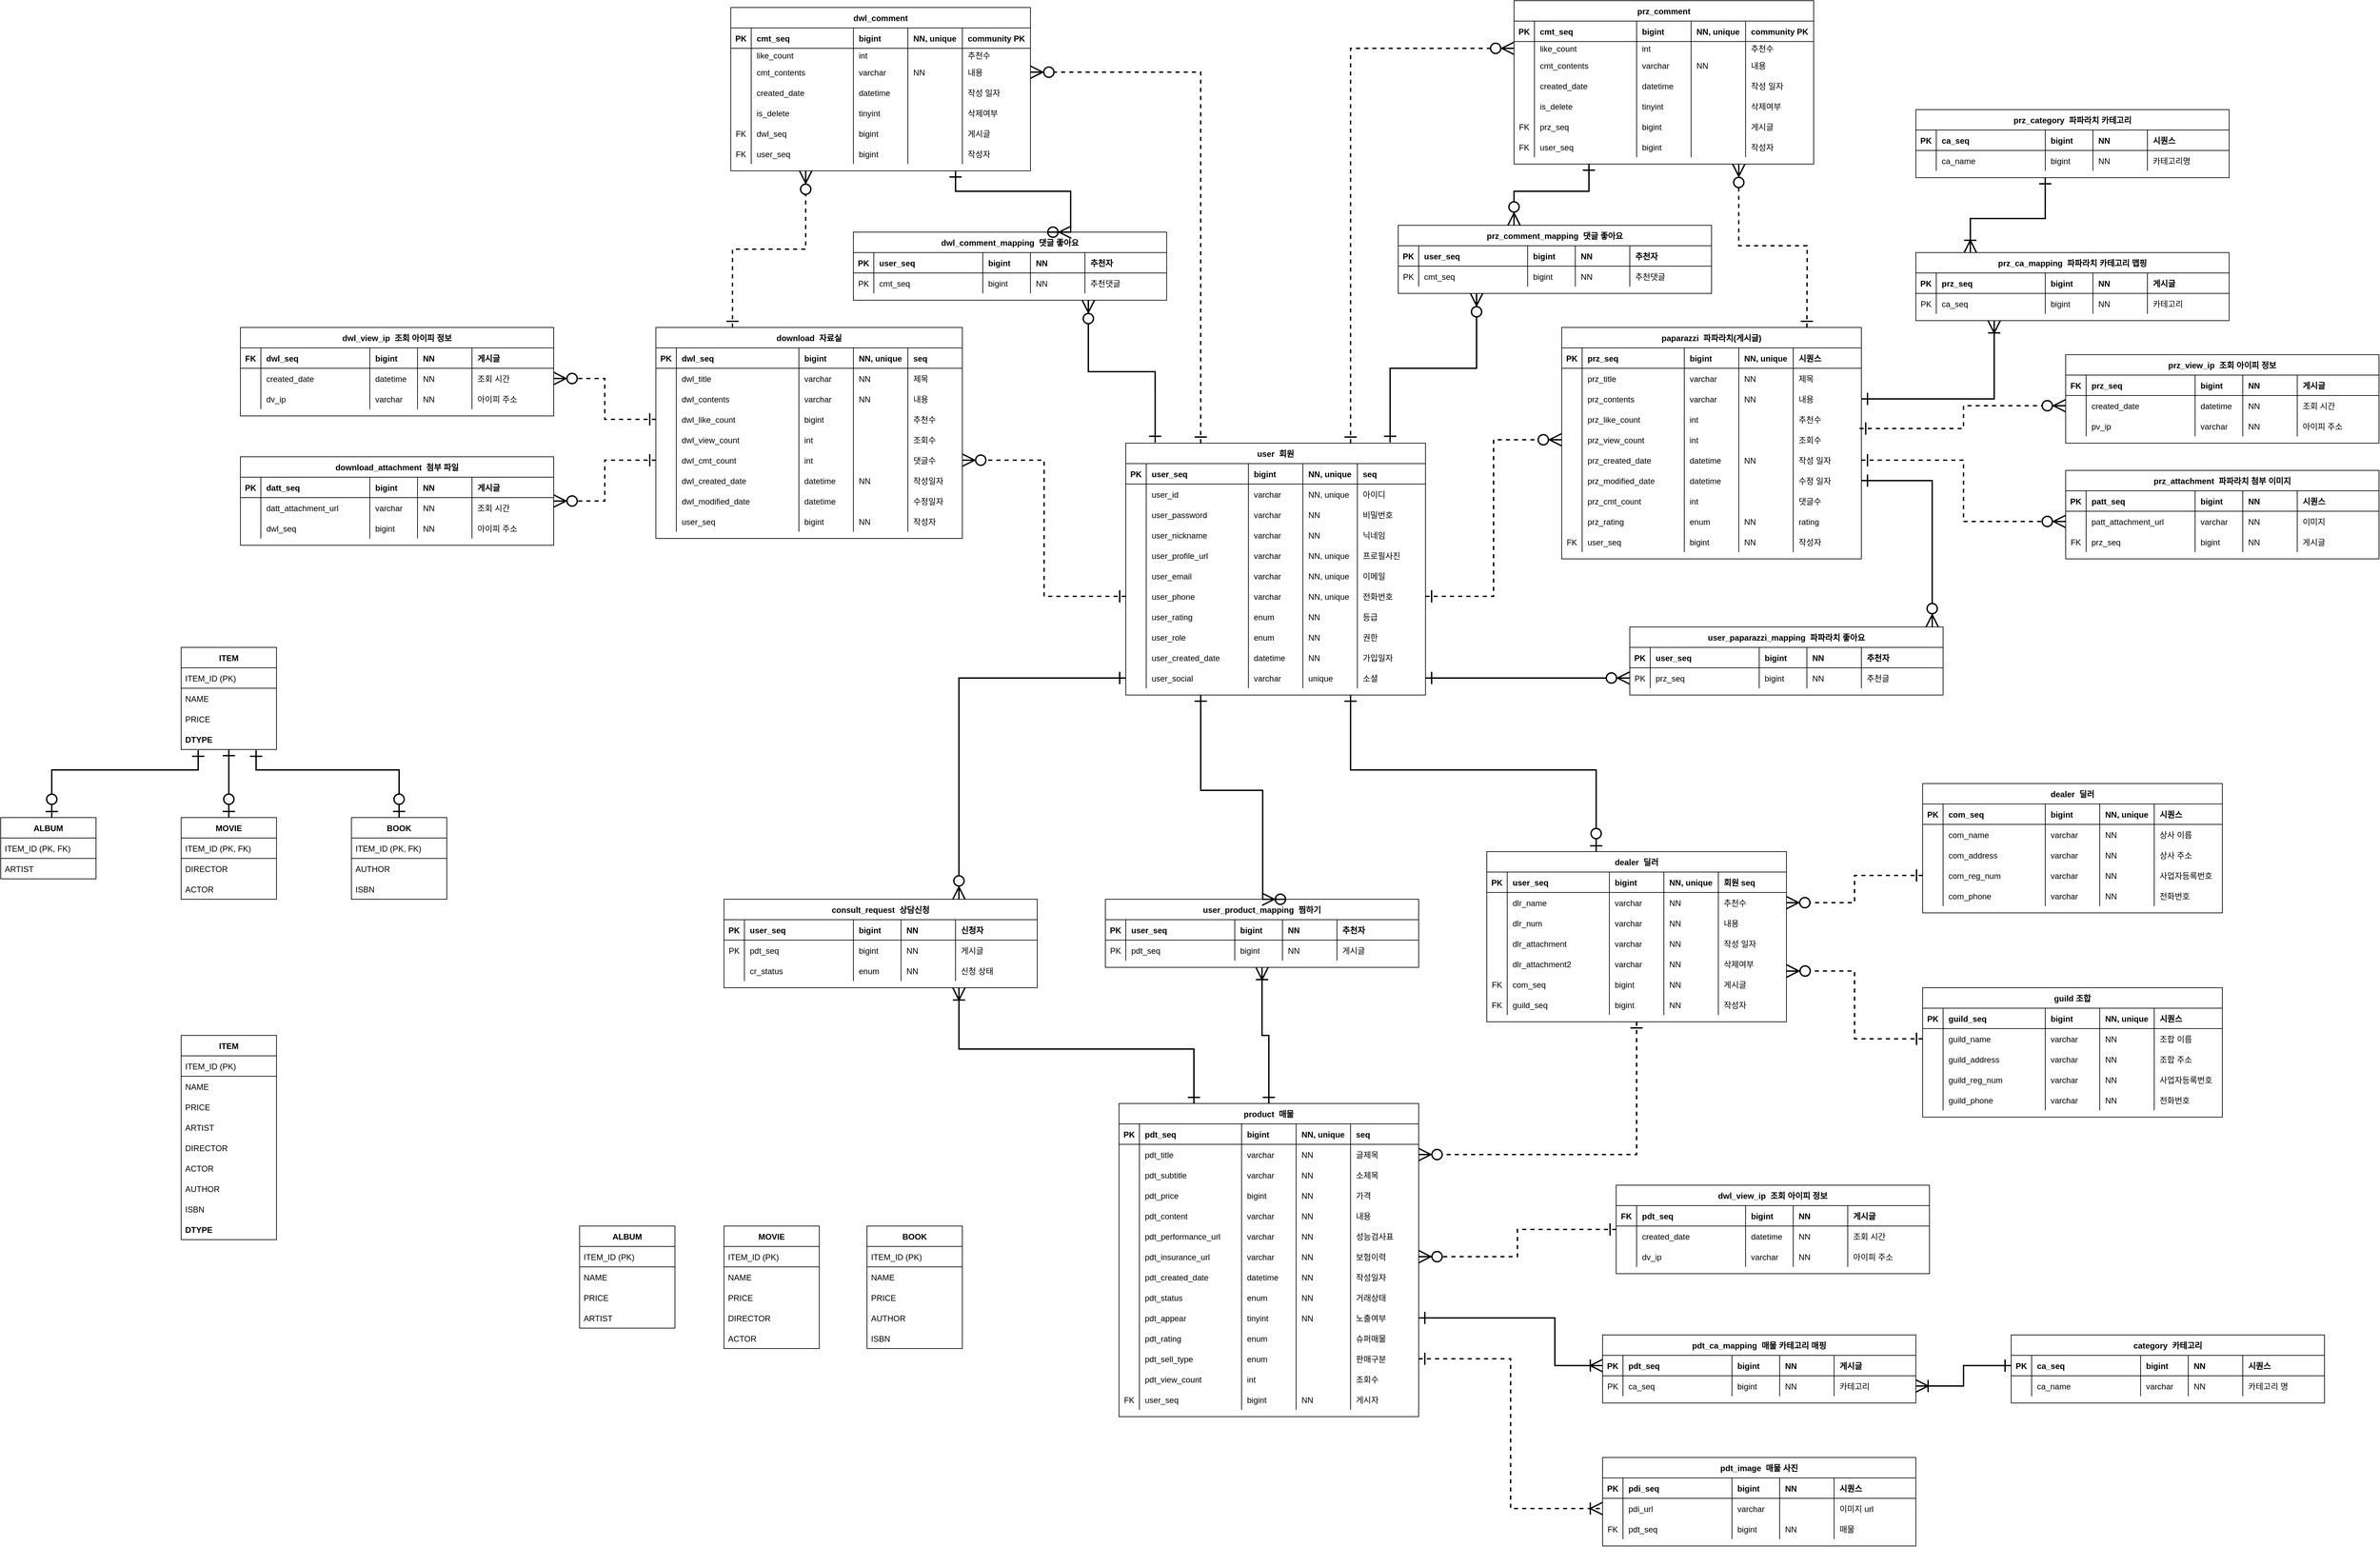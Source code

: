 <mxfile version="20.4.1" type="github">
  <diagram id="R2lEEEUBdFMjLlhIrx00" name="Page-1">
    <mxGraphModel dx="1798" dy="1624" grid="1" gridSize="10" guides="1" tooltips="1" connect="1" arrows="1" fold="1" page="1" pageScale="1" pageWidth="850" pageHeight="1100" math="0" shadow="0" extFonts="Permanent Marker^https://fonts.googleapis.com/css?family=Permanent+Marker">
      <root>
        <mxCell id="0" />
        <mxCell id="1" parent="0" />
        <mxCell id="C-vyLk0tnHw3VtMMgP7b-23" value="user  회원" style="shape=table;startSize=30;container=1;collapsible=1;childLayout=tableLayout;fixedRows=1;rowLines=0;fontStyle=1;align=center;resizeLast=1;" parent="1" vertex="1">
          <mxGeometry x="900" y="350" width="440" height="370" as="geometry" />
        </mxCell>
        <mxCell id="C-vyLk0tnHw3VtMMgP7b-24" value="" style="shape=partialRectangle;collapsible=0;dropTarget=0;pointerEvents=0;fillColor=none;points=[[0,0.5],[1,0.5]];portConstraint=eastwest;top=0;left=0;right=0;bottom=1;" parent="C-vyLk0tnHw3VtMMgP7b-23" vertex="1">
          <mxGeometry y="30" width="440" height="30" as="geometry" />
        </mxCell>
        <mxCell id="C-vyLk0tnHw3VtMMgP7b-25" value="PK" style="shape=partialRectangle;overflow=hidden;connectable=0;fillColor=none;top=0;left=0;bottom=0;right=0;fontStyle=1;" parent="C-vyLk0tnHw3VtMMgP7b-24" vertex="1">
          <mxGeometry width="30" height="30" as="geometry">
            <mxRectangle width="30" height="30" as="alternateBounds" />
          </mxGeometry>
        </mxCell>
        <mxCell id="C-vyLk0tnHw3VtMMgP7b-26" value="user_seq" style="shape=partialRectangle;overflow=hidden;connectable=0;fillColor=none;top=0;left=0;bottom=0;right=0;align=left;spacingLeft=6;fontStyle=1;" parent="C-vyLk0tnHw3VtMMgP7b-24" vertex="1">
          <mxGeometry x="30" width="150" height="30" as="geometry">
            <mxRectangle width="150" height="30" as="alternateBounds" />
          </mxGeometry>
        </mxCell>
        <mxCell id="JdM_OjRS9qtCQ1FnSlp--1" value="bigint" style="shape=partialRectangle;overflow=hidden;connectable=0;fillColor=none;top=0;left=0;bottom=0;right=0;align=left;spacingLeft=6;fontStyle=1;" parent="C-vyLk0tnHw3VtMMgP7b-24" vertex="1">
          <mxGeometry x="180" width="80" height="30" as="geometry">
            <mxRectangle width="80" height="30" as="alternateBounds" />
          </mxGeometry>
        </mxCell>
        <mxCell id="JdM_OjRS9qtCQ1FnSlp--59" value="NN, unique" style="shape=partialRectangle;overflow=hidden;connectable=0;fillColor=none;top=0;left=0;bottom=0;right=0;align=left;spacingLeft=6;fontStyle=1;" parent="C-vyLk0tnHw3VtMMgP7b-24" vertex="1">
          <mxGeometry x="260" width="80" height="30" as="geometry">
            <mxRectangle width="80" height="30" as="alternateBounds" />
          </mxGeometry>
        </mxCell>
        <mxCell id="JdM_OjRS9qtCQ1FnSlp--81" value="seq" style="shape=partialRectangle;overflow=hidden;connectable=0;fillColor=none;top=0;left=0;bottom=0;right=0;align=left;spacingLeft=6;fontStyle=1;" parent="C-vyLk0tnHw3VtMMgP7b-24" vertex="1">
          <mxGeometry x="340" width="100" height="30" as="geometry">
            <mxRectangle width="100" height="30" as="alternateBounds" />
          </mxGeometry>
        </mxCell>
        <mxCell id="dq0cVmAxGUFrLxqa9d9w-161" style="shape=partialRectangle;collapsible=0;dropTarget=0;pointerEvents=0;fillColor=none;points=[[0,0.5],[1,0.5]];portConstraint=eastwest;top=0;left=0;right=0;bottom=0;" parent="C-vyLk0tnHw3VtMMgP7b-23" vertex="1">
          <mxGeometry y="60" width="440" height="30" as="geometry" />
        </mxCell>
        <mxCell id="dq0cVmAxGUFrLxqa9d9w-162" style="shape=partialRectangle;overflow=hidden;connectable=0;fillColor=none;top=0;left=0;bottom=0;right=0;" parent="dq0cVmAxGUFrLxqa9d9w-161" vertex="1">
          <mxGeometry width="30" height="30" as="geometry">
            <mxRectangle width="30" height="30" as="alternateBounds" />
          </mxGeometry>
        </mxCell>
        <mxCell id="dq0cVmAxGUFrLxqa9d9w-163" value="user_id" style="shape=partialRectangle;overflow=hidden;connectable=0;fillColor=none;top=0;left=0;bottom=0;right=0;align=left;spacingLeft=6;" parent="dq0cVmAxGUFrLxqa9d9w-161" vertex="1">
          <mxGeometry x="30" width="150" height="30" as="geometry">
            <mxRectangle width="150" height="30" as="alternateBounds" />
          </mxGeometry>
        </mxCell>
        <mxCell id="dq0cVmAxGUFrLxqa9d9w-164" value="varchar" style="shape=partialRectangle;overflow=hidden;connectable=0;fillColor=none;top=0;left=0;bottom=0;right=0;align=left;spacingLeft=6;" parent="dq0cVmAxGUFrLxqa9d9w-161" vertex="1">
          <mxGeometry x="180" width="80" height="30" as="geometry">
            <mxRectangle width="80" height="30" as="alternateBounds" />
          </mxGeometry>
        </mxCell>
        <mxCell id="dq0cVmAxGUFrLxqa9d9w-165" value="NN, unique" style="shape=partialRectangle;overflow=hidden;connectable=0;fillColor=none;top=0;left=0;bottom=0;right=0;align=left;spacingLeft=6;" parent="dq0cVmAxGUFrLxqa9d9w-161" vertex="1">
          <mxGeometry x="260" width="80" height="30" as="geometry">
            <mxRectangle width="80" height="30" as="alternateBounds" />
          </mxGeometry>
        </mxCell>
        <mxCell id="dq0cVmAxGUFrLxqa9d9w-166" value="아이디" style="shape=partialRectangle;overflow=hidden;connectable=0;fillColor=none;top=0;left=0;bottom=0;right=0;align=left;spacingLeft=6;" parent="dq0cVmAxGUFrLxqa9d9w-161" vertex="1">
          <mxGeometry x="340" width="100" height="30" as="geometry">
            <mxRectangle width="100" height="30" as="alternateBounds" />
          </mxGeometry>
        </mxCell>
        <mxCell id="C-vyLk0tnHw3VtMMgP7b-27" value="" style="shape=partialRectangle;collapsible=0;dropTarget=0;pointerEvents=0;fillColor=none;points=[[0,0.5],[1,0.5]];portConstraint=eastwest;top=0;left=0;right=0;bottom=0;" parent="C-vyLk0tnHw3VtMMgP7b-23" vertex="1">
          <mxGeometry y="90" width="440" height="30" as="geometry" />
        </mxCell>
        <mxCell id="C-vyLk0tnHw3VtMMgP7b-28" value="" style="shape=partialRectangle;overflow=hidden;connectable=0;fillColor=none;top=0;left=0;bottom=0;right=0;" parent="C-vyLk0tnHw3VtMMgP7b-27" vertex="1">
          <mxGeometry width="30" height="30" as="geometry">
            <mxRectangle width="30" height="30" as="alternateBounds" />
          </mxGeometry>
        </mxCell>
        <mxCell id="C-vyLk0tnHw3VtMMgP7b-29" value="user_password" style="shape=partialRectangle;overflow=hidden;connectable=0;fillColor=none;top=0;left=0;bottom=0;right=0;align=left;spacingLeft=6;" parent="C-vyLk0tnHw3VtMMgP7b-27" vertex="1">
          <mxGeometry x="30" width="150" height="30" as="geometry">
            <mxRectangle width="150" height="30" as="alternateBounds" />
          </mxGeometry>
        </mxCell>
        <mxCell id="JdM_OjRS9qtCQ1FnSlp--2" value="varchar" style="shape=partialRectangle;overflow=hidden;connectable=0;fillColor=none;top=0;left=0;bottom=0;right=0;align=left;spacingLeft=6;" parent="C-vyLk0tnHw3VtMMgP7b-27" vertex="1">
          <mxGeometry x="180" width="80" height="30" as="geometry">
            <mxRectangle width="80" height="30" as="alternateBounds" />
          </mxGeometry>
        </mxCell>
        <mxCell id="JdM_OjRS9qtCQ1FnSlp--60" value="NN" style="shape=partialRectangle;overflow=hidden;connectable=0;fillColor=none;top=0;left=0;bottom=0;right=0;align=left;spacingLeft=6;" parent="C-vyLk0tnHw3VtMMgP7b-27" vertex="1">
          <mxGeometry x="260" width="80" height="30" as="geometry">
            <mxRectangle width="80" height="30" as="alternateBounds" />
          </mxGeometry>
        </mxCell>
        <mxCell id="JdM_OjRS9qtCQ1FnSlp--82" value="비밀번호" style="shape=partialRectangle;overflow=hidden;connectable=0;fillColor=none;top=0;left=0;bottom=0;right=0;align=left;spacingLeft=6;" parent="C-vyLk0tnHw3VtMMgP7b-27" vertex="1">
          <mxGeometry x="340" width="100" height="30" as="geometry">
            <mxRectangle width="100" height="30" as="alternateBounds" />
          </mxGeometry>
        </mxCell>
        <mxCell id="JdM_OjRS9qtCQ1FnSlp--3" style="shape=partialRectangle;collapsible=0;dropTarget=0;pointerEvents=0;fillColor=none;points=[[0,0.5],[1,0.5]];portConstraint=eastwest;top=0;left=0;right=0;bottom=0;" parent="C-vyLk0tnHw3VtMMgP7b-23" vertex="1">
          <mxGeometry y="120" width="440" height="30" as="geometry" />
        </mxCell>
        <mxCell id="JdM_OjRS9qtCQ1FnSlp--4" style="shape=partialRectangle;overflow=hidden;connectable=0;fillColor=none;top=0;left=0;bottom=0;right=0;" parent="JdM_OjRS9qtCQ1FnSlp--3" vertex="1">
          <mxGeometry width="30" height="30" as="geometry">
            <mxRectangle width="30" height="30" as="alternateBounds" />
          </mxGeometry>
        </mxCell>
        <mxCell id="JdM_OjRS9qtCQ1FnSlp--5" value="user_nickname" style="shape=partialRectangle;overflow=hidden;connectable=0;fillColor=none;top=0;left=0;bottom=0;right=0;align=left;spacingLeft=6;" parent="JdM_OjRS9qtCQ1FnSlp--3" vertex="1">
          <mxGeometry x="30" width="150" height="30" as="geometry">
            <mxRectangle width="150" height="30" as="alternateBounds" />
          </mxGeometry>
        </mxCell>
        <mxCell id="JdM_OjRS9qtCQ1FnSlp--6" value="varchar" style="shape=partialRectangle;overflow=hidden;connectable=0;fillColor=none;top=0;left=0;bottom=0;right=0;align=left;spacingLeft=6;" parent="JdM_OjRS9qtCQ1FnSlp--3" vertex="1">
          <mxGeometry x="180" width="80" height="30" as="geometry">
            <mxRectangle width="80" height="30" as="alternateBounds" />
          </mxGeometry>
        </mxCell>
        <mxCell id="JdM_OjRS9qtCQ1FnSlp--61" value="NN" style="shape=partialRectangle;overflow=hidden;connectable=0;fillColor=none;top=0;left=0;bottom=0;right=0;align=left;spacingLeft=6;" parent="JdM_OjRS9qtCQ1FnSlp--3" vertex="1">
          <mxGeometry x="260" width="80" height="30" as="geometry">
            <mxRectangle width="80" height="30" as="alternateBounds" />
          </mxGeometry>
        </mxCell>
        <mxCell id="JdM_OjRS9qtCQ1FnSlp--83" value="닉네임" style="shape=partialRectangle;overflow=hidden;connectable=0;fillColor=none;top=0;left=0;bottom=0;right=0;align=left;spacingLeft=6;" parent="JdM_OjRS9qtCQ1FnSlp--3" vertex="1">
          <mxGeometry x="340" width="100" height="30" as="geometry">
            <mxRectangle width="100" height="30" as="alternateBounds" />
          </mxGeometry>
        </mxCell>
        <mxCell id="JdM_OjRS9qtCQ1FnSlp--7" style="shape=partialRectangle;collapsible=0;dropTarget=0;pointerEvents=0;fillColor=none;points=[[0,0.5],[1,0.5]];portConstraint=eastwest;top=0;left=0;right=0;bottom=0;" parent="C-vyLk0tnHw3VtMMgP7b-23" vertex="1">
          <mxGeometry y="150" width="440" height="30" as="geometry" />
        </mxCell>
        <mxCell id="JdM_OjRS9qtCQ1FnSlp--8" style="shape=partialRectangle;overflow=hidden;connectable=0;fillColor=none;top=0;left=0;bottom=0;right=0;" parent="JdM_OjRS9qtCQ1FnSlp--7" vertex="1">
          <mxGeometry width="30" height="30" as="geometry">
            <mxRectangle width="30" height="30" as="alternateBounds" />
          </mxGeometry>
        </mxCell>
        <mxCell id="JdM_OjRS9qtCQ1FnSlp--9" value="user_profile_url" style="shape=partialRectangle;overflow=hidden;connectable=0;fillColor=none;top=0;left=0;bottom=0;right=0;align=left;spacingLeft=6;" parent="JdM_OjRS9qtCQ1FnSlp--7" vertex="1">
          <mxGeometry x="30" width="150" height="30" as="geometry">
            <mxRectangle width="150" height="30" as="alternateBounds" />
          </mxGeometry>
        </mxCell>
        <mxCell id="JdM_OjRS9qtCQ1FnSlp--10" value="varchar" style="shape=partialRectangle;overflow=hidden;connectable=0;fillColor=none;top=0;left=0;bottom=0;right=0;align=left;spacingLeft=6;" parent="JdM_OjRS9qtCQ1FnSlp--7" vertex="1">
          <mxGeometry x="180" width="80" height="30" as="geometry">
            <mxRectangle width="80" height="30" as="alternateBounds" />
          </mxGeometry>
        </mxCell>
        <mxCell id="JdM_OjRS9qtCQ1FnSlp--62" value="NN, unique" style="shape=partialRectangle;overflow=hidden;connectable=0;fillColor=none;top=0;left=0;bottom=0;right=0;align=left;spacingLeft=6;" parent="JdM_OjRS9qtCQ1FnSlp--7" vertex="1">
          <mxGeometry x="260" width="80" height="30" as="geometry">
            <mxRectangle width="80" height="30" as="alternateBounds" />
          </mxGeometry>
        </mxCell>
        <mxCell id="JdM_OjRS9qtCQ1FnSlp--84" value="프로필사진" style="shape=partialRectangle;overflow=hidden;connectable=0;fillColor=none;top=0;left=0;bottom=0;right=0;align=left;spacingLeft=6;" parent="JdM_OjRS9qtCQ1FnSlp--7" vertex="1">
          <mxGeometry x="340" width="100" height="30" as="geometry">
            <mxRectangle width="100" height="30" as="alternateBounds" />
          </mxGeometry>
        </mxCell>
        <mxCell id="JdM_OjRS9qtCQ1FnSlp--11" style="shape=partialRectangle;collapsible=0;dropTarget=0;pointerEvents=0;fillColor=none;points=[[0,0.5],[1,0.5]];portConstraint=eastwest;top=0;left=0;right=0;bottom=0;" parent="C-vyLk0tnHw3VtMMgP7b-23" vertex="1">
          <mxGeometry y="180" width="440" height="30" as="geometry" />
        </mxCell>
        <mxCell id="JdM_OjRS9qtCQ1FnSlp--12" style="shape=partialRectangle;overflow=hidden;connectable=0;fillColor=none;top=0;left=0;bottom=0;right=0;" parent="JdM_OjRS9qtCQ1FnSlp--11" vertex="1">
          <mxGeometry width="30" height="30" as="geometry">
            <mxRectangle width="30" height="30" as="alternateBounds" />
          </mxGeometry>
        </mxCell>
        <mxCell id="JdM_OjRS9qtCQ1FnSlp--13" value="user_email" style="shape=partialRectangle;overflow=hidden;connectable=0;fillColor=none;top=0;left=0;bottom=0;right=0;align=left;spacingLeft=6;" parent="JdM_OjRS9qtCQ1FnSlp--11" vertex="1">
          <mxGeometry x="30" width="150" height="30" as="geometry">
            <mxRectangle width="150" height="30" as="alternateBounds" />
          </mxGeometry>
        </mxCell>
        <mxCell id="JdM_OjRS9qtCQ1FnSlp--14" value="varchar" style="shape=partialRectangle;overflow=hidden;connectable=0;fillColor=none;top=0;left=0;bottom=0;right=0;align=left;spacingLeft=6;" parent="JdM_OjRS9qtCQ1FnSlp--11" vertex="1">
          <mxGeometry x="180" width="80" height="30" as="geometry">
            <mxRectangle width="80" height="30" as="alternateBounds" />
          </mxGeometry>
        </mxCell>
        <mxCell id="JdM_OjRS9qtCQ1FnSlp--63" value="NN, unique" style="shape=partialRectangle;overflow=hidden;connectable=0;fillColor=none;top=0;left=0;bottom=0;right=0;align=left;spacingLeft=6;" parent="JdM_OjRS9qtCQ1FnSlp--11" vertex="1">
          <mxGeometry x="260" width="80" height="30" as="geometry">
            <mxRectangle width="80" height="30" as="alternateBounds" />
          </mxGeometry>
        </mxCell>
        <mxCell id="JdM_OjRS9qtCQ1FnSlp--85" value="이메일" style="shape=partialRectangle;overflow=hidden;connectable=0;fillColor=none;top=0;left=0;bottom=0;right=0;align=left;spacingLeft=6;" parent="JdM_OjRS9qtCQ1FnSlp--11" vertex="1">
          <mxGeometry x="340" width="100" height="30" as="geometry">
            <mxRectangle width="100" height="30" as="alternateBounds" />
          </mxGeometry>
        </mxCell>
        <mxCell id="JdM_OjRS9qtCQ1FnSlp--15" style="shape=partialRectangle;collapsible=0;dropTarget=0;pointerEvents=0;fillColor=none;points=[[0,0.5],[1,0.5]];portConstraint=eastwest;top=0;left=0;right=0;bottom=0;" parent="C-vyLk0tnHw3VtMMgP7b-23" vertex="1">
          <mxGeometry y="210" width="440" height="30" as="geometry" />
        </mxCell>
        <mxCell id="JdM_OjRS9qtCQ1FnSlp--16" style="shape=partialRectangle;overflow=hidden;connectable=0;fillColor=none;top=0;left=0;bottom=0;right=0;" parent="JdM_OjRS9qtCQ1FnSlp--15" vertex="1">
          <mxGeometry width="30" height="30" as="geometry">
            <mxRectangle width="30" height="30" as="alternateBounds" />
          </mxGeometry>
        </mxCell>
        <mxCell id="JdM_OjRS9qtCQ1FnSlp--17" value="user_phone" style="shape=partialRectangle;overflow=hidden;connectable=0;fillColor=none;top=0;left=0;bottom=0;right=0;align=left;spacingLeft=6;" parent="JdM_OjRS9qtCQ1FnSlp--15" vertex="1">
          <mxGeometry x="30" width="150" height="30" as="geometry">
            <mxRectangle width="150" height="30" as="alternateBounds" />
          </mxGeometry>
        </mxCell>
        <mxCell id="JdM_OjRS9qtCQ1FnSlp--18" value="varchar" style="shape=partialRectangle;overflow=hidden;connectable=0;fillColor=none;top=0;left=0;bottom=0;right=0;align=left;spacingLeft=6;" parent="JdM_OjRS9qtCQ1FnSlp--15" vertex="1">
          <mxGeometry x="180" width="80" height="30" as="geometry">
            <mxRectangle width="80" height="30" as="alternateBounds" />
          </mxGeometry>
        </mxCell>
        <mxCell id="JdM_OjRS9qtCQ1FnSlp--64" value="NN, unique" style="shape=partialRectangle;overflow=hidden;connectable=0;fillColor=none;top=0;left=0;bottom=0;right=0;align=left;spacingLeft=6;" parent="JdM_OjRS9qtCQ1FnSlp--15" vertex="1">
          <mxGeometry x="260" width="80" height="30" as="geometry">
            <mxRectangle width="80" height="30" as="alternateBounds" />
          </mxGeometry>
        </mxCell>
        <mxCell id="JdM_OjRS9qtCQ1FnSlp--86" value="전화번호" style="shape=partialRectangle;overflow=hidden;connectable=0;fillColor=none;top=0;left=0;bottom=0;right=0;align=left;spacingLeft=6;" parent="JdM_OjRS9qtCQ1FnSlp--15" vertex="1">
          <mxGeometry x="340" width="100" height="30" as="geometry">
            <mxRectangle width="100" height="30" as="alternateBounds" />
          </mxGeometry>
        </mxCell>
        <mxCell id="JdM_OjRS9qtCQ1FnSlp--19" style="shape=partialRectangle;collapsible=0;dropTarget=0;pointerEvents=0;fillColor=none;points=[[0,0.5],[1,0.5]];portConstraint=eastwest;top=0;left=0;right=0;bottom=0;" parent="C-vyLk0tnHw3VtMMgP7b-23" vertex="1">
          <mxGeometry y="240" width="440" height="30" as="geometry" />
        </mxCell>
        <mxCell id="JdM_OjRS9qtCQ1FnSlp--20" style="shape=partialRectangle;overflow=hidden;connectable=0;fillColor=none;top=0;left=0;bottom=0;right=0;" parent="JdM_OjRS9qtCQ1FnSlp--19" vertex="1">
          <mxGeometry width="30" height="30" as="geometry">
            <mxRectangle width="30" height="30" as="alternateBounds" />
          </mxGeometry>
        </mxCell>
        <mxCell id="JdM_OjRS9qtCQ1FnSlp--21" value="user_rating" style="shape=partialRectangle;overflow=hidden;connectable=0;fillColor=none;top=0;left=0;bottom=0;right=0;align=left;spacingLeft=6;" parent="JdM_OjRS9qtCQ1FnSlp--19" vertex="1">
          <mxGeometry x="30" width="150" height="30" as="geometry">
            <mxRectangle width="150" height="30" as="alternateBounds" />
          </mxGeometry>
        </mxCell>
        <mxCell id="JdM_OjRS9qtCQ1FnSlp--22" value="enum" style="shape=partialRectangle;overflow=hidden;connectable=0;fillColor=none;top=0;left=0;bottom=0;right=0;align=left;spacingLeft=6;" parent="JdM_OjRS9qtCQ1FnSlp--19" vertex="1">
          <mxGeometry x="180" width="80" height="30" as="geometry">
            <mxRectangle width="80" height="30" as="alternateBounds" />
          </mxGeometry>
        </mxCell>
        <mxCell id="JdM_OjRS9qtCQ1FnSlp--65" value="NN" style="shape=partialRectangle;overflow=hidden;connectable=0;fillColor=none;top=0;left=0;bottom=0;right=0;align=left;spacingLeft=6;" parent="JdM_OjRS9qtCQ1FnSlp--19" vertex="1">
          <mxGeometry x="260" width="80" height="30" as="geometry">
            <mxRectangle width="80" height="30" as="alternateBounds" />
          </mxGeometry>
        </mxCell>
        <mxCell id="JdM_OjRS9qtCQ1FnSlp--87" value="등급" style="shape=partialRectangle;overflow=hidden;connectable=0;fillColor=none;top=0;left=0;bottom=0;right=0;align=left;spacingLeft=6;" parent="JdM_OjRS9qtCQ1FnSlp--19" vertex="1">
          <mxGeometry x="340" width="100" height="30" as="geometry">
            <mxRectangle width="100" height="30" as="alternateBounds" />
          </mxGeometry>
        </mxCell>
        <mxCell id="JdM_OjRS9qtCQ1FnSlp--23" style="shape=partialRectangle;collapsible=0;dropTarget=0;pointerEvents=0;fillColor=none;points=[[0,0.5],[1,0.5]];portConstraint=eastwest;top=0;left=0;right=0;bottom=0;" parent="C-vyLk0tnHw3VtMMgP7b-23" vertex="1">
          <mxGeometry y="270" width="440" height="30" as="geometry" />
        </mxCell>
        <mxCell id="JdM_OjRS9qtCQ1FnSlp--24" style="shape=partialRectangle;overflow=hidden;connectable=0;fillColor=none;top=0;left=0;bottom=0;right=0;" parent="JdM_OjRS9qtCQ1FnSlp--23" vertex="1">
          <mxGeometry width="30" height="30" as="geometry">
            <mxRectangle width="30" height="30" as="alternateBounds" />
          </mxGeometry>
        </mxCell>
        <mxCell id="JdM_OjRS9qtCQ1FnSlp--25" value="user_role" style="shape=partialRectangle;overflow=hidden;connectable=0;fillColor=none;top=0;left=0;bottom=0;right=0;align=left;spacingLeft=6;" parent="JdM_OjRS9qtCQ1FnSlp--23" vertex="1">
          <mxGeometry x="30" width="150" height="30" as="geometry">
            <mxRectangle width="150" height="30" as="alternateBounds" />
          </mxGeometry>
        </mxCell>
        <mxCell id="JdM_OjRS9qtCQ1FnSlp--26" value="enum" style="shape=partialRectangle;overflow=hidden;connectable=0;fillColor=none;top=0;left=0;bottom=0;right=0;align=left;spacingLeft=6;" parent="JdM_OjRS9qtCQ1FnSlp--23" vertex="1">
          <mxGeometry x="180" width="80" height="30" as="geometry">
            <mxRectangle width="80" height="30" as="alternateBounds" />
          </mxGeometry>
        </mxCell>
        <mxCell id="JdM_OjRS9qtCQ1FnSlp--66" value="NN" style="shape=partialRectangle;overflow=hidden;connectable=0;fillColor=none;top=0;left=0;bottom=0;right=0;align=left;spacingLeft=6;" parent="JdM_OjRS9qtCQ1FnSlp--23" vertex="1">
          <mxGeometry x="260" width="80" height="30" as="geometry">
            <mxRectangle width="80" height="30" as="alternateBounds" />
          </mxGeometry>
        </mxCell>
        <mxCell id="JdM_OjRS9qtCQ1FnSlp--88" value="권한" style="shape=partialRectangle;overflow=hidden;connectable=0;fillColor=none;top=0;left=0;bottom=0;right=0;align=left;spacingLeft=6;" parent="JdM_OjRS9qtCQ1FnSlp--23" vertex="1">
          <mxGeometry x="340" width="100" height="30" as="geometry">
            <mxRectangle width="100" height="30" as="alternateBounds" />
          </mxGeometry>
        </mxCell>
        <mxCell id="JdM_OjRS9qtCQ1FnSlp--27" style="shape=partialRectangle;collapsible=0;dropTarget=0;pointerEvents=0;fillColor=none;points=[[0,0.5],[1,0.5]];portConstraint=eastwest;top=0;left=0;right=0;bottom=0;" parent="C-vyLk0tnHw3VtMMgP7b-23" vertex="1">
          <mxGeometry y="300" width="440" height="30" as="geometry" />
        </mxCell>
        <mxCell id="JdM_OjRS9qtCQ1FnSlp--28" style="shape=partialRectangle;overflow=hidden;connectable=0;fillColor=none;top=0;left=0;bottom=0;right=0;" parent="JdM_OjRS9qtCQ1FnSlp--27" vertex="1">
          <mxGeometry width="30" height="30" as="geometry">
            <mxRectangle width="30" height="30" as="alternateBounds" />
          </mxGeometry>
        </mxCell>
        <mxCell id="JdM_OjRS9qtCQ1FnSlp--29" value="user_created_date" style="shape=partialRectangle;overflow=hidden;connectable=0;fillColor=none;top=0;left=0;bottom=0;right=0;align=left;spacingLeft=6;" parent="JdM_OjRS9qtCQ1FnSlp--27" vertex="1">
          <mxGeometry x="30" width="150" height="30" as="geometry">
            <mxRectangle width="150" height="30" as="alternateBounds" />
          </mxGeometry>
        </mxCell>
        <mxCell id="JdM_OjRS9qtCQ1FnSlp--30" value="datetime" style="shape=partialRectangle;overflow=hidden;connectable=0;fillColor=none;top=0;left=0;bottom=0;right=0;align=left;spacingLeft=6;" parent="JdM_OjRS9qtCQ1FnSlp--27" vertex="1">
          <mxGeometry x="180" width="80" height="30" as="geometry">
            <mxRectangle width="80" height="30" as="alternateBounds" />
          </mxGeometry>
        </mxCell>
        <mxCell id="JdM_OjRS9qtCQ1FnSlp--67" value="NN" style="shape=partialRectangle;overflow=hidden;connectable=0;fillColor=none;top=0;left=0;bottom=0;right=0;align=left;spacingLeft=6;" parent="JdM_OjRS9qtCQ1FnSlp--27" vertex="1">
          <mxGeometry x="260" width="80" height="30" as="geometry">
            <mxRectangle width="80" height="30" as="alternateBounds" />
          </mxGeometry>
        </mxCell>
        <mxCell id="JdM_OjRS9qtCQ1FnSlp--89" value="가입일자" style="shape=partialRectangle;overflow=hidden;connectable=0;fillColor=none;top=0;left=0;bottom=0;right=0;align=left;spacingLeft=6;" parent="JdM_OjRS9qtCQ1FnSlp--27" vertex="1">
          <mxGeometry x="340" width="100" height="30" as="geometry">
            <mxRectangle width="100" height="30" as="alternateBounds" />
          </mxGeometry>
        </mxCell>
        <mxCell id="JdM_OjRS9qtCQ1FnSlp--31" style="shape=partialRectangle;collapsible=0;dropTarget=0;pointerEvents=0;fillColor=none;points=[[0,0.5],[1,0.5]];portConstraint=eastwest;top=0;left=0;right=0;bottom=0;" parent="C-vyLk0tnHw3VtMMgP7b-23" vertex="1">
          <mxGeometry y="330" width="440" height="30" as="geometry" />
        </mxCell>
        <mxCell id="JdM_OjRS9qtCQ1FnSlp--32" style="shape=partialRectangle;overflow=hidden;connectable=0;fillColor=none;top=0;left=0;bottom=0;right=0;" parent="JdM_OjRS9qtCQ1FnSlp--31" vertex="1">
          <mxGeometry width="30" height="30" as="geometry">
            <mxRectangle width="30" height="30" as="alternateBounds" />
          </mxGeometry>
        </mxCell>
        <mxCell id="JdM_OjRS9qtCQ1FnSlp--33" value="user_social" style="shape=partialRectangle;overflow=hidden;connectable=0;fillColor=none;top=0;left=0;bottom=0;right=0;align=left;spacingLeft=6;" parent="JdM_OjRS9qtCQ1FnSlp--31" vertex="1">
          <mxGeometry x="30" width="150" height="30" as="geometry">
            <mxRectangle width="150" height="30" as="alternateBounds" />
          </mxGeometry>
        </mxCell>
        <mxCell id="JdM_OjRS9qtCQ1FnSlp--34" value="varchar" style="shape=partialRectangle;overflow=hidden;connectable=0;fillColor=none;top=0;left=0;bottom=0;right=0;align=left;spacingLeft=6;" parent="JdM_OjRS9qtCQ1FnSlp--31" vertex="1">
          <mxGeometry x="180" width="80" height="30" as="geometry">
            <mxRectangle width="80" height="30" as="alternateBounds" />
          </mxGeometry>
        </mxCell>
        <mxCell id="JdM_OjRS9qtCQ1FnSlp--68" value="unique" style="shape=partialRectangle;overflow=hidden;connectable=0;fillColor=none;top=0;left=0;bottom=0;right=0;align=left;spacingLeft=6;" parent="JdM_OjRS9qtCQ1FnSlp--31" vertex="1">
          <mxGeometry x="260" width="80" height="30" as="geometry">
            <mxRectangle width="80" height="30" as="alternateBounds" />
          </mxGeometry>
        </mxCell>
        <mxCell id="JdM_OjRS9qtCQ1FnSlp--90" value="소셜" style="shape=partialRectangle;overflow=hidden;connectable=0;fillColor=none;top=0;left=0;bottom=0;right=0;align=left;spacingLeft=6;" parent="JdM_OjRS9qtCQ1FnSlp--31" vertex="1">
          <mxGeometry x="340" width="100" height="30" as="geometry">
            <mxRectangle width="100" height="30" as="alternateBounds" />
          </mxGeometry>
        </mxCell>
        <mxCell id="JdM_OjRS9qtCQ1FnSlp--363" value="paparazzi  파파라치(게시글)" style="shape=table;startSize=30;container=1;collapsible=1;childLayout=tableLayout;fixedRows=1;rowLines=0;fontStyle=1;align=center;resizeLast=1;" parent="1" vertex="1">
          <mxGeometry x="1540" y="180" width="440" height="340" as="geometry" />
        </mxCell>
        <mxCell id="JdM_OjRS9qtCQ1FnSlp--364" value="" style="shape=partialRectangle;collapsible=0;dropTarget=0;pointerEvents=0;fillColor=none;points=[[0,0.5],[1,0.5]];portConstraint=eastwest;top=0;left=0;right=0;bottom=1;" parent="JdM_OjRS9qtCQ1FnSlp--363" vertex="1">
          <mxGeometry y="30" width="440" height="30" as="geometry" />
        </mxCell>
        <mxCell id="JdM_OjRS9qtCQ1FnSlp--365" value="PK" style="shape=partialRectangle;overflow=hidden;connectable=0;fillColor=none;top=0;left=0;bottom=0;right=0;fontStyle=1;" parent="JdM_OjRS9qtCQ1FnSlp--364" vertex="1">
          <mxGeometry width="30" height="30" as="geometry">
            <mxRectangle width="30" height="30" as="alternateBounds" />
          </mxGeometry>
        </mxCell>
        <mxCell id="JdM_OjRS9qtCQ1FnSlp--366" value="prz_seq" style="shape=partialRectangle;overflow=hidden;connectable=0;fillColor=none;top=0;left=0;bottom=0;right=0;align=left;spacingLeft=6;fontStyle=1;" parent="JdM_OjRS9qtCQ1FnSlp--364" vertex="1">
          <mxGeometry x="30" width="150" height="30" as="geometry">
            <mxRectangle width="150" height="30" as="alternateBounds" />
          </mxGeometry>
        </mxCell>
        <mxCell id="JdM_OjRS9qtCQ1FnSlp--367" value="bigint" style="shape=partialRectangle;overflow=hidden;connectable=0;fillColor=none;top=0;left=0;bottom=0;right=0;align=left;spacingLeft=6;fontStyle=1;" parent="JdM_OjRS9qtCQ1FnSlp--364" vertex="1">
          <mxGeometry x="180" width="80" height="30" as="geometry">
            <mxRectangle width="80" height="30" as="alternateBounds" />
          </mxGeometry>
        </mxCell>
        <mxCell id="JdM_OjRS9qtCQ1FnSlp--368" value="NN, unique" style="shape=partialRectangle;overflow=hidden;connectable=0;fillColor=none;top=0;left=0;bottom=0;right=0;align=left;spacingLeft=6;fontStyle=1;" parent="JdM_OjRS9qtCQ1FnSlp--364" vertex="1">
          <mxGeometry x="260" width="80" height="30" as="geometry">
            <mxRectangle width="80" height="30" as="alternateBounds" />
          </mxGeometry>
        </mxCell>
        <mxCell id="JdM_OjRS9qtCQ1FnSlp--369" value="시퀀스" style="shape=partialRectangle;overflow=hidden;connectable=0;fillColor=none;top=0;left=0;bottom=0;right=0;align=left;spacingLeft=6;fontStyle=1;" parent="JdM_OjRS9qtCQ1FnSlp--364" vertex="1">
          <mxGeometry x="340" width="100" height="30" as="geometry">
            <mxRectangle width="100" height="30" as="alternateBounds" />
          </mxGeometry>
        </mxCell>
        <mxCell id="JdM_OjRS9qtCQ1FnSlp--370" value="" style="shape=partialRectangle;collapsible=0;dropTarget=0;pointerEvents=0;fillColor=none;points=[[0,0.5],[1,0.5]];portConstraint=eastwest;top=0;left=0;right=0;bottom=0;" parent="JdM_OjRS9qtCQ1FnSlp--363" vertex="1">
          <mxGeometry y="60" width="440" height="30" as="geometry" />
        </mxCell>
        <mxCell id="JdM_OjRS9qtCQ1FnSlp--371" value="" style="shape=partialRectangle;overflow=hidden;connectable=0;fillColor=none;top=0;left=0;bottom=0;right=0;" parent="JdM_OjRS9qtCQ1FnSlp--370" vertex="1">
          <mxGeometry width="30" height="30" as="geometry">
            <mxRectangle width="30" height="30" as="alternateBounds" />
          </mxGeometry>
        </mxCell>
        <mxCell id="JdM_OjRS9qtCQ1FnSlp--372" value="prz_title" style="shape=partialRectangle;overflow=hidden;connectable=0;fillColor=none;top=0;left=0;bottom=0;right=0;align=left;spacingLeft=6;" parent="JdM_OjRS9qtCQ1FnSlp--370" vertex="1">
          <mxGeometry x="30" width="150" height="30" as="geometry">
            <mxRectangle width="150" height="30" as="alternateBounds" />
          </mxGeometry>
        </mxCell>
        <mxCell id="JdM_OjRS9qtCQ1FnSlp--373" value="varchar" style="shape=partialRectangle;overflow=hidden;connectable=0;fillColor=none;top=0;left=0;bottom=0;right=0;align=left;spacingLeft=6;" parent="JdM_OjRS9qtCQ1FnSlp--370" vertex="1">
          <mxGeometry x="180" width="80" height="30" as="geometry">
            <mxRectangle width="80" height="30" as="alternateBounds" />
          </mxGeometry>
        </mxCell>
        <mxCell id="JdM_OjRS9qtCQ1FnSlp--374" value="NN" style="shape=partialRectangle;overflow=hidden;connectable=0;fillColor=none;top=0;left=0;bottom=0;right=0;align=left;spacingLeft=6;" parent="JdM_OjRS9qtCQ1FnSlp--370" vertex="1">
          <mxGeometry x="260" width="80" height="30" as="geometry">
            <mxRectangle width="80" height="30" as="alternateBounds" />
          </mxGeometry>
        </mxCell>
        <mxCell id="JdM_OjRS9qtCQ1FnSlp--375" value="제목" style="shape=partialRectangle;overflow=hidden;connectable=0;fillColor=none;top=0;left=0;bottom=0;right=0;align=left;spacingLeft=6;" parent="JdM_OjRS9qtCQ1FnSlp--370" vertex="1">
          <mxGeometry x="340" width="100" height="30" as="geometry">
            <mxRectangle width="100" height="30" as="alternateBounds" />
          </mxGeometry>
        </mxCell>
        <mxCell id="JdM_OjRS9qtCQ1FnSlp--376" style="shape=partialRectangle;collapsible=0;dropTarget=0;pointerEvents=0;fillColor=none;points=[[0,0.5],[1,0.5]];portConstraint=eastwest;top=0;left=0;right=0;bottom=0;" parent="JdM_OjRS9qtCQ1FnSlp--363" vertex="1">
          <mxGeometry y="90" width="440" height="30" as="geometry" />
        </mxCell>
        <mxCell id="JdM_OjRS9qtCQ1FnSlp--377" style="shape=partialRectangle;overflow=hidden;connectable=0;fillColor=none;top=0;left=0;bottom=0;right=0;" parent="JdM_OjRS9qtCQ1FnSlp--376" vertex="1">
          <mxGeometry width="30" height="30" as="geometry">
            <mxRectangle width="30" height="30" as="alternateBounds" />
          </mxGeometry>
        </mxCell>
        <mxCell id="JdM_OjRS9qtCQ1FnSlp--378" value="prz_contents" style="shape=partialRectangle;overflow=hidden;connectable=0;fillColor=none;top=0;left=0;bottom=0;right=0;align=left;spacingLeft=6;" parent="JdM_OjRS9qtCQ1FnSlp--376" vertex="1">
          <mxGeometry x="30" width="150" height="30" as="geometry">
            <mxRectangle width="150" height="30" as="alternateBounds" />
          </mxGeometry>
        </mxCell>
        <mxCell id="JdM_OjRS9qtCQ1FnSlp--379" value="varchar" style="shape=partialRectangle;overflow=hidden;connectable=0;fillColor=none;top=0;left=0;bottom=0;right=0;align=left;spacingLeft=6;" parent="JdM_OjRS9qtCQ1FnSlp--376" vertex="1">
          <mxGeometry x="180" width="80" height="30" as="geometry">
            <mxRectangle width="80" height="30" as="alternateBounds" />
          </mxGeometry>
        </mxCell>
        <mxCell id="JdM_OjRS9qtCQ1FnSlp--380" value="NN" style="shape=partialRectangle;overflow=hidden;connectable=0;fillColor=none;top=0;left=0;bottom=0;right=0;align=left;spacingLeft=6;" parent="JdM_OjRS9qtCQ1FnSlp--376" vertex="1">
          <mxGeometry x="260" width="80" height="30" as="geometry">
            <mxRectangle width="80" height="30" as="alternateBounds" />
          </mxGeometry>
        </mxCell>
        <mxCell id="JdM_OjRS9qtCQ1FnSlp--381" value="내용" style="shape=partialRectangle;overflow=hidden;connectable=0;fillColor=none;top=0;left=0;bottom=0;right=0;align=left;spacingLeft=6;" parent="JdM_OjRS9qtCQ1FnSlp--376" vertex="1">
          <mxGeometry x="340" width="100" height="30" as="geometry">
            <mxRectangle width="100" height="30" as="alternateBounds" />
          </mxGeometry>
        </mxCell>
        <mxCell id="JdM_OjRS9qtCQ1FnSlp--382" style="shape=partialRectangle;collapsible=0;dropTarget=0;pointerEvents=0;fillColor=none;points=[[0,0.5],[1,0.5]];portConstraint=eastwest;top=0;left=0;right=0;bottom=0;" parent="JdM_OjRS9qtCQ1FnSlp--363" vertex="1">
          <mxGeometry y="120" width="440" height="30" as="geometry" />
        </mxCell>
        <mxCell id="JdM_OjRS9qtCQ1FnSlp--383" style="shape=partialRectangle;overflow=hidden;connectable=0;fillColor=none;top=0;left=0;bottom=0;right=0;" parent="JdM_OjRS9qtCQ1FnSlp--382" vertex="1">
          <mxGeometry width="30" height="30" as="geometry">
            <mxRectangle width="30" height="30" as="alternateBounds" />
          </mxGeometry>
        </mxCell>
        <mxCell id="JdM_OjRS9qtCQ1FnSlp--384" value="prz_like_count" style="shape=partialRectangle;overflow=hidden;connectable=0;fillColor=none;top=0;left=0;bottom=0;right=0;align=left;spacingLeft=6;" parent="JdM_OjRS9qtCQ1FnSlp--382" vertex="1">
          <mxGeometry x="30" width="150" height="30" as="geometry">
            <mxRectangle width="150" height="30" as="alternateBounds" />
          </mxGeometry>
        </mxCell>
        <mxCell id="JdM_OjRS9qtCQ1FnSlp--385" value="int" style="shape=partialRectangle;overflow=hidden;connectable=0;fillColor=none;top=0;left=0;bottom=0;right=0;align=left;spacingLeft=6;" parent="JdM_OjRS9qtCQ1FnSlp--382" vertex="1">
          <mxGeometry x="180" width="80" height="30" as="geometry">
            <mxRectangle width="80" height="30" as="alternateBounds" />
          </mxGeometry>
        </mxCell>
        <mxCell id="JdM_OjRS9qtCQ1FnSlp--386" value="" style="shape=partialRectangle;overflow=hidden;connectable=0;fillColor=none;top=0;left=0;bottom=0;right=0;align=left;spacingLeft=6;" parent="JdM_OjRS9qtCQ1FnSlp--382" vertex="1">
          <mxGeometry x="260" width="80" height="30" as="geometry">
            <mxRectangle width="80" height="30" as="alternateBounds" />
          </mxGeometry>
        </mxCell>
        <mxCell id="JdM_OjRS9qtCQ1FnSlp--387" value="추천수" style="shape=partialRectangle;overflow=hidden;connectable=0;fillColor=none;top=0;left=0;bottom=0;right=0;align=left;spacingLeft=6;" parent="JdM_OjRS9qtCQ1FnSlp--382" vertex="1">
          <mxGeometry x="340" width="100" height="30" as="geometry">
            <mxRectangle width="100" height="30" as="alternateBounds" />
          </mxGeometry>
        </mxCell>
        <mxCell id="JdM_OjRS9qtCQ1FnSlp--388" style="shape=partialRectangle;collapsible=0;dropTarget=0;pointerEvents=0;fillColor=none;points=[[0,0.5],[1,0.5]];portConstraint=eastwest;top=0;left=0;right=0;bottom=0;" parent="JdM_OjRS9qtCQ1FnSlp--363" vertex="1">
          <mxGeometry y="150" width="440" height="30" as="geometry" />
        </mxCell>
        <mxCell id="JdM_OjRS9qtCQ1FnSlp--389" style="shape=partialRectangle;overflow=hidden;connectable=0;fillColor=none;top=0;left=0;bottom=0;right=0;" parent="JdM_OjRS9qtCQ1FnSlp--388" vertex="1">
          <mxGeometry width="30" height="30" as="geometry">
            <mxRectangle width="30" height="30" as="alternateBounds" />
          </mxGeometry>
        </mxCell>
        <mxCell id="JdM_OjRS9qtCQ1FnSlp--390" value="prz_view_count" style="shape=partialRectangle;overflow=hidden;connectable=0;fillColor=none;top=0;left=0;bottom=0;right=0;align=left;spacingLeft=6;" parent="JdM_OjRS9qtCQ1FnSlp--388" vertex="1">
          <mxGeometry x="30" width="150" height="30" as="geometry">
            <mxRectangle width="150" height="30" as="alternateBounds" />
          </mxGeometry>
        </mxCell>
        <mxCell id="JdM_OjRS9qtCQ1FnSlp--391" value="int" style="shape=partialRectangle;overflow=hidden;connectable=0;fillColor=none;top=0;left=0;bottom=0;right=0;align=left;spacingLeft=6;" parent="JdM_OjRS9qtCQ1FnSlp--388" vertex="1">
          <mxGeometry x="180" width="80" height="30" as="geometry">
            <mxRectangle width="80" height="30" as="alternateBounds" />
          </mxGeometry>
        </mxCell>
        <mxCell id="JdM_OjRS9qtCQ1FnSlp--392" value="" style="shape=partialRectangle;overflow=hidden;connectable=0;fillColor=none;top=0;left=0;bottom=0;right=0;align=left;spacingLeft=6;" parent="JdM_OjRS9qtCQ1FnSlp--388" vertex="1">
          <mxGeometry x="260" width="80" height="30" as="geometry">
            <mxRectangle width="80" height="30" as="alternateBounds" />
          </mxGeometry>
        </mxCell>
        <mxCell id="JdM_OjRS9qtCQ1FnSlp--393" value="조회수" style="shape=partialRectangle;overflow=hidden;connectable=0;fillColor=none;top=0;left=0;bottom=0;right=0;align=left;spacingLeft=6;" parent="JdM_OjRS9qtCQ1FnSlp--388" vertex="1">
          <mxGeometry x="340" width="100" height="30" as="geometry">
            <mxRectangle width="100" height="30" as="alternateBounds" />
          </mxGeometry>
        </mxCell>
        <mxCell id="JdM_OjRS9qtCQ1FnSlp--425" style="shape=partialRectangle;collapsible=0;dropTarget=0;pointerEvents=0;fillColor=none;points=[[0,0.5],[1,0.5]];portConstraint=eastwest;top=0;left=0;right=0;bottom=0;" parent="JdM_OjRS9qtCQ1FnSlp--363" vertex="1">
          <mxGeometry y="180" width="440" height="30" as="geometry" />
        </mxCell>
        <mxCell id="JdM_OjRS9qtCQ1FnSlp--426" style="shape=partialRectangle;overflow=hidden;connectable=0;fillColor=none;top=0;left=0;bottom=0;right=0;" parent="JdM_OjRS9qtCQ1FnSlp--425" vertex="1">
          <mxGeometry width="30" height="30" as="geometry">
            <mxRectangle width="30" height="30" as="alternateBounds" />
          </mxGeometry>
        </mxCell>
        <mxCell id="JdM_OjRS9qtCQ1FnSlp--427" value="prz_created_date" style="shape=partialRectangle;overflow=hidden;connectable=0;fillColor=none;top=0;left=0;bottom=0;right=0;align=left;spacingLeft=6;" parent="JdM_OjRS9qtCQ1FnSlp--425" vertex="1">
          <mxGeometry x="30" width="150" height="30" as="geometry">
            <mxRectangle width="150" height="30" as="alternateBounds" />
          </mxGeometry>
        </mxCell>
        <mxCell id="JdM_OjRS9qtCQ1FnSlp--428" value="datetime" style="shape=partialRectangle;overflow=hidden;connectable=0;fillColor=none;top=0;left=0;bottom=0;right=0;align=left;spacingLeft=6;" parent="JdM_OjRS9qtCQ1FnSlp--425" vertex="1">
          <mxGeometry x="180" width="80" height="30" as="geometry">
            <mxRectangle width="80" height="30" as="alternateBounds" />
          </mxGeometry>
        </mxCell>
        <mxCell id="JdM_OjRS9qtCQ1FnSlp--429" value="NN" style="shape=partialRectangle;overflow=hidden;connectable=0;fillColor=none;top=0;left=0;bottom=0;right=0;align=left;spacingLeft=6;" parent="JdM_OjRS9qtCQ1FnSlp--425" vertex="1">
          <mxGeometry x="260" width="80" height="30" as="geometry">
            <mxRectangle width="80" height="30" as="alternateBounds" />
          </mxGeometry>
        </mxCell>
        <mxCell id="JdM_OjRS9qtCQ1FnSlp--430" value="작성 일자" style="shape=partialRectangle;overflow=hidden;connectable=0;fillColor=none;top=0;left=0;bottom=0;right=0;align=left;spacingLeft=6;" parent="JdM_OjRS9qtCQ1FnSlp--425" vertex="1">
          <mxGeometry x="340" width="100" height="30" as="geometry">
            <mxRectangle width="100" height="30" as="alternateBounds" />
          </mxGeometry>
        </mxCell>
        <mxCell id="JdM_OjRS9qtCQ1FnSlp--431" style="shape=partialRectangle;collapsible=0;dropTarget=0;pointerEvents=0;fillColor=none;points=[[0,0.5],[1,0.5]];portConstraint=eastwest;top=0;left=0;right=0;bottom=0;" parent="JdM_OjRS9qtCQ1FnSlp--363" vertex="1">
          <mxGeometry y="210" width="440" height="30" as="geometry" />
        </mxCell>
        <mxCell id="JdM_OjRS9qtCQ1FnSlp--432" style="shape=partialRectangle;overflow=hidden;connectable=0;fillColor=none;top=0;left=0;bottom=0;right=0;" parent="JdM_OjRS9qtCQ1FnSlp--431" vertex="1">
          <mxGeometry width="30" height="30" as="geometry">
            <mxRectangle width="30" height="30" as="alternateBounds" />
          </mxGeometry>
        </mxCell>
        <mxCell id="JdM_OjRS9qtCQ1FnSlp--433" value="prz_modified_date" style="shape=partialRectangle;overflow=hidden;connectable=0;fillColor=none;top=0;left=0;bottom=0;right=0;align=left;spacingLeft=6;" parent="JdM_OjRS9qtCQ1FnSlp--431" vertex="1">
          <mxGeometry x="30" width="150" height="30" as="geometry">
            <mxRectangle width="150" height="30" as="alternateBounds" />
          </mxGeometry>
        </mxCell>
        <mxCell id="JdM_OjRS9qtCQ1FnSlp--434" value="datetime" style="shape=partialRectangle;overflow=hidden;connectable=0;fillColor=none;top=0;left=0;bottom=0;right=0;align=left;spacingLeft=6;" parent="JdM_OjRS9qtCQ1FnSlp--431" vertex="1">
          <mxGeometry x="180" width="80" height="30" as="geometry">
            <mxRectangle width="80" height="30" as="alternateBounds" />
          </mxGeometry>
        </mxCell>
        <mxCell id="JdM_OjRS9qtCQ1FnSlp--435" style="shape=partialRectangle;overflow=hidden;connectable=0;fillColor=none;top=0;left=0;bottom=0;right=0;align=left;spacingLeft=6;" parent="JdM_OjRS9qtCQ1FnSlp--431" vertex="1">
          <mxGeometry x="260" width="80" height="30" as="geometry">
            <mxRectangle width="80" height="30" as="alternateBounds" />
          </mxGeometry>
        </mxCell>
        <mxCell id="JdM_OjRS9qtCQ1FnSlp--436" value="수정 일자" style="shape=partialRectangle;overflow=hidden;connectable=0;fillColor=none;top=0;left=0;bottom=0;right=0;align=left;spacingLeft=6;" parent="JdM_OjRS9qtCQ1FnSlp--431" vertex="1">
          <mxGeometry x="340" width="100" height="30" as="geometry">
            <mxRectangle width="100" height="30" as="alternateBounds" />
          </mxGeometry>
        </mxCell>
        <mxCell id="JdM_OjRS9qtCQ1FnSlp--437" style="shape=partialRectangle;collapsible=0;dropTarget=0;pointerEvents=0;fillColor=none;points=[[0,0.5],[1,0.5]];portConstraint=eastwest;top=0;left=0;right=0;bottom=0;" parent="JdM_OjRS9qtCQ1FnSlp--363" vertex="1">
          <mxGeometry y="240" width="440" height="30" as="geometry" />
        </mxCell>
        <mxCell id="JdM_OjRS9qtCQ1FnSlp--438" style="shape=partialRectangle;overflow=hidden;connectable=0;fillColor=none;top=0;left=0;bottom=0;right=0;" parent="JdM_OjRS9qtCQ1FnSlp--437" vertex="1">
          <mxGeometry width="30" height="30" as="geometry">
            <mxRectangle width="30" height="30" as="alternateBounds" />
          </mxGeometry>
        </mxCell>
        <mxCell id="JdM_OjRS9qtCQ1FnSlp--439" value="prz_cmt_count" style="shape=partialRectangle;overflow=hidden;connectable=0;fillColor=none;top=0;left=0;bottom=0;right=0;align=left;spacingLeft=6;" parent="JdM_OjRS9qtCQ1FnSlp--437" vertex="1">
          <mxGeometry x="30" width="150" height="30" as="geometry">
            <mxRectangle width="150" height="30" as="alternateBounds" />
          </mxGeometry>
        </mxCell>
        <mxCell id="JdM_OjRS9qtCQ1FnSlp--440" value="int" style="shape=partialRectangle;overflow=hidden;connectable=0;fillColor=none;top=0;left=0;bottom=0;right=0;align=left;spacingLeft=6;" parent="JdM_OjRS9qtCQ1FnSlp--437" vertex="1">
          <mxGeometry x="180" width="80" height="30" as="geometry">
            <mxRectangle width="80" height="30" as="alternateBounds" />
          </mxGeometry>
        </mxCell>
        <mxCell id="JdM_OjRS9qtCQ1FnSlp--441" style="shape=partialRectangle;overflow=hidden;connectable=0;fillColor=none;top=0;left=0;bottom=0;right=0;align=left;spacingLeft=6;" parent="JdM_OjRS9qtCQ1FnSlp--437" vertex="1">
          <mxGeometry x="260" width="80" height="30" as="geometry">
            <mxRectangle width="80" height="30" as="alternateBounds" />
          </mxGeometry>
        </mxCell>
        <mxCell id="JdM_OjRS9qtCQ1FnSlp--442" value="댓글수" style="shape=partialRectangle;overflow=hidden;connectable=0;fillColor=none;top=0;left=0;bottom=0;right=0;align=left;spacingLeft=6;" parent="JdM_OjRS9qtCQ1FnSlp--437" vertex="1">
          <mxGeometry x="340" width="100" height="30" as="geometry">
            <mxRectangle width="100" height="30" as="alternateBounds" />
          </mxGeometry>
        </mxCell>
        <mxCell id="JdM_OjRS9qtCQ1FnSlp--443" style="shape=partialRectangle;collapsible=0;dropTarget=0;pointerEvents=0;fillColor=none;points=[[0,0.5],[1,0.5]];portConstraint=eastwest;top=0;left=0;right=0;bottom=0;" parent="JdM_OjRS9qtCQ1FnSlp--363" vertex="1">
          <mxGeometry y="270" width="440" height="30" as="geometry" />
        </mxCell>
        <mxCell id="JdM_OjRS9qtCQ1FnSlp--444" style="shape=partialRectangle;overflow=hidden;connectable=0;fillColor=none;top=0;left=0;bottom=0;right=0;" parent="JdM_OjRS9qtCQ1FnSlp--443" vertex="1">
          <mxGeometry width="30" height="30" as="geometry">
            <mxRectangle width="30" height="30" as="alternateBounds" />
          </mxGeometry>
        </mxCell>
        <mxCell id="JdM_OjRS9qtCQ1FnSlp--445" value="prz_rating" style="shape=partialRectangle;overflow=hidden;connectable=0;fillColor=none;top=0;left=0;bottom=0;right=0;align=left;spacingLeft=6;" parent="JdM_OjRS9qtCQ1FnSlp--443" vertex="1">
          <mxGeometry x="30" width="150" height="30" as="geometry">
            <mxRectangle width="150" height="30" as="alternateBounds" />
          </mxGeometry>
        </mxCell>
        <mxCell id="JdM_OjRS9qtCQ1FnSlp--446" value="enum" style="shape=partialRectangle;overflow=hidden;connectable=0;fillColor=none;top=0;left=0;bottom=0;right=0;align=left;spacingLeft=6;" parent="JdM_OjRS9qtCQ1FnSlp--443" vertex="1">
          <mxGeometry x="180" width="80" height="30" as="geometry">
            <mxRectangle width="80" height="30" as="alternateBounds" />
          </mxGeometry>
        </mxCell>
        <mxCell id="JdM_OjRS9qtCQ1FnSlp--447" value="NN" style="shape=partialRectangle;overflow=hidden;connectable=0;fillColor=none;top=0;left=0;bottom=0;right=0;align=left;spacingLeft=6;" parent="JdM_OjRS9qtCQ1FnSlp--443" vertex="1">
          <mxGeometry x="260" width="80" height="30" as="geometry">
            <mxRectangle width="80" height="30" as="alternateBounds" />
          </mxGeometry>
        </mxCell>
        <mxCell id="JdM_OjRS9qtCQ1FnSlp--448" value="rating" style="shape=partialRectangle;overflow=hidden;connectable=0;fillColor=none;top=0;left=0;bottom=0;right=0;align=left;spacingLeft=6;" parent="JdM_OjRS9qtCQ1FnSlp--443" vertex="1">
          <mxGeometry x="340" width="100" height="30" as="geometry">
            <mxRectangle width="100" height="30" as="alternateBounds" />
          </mxGeometry>
        </mxCell>
        <mxCell id="Lej47BkloZ97QQO2ErNn-2" style="shape=partialRectangle;collapsible=0;dropTarget=0;pointerEvents=0;fillColor=none;points=[[0,0.5],[1,0.5]];portConstraint=eastwest;top=0;left=0;right=0;bottom=0;" parent="JdM_OjRS9qtCQ1FnSlp--363" vertex="1">
          <mxGeometry y="300" width="440" height="30" as="geometry" />
        </mxCell>
        <mxCell id="Lej47BkloZ97QQO2ErNn-3" value="FK" style="shape=partialRectangle;overflow=hidden;connectable=0;fillColor=none;top=0;left=0;bottom=0;right=0;" parent="Lej47BkloZ97QQO2ErNn-2" vertex="1">
          <mxGeometry width="30" height="30" as="geometry">
            <mxRectangle width="30" height="30" as="alternateBounds" />
          </mxGeometry>
        </mxCell>
        <mxCell id="Lej47BkloZ97QQO2ErNn-4" value="user_seq" style="shape=partialRectangle;overflow=hidden;connectable=0;fillColor=none;top=0;left=0;bottom=0;right=0;align=left;spacingLeft=6;" parent="Lej47BkloZ97QQO2ErNn-2" vertex="1">
          <mxGeometry x="30" width="150" height="30" as="geometry">
            <mxRectangle width="150" height="30" as="alternateBounds" />
          </mxGeometry>
        </mxCell>
        <mxCell id="Lej47BkloZ97QQO2ErNn-5" value="bigint" style="shape=partialRectangle;overflow=hidden;connectable=0;fillColor=none;top=0;left=0;bottom=0;right=0;align=left;spacingLeft=6;" parent="Lej47BkloZ97QQO2ErNn-2" vertex="1">
          <mxGeometry x="180" width="80" height="30" as="geometry">
            <mxRectangle width="80" height="30" as="alternateBounds" />
          </mxGeometry>
        </mxCell>
        <mxCell id="Lej47BkloZ97QQO2ErNn-6" value="NN" style="shape=partialRectangle;overflow=hidden;connectable=0;fillColor=none;top=0;left=0;bottom=0;right=0;align=left;spacingLeft=6;" parent="Lej47BkloZ97QQO2ErNn-2" vertex="1">
          <mxGeometry x="260" width="80" height="30" as="geometry">
            <mxRectangle width="80" height="30" as="alternateBounds" />
          </mxGeometry>
        </mxCell>
        <mxCell id="Lej47BkloZ97QQO2ErNn-7" value="작성자" style="shape=partialRectangle;overflow=hidden;connectable=0;fillColor=none;top=0;left=0;bottom=0;right=0;align=left;spacingLeft=6;" parent="Lej47BkloZ97QQO2ErNn-2" vertex="1">
          <mxGeometry x="340" width="100" height="30" as="geometry">
            <mxRectangle width="100" height="30" as="alternateBounds" />
          </mxGeometry>
        </mxCell>
        <mxCell id="JdM_OjRS9qtCQ1FnSlp--394" value="prz_comment" style="shape=table;startSize=30;container=1;collapsible=1;childLayout=tableLayout;fixedRows=1;rowLines=0;fontStyle=1;align=center;resizeLast=1;" parent="1" vertex="1">
          <mxGeometry x="1470" y="-300" width="440" height="240" as="geometry" />
        </mxCell>
        <mxCell id="JdM_OjRS9qtCQ1FnSlp--395" value="" style="shape=partialRectangle;collapsible=0;dropTarget=0;pointerEvents=0;fillColor=none;points=[[0,0.5],[1,0.5]];portConstraint=eastwest;top=0;left=0;right=0;bottom=1;" parent="JdM_OjRS9qtCQ1FnSlp--394" vertex="1">
          <mxGeometry y="30" width="440" height="30" as="geometry" />
        </mxCell>
        <mxCell id="JdM_OjRS9qtCQ1FnSlp--396" value="PK" style="shape=partialRectangle;overflow=hidden;connectable=0;fillColor=none;top=0;left=0;bottom=0;right=0;fontStyle=1;" parent="JdM_OjRS9qtCQ1FnSlp--395" vertex="1">
          <mxGeometry width="30" height="30" as="geometry">
            <mxRectangle width="30" height="30" as="alternateBounds" />
          </mxGeometry>
        </mxCell>
        <mxCell id="JdM_OjRS9qtCQ1FnSlp--397" value="cmt_seq" style="shape=partialRectangle;overflow=hidden;connectable=0;fillColor=none;top=0;left=0;bottom=0;right=0;align=left;spacingLeft=6;fontStyle=1;" parent="JdM_OjRS9qtCQ1FnSlp--395" vertex="1">
          <mxGeometry x="30" width="150" height="30" as="geometry">
            <mxRectangle width="150" height="30" as="alternateBounds" />
          </mxGeometry>
        </mxCell>
        <mxCell id="JdM_OjRS9qtCQ1FnSlp--398" value="bigint" style="shape=partialRectangle;overflow=hidden;connectable=0;fillColor=none;top=0;left=0;bottom=0;right=0;align=left;spacingLeft=6;fontStyle=1;" parent="JdM_OjRS9qtCQ1FnSlp--395" vertex="1">
          <mxGeometry x="180" width="80" height="30" as="geometry">
            <mxRectangle width="80" height="30" as="alternateBounds" />
          </mxGeometry>
        </mxCell>
        <mxCell id="JdM_OjRS9qtCQ1FnSlp--399" value="NN, unique" style="shape=partialRectangle;overflow=hidden;connectable=0;fillColor=none;top=0;left=0;bottom=0;right=0;align=left;spacingLeft=6;fontStyle=1;" parent="JdM_OjRS9qtCQ1FnSlp--395" vertex="1">
          <mxGeometry x="260" width="80" height="30" as="geometry">
            <mxRectangle width="80" height="30" as="alternateBounds" />
          </mxGeometry>
        </mxCell>
        <mxCell id="JdM_OjRS9qtCQ1FnSlp--400" value="community PK" style="shape=partialRectangle;overflow=hidden;connectable=0;fillColor=none;top=0;left=0;bottom=0;right=0;align=left;spacingLeft=6;fontStyle=1;" parent="JdM_OjRS9qtCQ1FnSlp--395" vertex="1">
          <mxGeometry x="340" width="100" height="30" as="geometry">
            <mxRectangle width="100" height="30" as="alternateBounds" />
          </mxGeometry>
        </mxCell>
        <mxCell id="JdM_OjRS9qtCQ1FnSlp--401" value="" style="shape=partialRectangle;collapsible=0;dropTarget=0;pointerEvents=0;fillColor=none;points=[[0,0.5],[1,0.5]];portConstraint=eastwest;top=0;left=0;right=0;bottom=0;" parent="JdM_OjRS9qtCQ1FnSlp--394" vertex="1">
          <mxGeometry y="60" width="440" height="20" as="geometry" />
        </mxCell>
        <mxCell id="JdM_OjRS9qtCQ1FnSlp--402" value="" style="shape=partialRectangle;overflow=hidden;connectable=0;fillColor=none;top=0;left=0;bottom=0;right=0;" parent="JdM_OjRS9qtCQ1FnSlp--401" vertex="1">
          <mxGeometry width="30" height="20" as="geometry">
            <mxRectangle width="30" height="20" as="alternateBounds" />
          </mxGeometry>
        </mxCell>
        <mxCell id="JdM_OjRS9qtCQ1FnSlp--403" value="like_count" style="shape=partialRectangle;overflow=hidden;connectable=0;fillColor=none;top=0;left=0;bottom=0;right=0;align=left;spacingLeft=6;" parent="JdM_OjRS9qtCQ1FnSlp--401" vertex="1">
          <mxGeometry x="30" width="150" height="20" as="geometry">
            <mxRectangle width="150" height="20" as="alternateBounds" />
          </mxGeometry>
        </mxCell>
        <mxCell id="JdM_OjRS9qtCQ1FnSlp--404" value="int" style="shape=partialRectangle;overflow=hidden;connectable=0;fillColor=none;top=0;left=0;bottom=0;right=0;align=left;spacingLeft=6;" parent="JdM_OjRS9qtCQ1FnSlp--401" vertex="1">
          <mxGeometry x="180" width="80" height="20" as="geometry">
            <mxRectangle width="80" height="20" as="alternateBounds" />
          </mxGeometry>
        </mxCell>
        <mxCell id="JdM_OjRS9qtCQ1FnSlp--405" value="" style="shape=partialRectangle;overflow=hidden;connectable=0;fillColor=none;top=0;left=0;bottom=0;right=0;align=left;spacingLeft=6;" parent="JdM_OjRS9qtCQ1FnSlp--401" vertex="1">
          <mxGeometry x="260" width="80" height="20" as="geometry">
            <mxRectangle width="80" height="20" as="alternateBounds" />
          </mxGeometry>
        </mxCell>
        <mxCell id="JdM_OjRS9qtCQ1FnSlp--406" value="추천수" style="shape=partialRectangle;overflow=hidden;connectable=0;fillColor=none;top=0;left=0;bottom=0;right=0;align=left;spacingLeft=6;" parent="JdM_OjRS9qtCQ1FnSlp--401" vertex="1">
          <mxGeometry x="340" width="100" height="20" as="geometry">
            <mxRectangle width="100" height="20" as="alternateBounds" />
          </mxGeometry>
        </mxCell>
        <mxCell id="JdM_OjRS9qtCQ1FnSlp--732" style="shape=partialRectangle;collapsible=0;dropTarget=0;pointerEvents=0;fillColor=none;points=[[0,0.5],[1,0.5]];portConstraint=eastwest;top=0;left=0;right=0;bottom=0;" parent="JdM_OjRS9qtCQ1FnSlp--394" vertex="1">
          <mxGeometry y="80" width="440" height="30" as="geometry" />
        </mxCell>
        <mxCell id="JdM_OjRS9qtCQ1FnSlp--733" value="" style="shape=partialRectangle;overflow=hidden;connectable=0;fillColor=none;top=0;left=0;bottom=0;right=0;" parent="JdM_OjRS9qtCQ1FnSlp--732" vertex="1">
          <mxGeometry width="30" height="30" as="geometry">
            <mxRectangle width="30" height="30" as="alternateBounds" />
          </mxGeometry>
        </mxCell>
        <mxCell id="JdM_OjRS9qtCQ1FnSlp--734" value="cmt_contents" style="shape=partialRectangle;overflow=hidden;connectable=0;fillColor=none;top=0;left=0;bottom=0;right=0;align=left;spacingLeft=6;" parent="JdM_OjRS9qtCQ1FnSlp--732" vertex="1">
          <mxGeometry x="30" width="150" height="30" as="geometry">
            <mxRectangle width="150" height="30" as="alternateBounds" />
          </mxGeometry>
        </mxCell>
        <mxCell id="JdM_OjRS9qtCQ1FnSlp--735" value="varchar" style="shape=partialRectangle;overflow=hidden;connectable=0;fillColor=none;top=0;left=0;bottom=0;right=0;align=left;spacingLeft=6;" parent="JdM_OjRS9qtCQ1FnSlp--732" vertex="1">
          <mxGeometry x="180" width="80" height="30" as="geometry">
            <mxRectangle width="80" height="30" as="alternateBounds" />
          </mxGeometry>
        </mxCell>
        <mxCell id="JdM_OjRS9qtCQ1FnSlp--736" value="NN" style="shape=partialRectangle;overflow=hidden;connectable=0;fillColor=none;top=0;left=0;bottom=0;right=0;align=left;spacingLeft=6;" parent="JdM_OjRS9qtCQ1FnSlp--732" vertex="1">
          <mxGeometry x="260" width="80" height="30" as="geometry">
            <mxRectangle width="80" height="30" as="alternateBounds" />
          </mxGeometry>
        </mxCell>
        <mxCell id="JdM_OjRS9qtCQ1FnSlp--737" value="내용" style="shape=partialRectangle;overflow=hidden;connectable=0;fillColor=none;top=0;left=0;bottom=0;right=0;align=left;spacingLeft=6;" parent="JdM_OjRS9qtCQ1FnSlp--732" vertex="1">
          <mxGeometry x="340" width="100" height="30" as="geometry">
            <mxRectangle width="100" height="30" as="alternateBounds" />
          </mxGeometry>
        </mxCell>
        <mxCell id="XbxKy_5NX4SO_78s-Gvt-2" style="shape=partialRectangle;collapsible=0;dropTarget=0;pointerEvents=0;fillColor=none;points=[[0,0.5],[1,0.5]];portConstraint=eastwest;top=0;left=0;right=0;bottom=0;" parent="JdM_OjRS9qtCQ1FnSlp--394" vertex="1">
          <mxGeometry y="110" width="440" height="30" as="geometry" />
        </mxCell>
        <mxCell id="XbxKy_5NX4SO_78s-Gvt-3" style="shape=partialRectangle;overflow=hidden;connectable=0;fillColor=none;top=0;left=0;bottom=0;right=0;" parent="XbxKy_5NX4SO_78s-Gvt-2" vertex="1">
          <mxGeometry width="30" height="30" as="geometry">
            <mxRectangle width="30" height="30" as="alternateBounds" />
          </mxGeometry>
        </mxCell>
        <mxCell id="XbxKy_5NX4SO_78s-Gvt-4" value="created_date" style="shape=partialRectangle;overflow=hidden;connectable=0;fillColor=none;top=0;left=0;bottom=0;right=0;align=left;spacingLeft=6;" parent="XbxKy_5NX4SO_78s-Gvt-2" vertex="1">
          <mxGeometry x="30" width="150" height="30" as="geometry">
            <mxRectangle width="150" height="30" as="alternateBounds" />
          </mxGeometry>
        </mxCell>
        <mxCell id="XbxKy_5NX4SO_78s-Gvt-5" value="datetime" style="shape=partialRectangle;overflow=hidden;connectable=0;fillColor=none;top=0;left=0;bottom=0;right=0;align=left;spacingLeft=6;" parent="XbxKy_5NX4SO_78s-Gvt-2" vertex="1">
          <mxGeometry x="180" width="80" height="30" as="geometry">
            <mxRectangle width="80" height="30" as="alternateBounds" />
          </mxGeometry>
        </mxCell>
        <mxCell id="XbxKy_5NX4SO_78s-Gvt-6" style="shape=partialRectangle;overflow=hidden;connectable=0;fillColor=none;top=0;left=0;bottom=0;right=0;align=left;spacingLeft=6;" parent="XbxKy_5NX4SO_78s-Gvt-2" vertex="1">
          <mxGeometry x="260" width="80" height="30" as="geometry">
            <mxRectangle width="80" height="30" as="alternateBounds" />
          </mxGeometry>
        </mxCell>
        <mxCell id="XbxKy_5NX4SO_78s-Gvt-7" value="작성 일자" style="shape=partialRectangle;overflow=hidden;connectable=0;fillColor=none;top=0;left=0;bottom=0;right=0;align=left;spacingLeft=6;" parent="XbxKy_5NX4SO_78s-Gvt-2" vertex="1">
          <mxGeometry x="340" width="100" height="30" as="geometry">
            <mxRectangle width="100" height="30" as="alternateBounds" />
          </mxGeometry>
        </mxCell>
        <mxCell id="XbxKy_5NX4SO_78s-Gvt-8" style="shape=partialRectangle;collapsible=0;dropTarget=0;pointerEvents=0;fillColor=none;points=[[0,0.5],[1,0.5]];portConstraint=eastwest;top=0;left=0;right=0;bottom=0;" parent="JdM_OjRS9qtCQ1FnSlp--394" vertex="1">
          <mxGeometry y="140" width="440" height="30" as="geometry" />
        </mxCell>
        <mxCell id="XbxKy_5NX4SO_78s-Gvt-9" style="shape=partialRectangle;overflow=hidden;connectable=0;fillColor=none;top=0;left=0;bottom=0;right=0;" parent="XbxKy_5NX4SO_78s-Gvt-8" vertex="1">
          <mxGeometry width="30" height="30" as="geometry">
            <mxRectangle width="30" height="30" as="alternateBounds" />
          </mxGeometry>
        </mxCell>
        <mxCell id="XbxKy_5NX4SO_78s-Gvt-10" value="is_delete" style="shape=partialRectangle;overflow=hidden;connectable=0;fillColor=none;top=0;left=0;bottom=0;right=0;align=left;spacingLeft=6;" parent="XbxKy_5NX4SO_78s-Gvt-8" vertex="1">
          <mxGeometry x="30" width="150" height="30" as="geometry">
            <mxRectangle width="150" height="30" as="alternateBounds" />
          </mxGeometry>
        </mxCell>
        <mxCell id="XbxKy_5NX4SO_78s-Gvt-11" value="tinyint" style="shape=partialRectangle;overflow=hidden;connectable=0;fillColor=none;top=0;left=0;bottom=0;right=0;align=left;spacingLeft=6;" parent="XbxKy_5NX4SO_78s-Gvt-8" vertex="1">
          <mxGeometry x="180" width="80" height="30" as="geometry">
            <mxRectangle width="80" height="30" as="alternateBounds" />
          </mxGeometry>
        </mxCell>
        <mxCell id="XbxKy_5NX4SO_78s-Gvt-12" style="shape=partialRectangle;overflow=hidden;connectable=0;fillColor=none;top=0;left=0;bottom=0;right=0;align=left;spacingLeft=6;" parent="XbxKy_5NX4SO_78s-Gvt-8" vertex="1">
          <mxGeometry x="260" width="80" height="30" as="geometry">
            <mxRectangle width="80" height="30" as="alternateBounds" />
          </mxGeometry>
        </mxCell>
        <mxCell id="XbxKy_5NX4SO_78s-Gvt-13" value="삭제여부" style="shape=partialRectangle;overflow=hidden;connectable=0;fillColor=none;top=0;left=0;bottom=0;right=0;align=left;spacingLeft=6;" parent="XbxKy_5NX4SO_78s-Gvt-8" vertex="1">
          <mxGeometry x="340" width="100" height="30" as="geometry">
            <mxRectangle width="100" height="30" as="alternateBounds" />
          </mxGeometry>
        </mxCell>
        <mxCell id="XbxKy_5NX4SO_78s-Gvt-14" style="shape=partialRectangle;collapsible=0;dropTarget=0;pointerEvents=0;fillColor=none;points=[[0,0.5],[1,0.5]];portConstraint=eastwest;top=0;left=0;right=0;bottom=0;" parent="JdM_OjRS9qtCQ1FnSlp--394" vertex="1">
          <mxGeometry y="170" width="440" height="30" as="geometry" />
        </mxCell>
        <mxCell id="XbxKy_5NX4SO_78s-Gvt-15" value="FK" style="shape=partialRectangle;overflow=hidden;connectable=0;fillColor=none;top=0;left=0;bottom=0;right=0;" parent="XbxKy_5NX4SO_78s-Gvt-14" vertex="1">
          <mxGeometry width="30" height="30" as="geometry">
            <mxRectangle width="30" height="30" as="alternateBounds" />
          </mxGeometry>
        </mxCell>
        <mxCell id="XbxKy_5NX4SO_78s-Gvt-16" value="prz_seq" style="shape=partialRectangle;overflow=hidden;connectable=0;fillColor=none;top=0;left=0;bottom=0;right=0;align=left;spacingLeft=6;" parent="XbxKy_5NX4SO_78s-Gvt-14" vertex="1">
          <mxGeometry x="30" width="150" height="30" as="geometry">
            <mxRectangle width="150" height="30" as="alternateBounds" />
          </mxGeometry>
        </mxCell>
        <mxCell id="XbxKy_5NX4SO_78s-Gvt-17" value="bigint" style="shape=partialRectangle;overflow=hidden;connectable=0;fillColor=none;top=0;left=0;bottom=0;right=0;align=left;spacingLeft=6;" parent="XbxKy_5NX4SO_78s-Gvt-14" vertex="1">
          <mxGeometry x="180" width="80" height="30" as="geometry">
            <mxRectangle width="80" height="30" as="alternateBounds" />
          </mxGeometry>
        </mxCell>
        <mxCell id="XbxKy_5NX4SO_78s-Gvt-18" style="shape=partialRectangle;overflow=hidden;connectable=0;fillColor=none;top=0;left=0;bottom=0;right=0;align=left;spacingLeft=6;" parent="XbxKy_5NX4SO_78s-Gvt-14" vertex="1">
          <mxGeometry x="260" width="80" height="30" as="geometry">
            <mxRectangle width="80" height="30" as="alternateBounds" />
          </mxGeometry>
        </mxCell>
        <mxCell id="XbxKy_5NX4SO_78s-Gvt-19" value="게시글" style="shape=partialRectangle;overflow=hidden;connectable=0;fillColor=none;top=0;left=0;bottom=0;right=0;align=left;spacingLeft=6;" parent="XbxKy_5NX4SO_78s-Gvt-14" vertex="1">
          <mxGeometry x="340" width="100" height="30" as="geometry">
            <mxRectangle width="100" height="30" as="alternateBounds" />
          </mxGeometry>
        </mxCell>
        <mxCell id="XbxKy_5NX4SO_78s-Gvt-20" style="shape=partialRectangle;collapsible=0;dropTarget=0;pointerEvents=0;fillColor=none;points=[[0,0.5],[1,0.5]];portConstraint=eastwest;top=0;left=0;right=0;bottom=0;" parent="JdM_OjRS9qtCQ1FnSlp--394" vertex="1">
          <mxGeometry y="200" width="440" height="30" as="geometry" />
        </mxCell>
        <mxCell id="XbxKy_5NX4SO_78s-Gvt-21" value="FK" style="shape=partialRectangle;overflow=hidden;connectable=0;fillColor=none;top=0;left=0;bottom=0;right=0;" parent="XbxKy_5NX4SO_78s-Gvt-20" vertex="1">
          <mxGeometry width="30" height="30" as="geometry">
            <mxRectangle width="30" height="30" as="alternateBounds" />
          </mxGeometry>
        </mxCell>
        <mxCell id="XbxKy_5NX4SO_78s-Gvt-22" value="user_seq" style="shape=partialRectangle;overflow=hidden;connectable=0;fillColor=none;top=0;left=0;bottom=0;right=0;align=left;spacingLeft=6;" parent="XbxKy_5NX4SO_78s-Gvt-20" vertex="1">
          <mxGeometry x="30" width="150" height="30" as="geometry">
            <mxRectangle width="150" height="30" as="alternateBounds" />
          </mxGeometry>
        </mxCell>
        <mxCell id="XbxKy_5NX4SO_78s-Gvt-23" value="bigint" style="shape=partialRectangle;overflow=hidden;connectable=0;fillColor=none;top=0;left=0;bottom=0;right=0;align=left;spacingLeft=6;" parent="XbxKy_5NX4SO_78s-Gvt-20" vertex="1">
          <mxGeometry x="180" width="80" height="30" as="geometry">
            <mxRectangle width="80" height="30" as="alternateBounds" />
          </mxGeometry>
        </mxCell>
        <mxCell id="XbxKy_5NX4SO_78s-Gvt-24" style="shape=partialRectangle;overflow=hidden;connectable=0;fillColor=none;top=0;left=0;bottom=0;right=0;align=left;spacingLeft=6;" parent="XbxKy_5NX4SO_78s-Gvt-20" vertex="1">
          <mxGeometry x="260" width="80" height="30" as="geometry">
            <mxRectangle width="80" height="30" as="alternateBounds" />
          </mxGeometry>
        </mxCell>
        <mxCell id="XbxKy_5NX4SO_78s-Gvt-25" value="작성자" style="shape=partialRectangle;overflow=hidden;connectable=0;fillColor=none;top=0;left=0;bottom=0;right=0;align=left;spacingLeft=6;" parent="XbxKy_5NX4SO_78s-Gvt-20" vertex="1">
          <mxGeometry x="340" width="100" height="30" as="geometry">
            <mxRectangle width="100" height="30" as="alternateBounds" />
          </mxGeometry>
        </mxCell>
        <mxCell id="JdM_OjRS9qtCQ1FnSlp--518" value="download  자료실" style="shape=table;startSize=30;container=1;collapsible=1;childLayout=tableLayout;fixedRows=1;rowLines=0;fontStyle=1;align=center;resizeLast=1;" parent="1" vertex="1">
          <mxGeometry x="210" y="180" width="450" height="310" as="geometry" />
        </mxCell>
        <mxCell id="JdM_OjRS9qtCQ1FnSlp--519" value="" style="shape=partialRectangle;collapsible=0;dropTarget=0;pointerEvents=0;fillColor=none;points=[[0,0.5],[1,0.5]];portConstraint=eastwest;top=0;left=0;right=0;bottom=1;" parent="JdM_OjRS9qtCQ1FnSlp--518" vertex="1">
          <mxGeometry y="30" width="450" height="30" as="geometry" />
        </mxCell>
        <mxCell id="JdM_OjRS9qtCQ1FnSlp--520" value="PK" style="shape=partialRectangle;overflow=hidden;connectable=0;fillColor=none;top=0;left=0;bottom=0;right=0;fontStyle=1;" parent="JdM_OjRS9qtCQ1FnSlp--519" vertex="1">
          <mxGeometry width="30" height="30" as="geometry">
            <mxRectangle width="30" height="30" as="alternateBounds" />
          </mxGeometry>
        </mxCell>
        <mxCell id="JdM_OjRS9qtCQ1FnSlp--521" value="dwl_seq" style="shape=partialRectangle;overflow=hidden;connectable=0;fillColor=none;top=0;left=0;bottom=0;right=0;align=left;spacingLeft=6;fontStyle=1;" parent="JdM_OjRS9qtCQ1FnSlp--519" vertex="1">
          <mxGeometry x="30" width="180" height="30" as="geometry">
            <mxRectangle width="180" height="30" as="alternateBounds" />
          </mxGeometry>
        </mxCell>
        <mxCell id="JdM_OjRS9qtCQ1FnSlp--522" value="bigint" style="shape=partialRectangle;overflow=hidden;connectable=0;fillColor=none;top=0;left=0;bottom=0;right=0;align=left;spacingLeft=6;fontStyle=1;" parent="JdM_OjRS9qtCQ1FnSlp--519" vertex="1">
          <mxGeometry x="210" width="80" height="30" as="geometry">
            <mxRectangle width="80" height="30" as="alternateBounds" />
          </mxGeometry>
        </mxCell>
        <mxCell id="JdM_OjRS9qtCQ1FnSlp--523" value="NN, unique" style="shape=partialRectangle;overflow=hidden;connectable=0;fillColor=none;top=0;left=0;bottom=0;right=0;align=left;spacingLeft=6;fontStyle=1;" parent="JdM_OjRS9qtCQ1FnSlp--519" vertex="1">
          <mxGeometry x="290" width="80" height="30" as="geometry">
            <mxRectangle width="80" height="30" as="alternateBounds" />
          </mxGeometry>
        </mxCell>
        <mxCell id="JdM_OjRS9qtCQ1FnSlp--524" value="seq" style="shape=partialRectangle;overflow=hidden;connectable=0;fillColor=none;top=0;left=0;bottom=0;right=0;align=left;spacingLeft=6;fontStyle=1;" parent="JdM_OjRS9qtCQ1FnSlp--519" vertex="1">
          <mxGeometry x="370" width="80" height="30" as="geometry">
            <mxRectangle width="80" height="30" as="alternateBounds" />
          </mxGeometry>
        </mxCell>
        <mxCell id="JdM_OjRS9qtCQ1FnSlp--525" value="" style="shape=partialRectangle;collapsible=0;dropTarget=0;pointerEvents=0;fillColor=none;points=[[0,0.5],[1,0.5]];portConstraint=eastwest;top=0;left=0;right=0;bottom=0;" parent="JdM_OjRS9qtCQ1FnSlp--518" vertex="1">
          <mxGeometry y="60" width="450" height="30" as="geometry" />
        </mxCell>
        <mxCell id="JdM_OjRS9qtCQ1FnSlp--526" value="" style="shape=partialRectangle;overflow=hidden;connectable=0;fillColor=none;top=0;left=0;bottom=0;right=0;" parent="JdM_OjRS9qtCQ1FnSlp--525" vertex="1">
          <mxGeometry width="30" height="30" as="geometry">
            <mxRectangle width="30" height="30" as="alternateBounds" />
          </mxGeometry>
        </mxCell>
        <mxCell id="JdM_OjRS9qtCQ1FnSlp--527" value="dwl_title" style="shape=partialRectangle;overflow=hidden;connectable=0;fillColor=none;top=0;left=0;bottom=0;right=0;align=left;spacingLeft=6;" parent="JdM_OjRS9qtCQ1FnSlp--525" vertex="1">
          <mxGeometry x="30" width="180" height="30" as="geometry">
            <mxRectangle width="180" height="30" as="alternateBounds" />
          </mxGeometry>
        </mxCell>
        <mxCell id="JdM_OjRS9qtCQ1FnSlp--528" value="varchar" style="shape=partialRectangle;overflow=hidden;connectable=0;fillColor=none;top=0;left=0;bottom=0;right=0;align=left;spacingLeft=6;" parent="JdM_OjRS9qtCQ1FnSlp--525" vertex="1">
          <mxGeometry x="210" width="80" height="30" as="geometry">
            <mxRectangle width="80" height="30" as="alternateBounds" />
          </mxGeometry>
        </mxCell>
        <mxCell id="JdM_OjRS9qtCQ1FnSlp--529" value="NN" style="shape=partialRectangle;overflow=hidden;connectable=0;fillColor=none;top=0;left=0;bottom=0;right=0;align=left;spacingLeft=6;" parent="JdM_OjRS9qtCQ1FnSlp--525" vertex="1">
          <mxGeometry x="290" width="80" height="30" as="geometry">
            <mxRectangle width="80" height="30" as="alternateBounds" />
          </mxGeometry>
        </mxCell>
        <mxCell id="JdM_OjRS9qtCQ1FnSlp--530" value="제목" style="shape=partialRectangle;overflow=hidden;connectable=0;fillColor=none;top=0;left=0;bottom=0;right=0;align=left;spacingLeft=6;" parent="JdM_OjRS9qtCQ1FnSlp--525" vertex="1">
          <mxGeometry x="370" width="80" height="30" as="geometry">
            <mxRectangle width="80" height="30" as="alternateBounds" />
          </mxGeometry>
        </mxCell>
        <mxCell id="JdM_OjRS9qtCQ1FnSlp--531" style="shape=partialRectangle;collapsible=0;dropTarget=0;pointerEvents=0;fillColor=none;points=[[0,0.5],[1,0.5]];portConstraint=eastwest;top=0;left=0;right=0;bottom=0;" parent="JdM_OjRS9qtCQ1FnSlp--518" vertex="1">
          <mxGeometry y="90" width="450" height="30" as="geometry" />
        </mxCell>
        <mxCell id="JdM_OjRS9qtCQ1FnSlp--532" style="shape=partialRectangle;overflow=hidden;connectable=0;fillColor=none;top=0;left=0;bottom=0;right=0;" parent="JdM_OjRS9qtCQ1FnSlp--531" vertex="1">
          <mxGeometry width="30" height="30" as="geometry">
            <mxRectangle width="30" height="30" as="alternateBounds" />
          </mxGeometry>
        </mxCell>
        <mxCell id="JdM_OjRS9qtCQ1FnSlp--533" value="dwl_contents" style="shape=partialRectangle;overflow=hidden;connectable=0;fillColor=none;top=0;left=0;bottom=0;right=0;align=left;spacingLeft=6;" parent="JdM_OjRS9qtCQ1FnSlp--531" vertex="1">
          <mxGeometry x="30" width="180" height="30" as="geometry">
            <mxRectangle width="180" height="30" as="alternateBounds" />
          </mxGeometry>
        </mxCell>
        <mxCell id="JdM_OjRS9qtCQ1FnSlp--534" value="varchar" style="shape=partialRectangle;overflow=hidden;connectable=0;fillColor=none;top=0;left=0;bottom=0;right=0;align=left;spacingLeft=6;" parent="JdM_OjRS9qtCQ1FnSlp--531" vertex="1">
          <mxGeometry x="210" width="80" height="30" as="geometry">
            <mxRectangle width="80" height="30" as="alternateBounds" />
          </mxGeometry>
        </mxCell>
        <mxCell id="JdM_OjRS9qtCQ1FnSlp--535" value="NN" style="shape=partialRectangle;overflow=hidden;connectable=0;fillColor=none;top=0;left=0;bottom=0;right=0;align=left;spacingLeft=6;" parent="JdM_OjRS9qtCQ1FnSlp--531" vertex="1">
          <mxGeometry x="290" width="80" height="30" as="geometry">
            <mxRectangle width="80" height="30" as="alternateBounds" />
          </mxGeometry>
        </mxCell>
        <mxCell id="JdM_OjRS9qtCQ1FnSlp--536" value="내용" style="shape=partialRectangle;overflow=hidden;connectable=0;fillColor=none;top=0;left=0;bottom=0;right=0;align=left;spacingLeft=6;" parent="JdM_OjRS9qtCQ1FnSlp--531" vertex="1">
          <mxGeometry x="370" width="80" height="30" as="geometry">
            <mxRectangle width="80" height="30" as="alternateBounds" />
          </mxGeometry>
        </mxCell>
        <mxCell id="JdM_OjRS9qtCQ1FnSlp--537" style="shape=partialRectangle;collapsible=0;dropTarget=0;pointerEvents=0;fillColor=none;points=[[0,0.5],[1,0.5]];portConstraint=eastwest;top=0;left=0;right=0;bottom=0;" parent="JdM_OjRS9qtCQ1FnSlp--518" vertex="1">
          <mxGeometry y="120" width="450" height="30" as="geometry" />
        </mxCell>
        <mxCell id="JdM_OjRS9qtCQ1FnSlp--538" style="shape=partialRectangle;overflow=hidden;connectable=0;fillColor=none;top=0;left=0;bottom=0;right=0;" parent="JdM_OjRS9qtCQ1FnSlp--537" vertex="1">
          <mxGeometry width="30" height="30" as="geometry">
            <mxRectangle width="30" height="30" as="alternateBounds" />
          </mxGeometry>
        </mxCell>
        <mxCell id="JdM_OjRS9qtCQ1FnSlp--539" value="dwl_like_count" style="shape=partialRectangle;overflow=hidden;connectable=0;fillColor=none;top=0;left=0;bottom=0;right=0;align=left;spacingLeft=6;" parent="JdM_OjRS9qtCQ1FnSlp--537" vertex="1">
          <mxGeometry x="30" width="180" height="30" as="geometry">
            <mxRectangle width="180" height="30" as="alternateBounds" />
          </mxGeometry>
        </mxCell>
        <mxCell id="JdM_OjRS9qtCQ1FnSlp--540" value="bigint" style="shape=partialRectangle;overflow=hidden;connectable=0;fillColor=none;top=0;left=0;bottom=0;right=0;align=left;spacingLeft=6;" parent="JdM_OjRS9qtCQ1FnSlp--537" vertex="1">
          <mxGeometry x="210" width="80" height="30" as="geometry">
            <mxRectangle width="80" height="30" as="alternateBounds" />
          </mxGeometry>
        </mxCell>
        <mxCell id="JdM_OjRS9qtCQ1FnSlp--541" value="" style="shape=partialRectangle;overflow=hidden;connectable=0;fillColor=none;top=0;left=0;bottom=0;right=0;align=left;spacingLeft=6;" parent="JdM_OjRS9qtCQ1FnSlp--537" vertex="1">
          <mxGeometry x="290" width="80" height="30" as="geometry">
            <mxRectangle width="80" height="30" as="alternateBounds" />
          </mxGeometry>
        </mxCell>
        <mxCell id="JdM_OjRS9qtCQ1FnSlp--542" value="추천수" style="shape=partialRectangle;overflow=hidden;connectable=0;fillColor=none;top=0;left=0;bottom=0;right=0;align=left;spacingLeft=6;" parent="JdM_OjRS9qtCQ1FnSlp--537" vertex="1">
          <mxGeometry x="370" width="80" height="30" as="geometry">
            <mxRectangle width="80" height="30" as="alternateBounds" />
          </mxGeometry>
        </mxCell>
        <mxCell id="JdM_OjRS9qtCQ1FnSlp--543" style="shape=partialRectangle;collapsible=0;dropTarget=0;pointerEvents=0;fillColor=none;points=[[0,0.5],[1,0.5]];portConstraint=eastwest;top=0;left=0;right=0;bottom=0;" parent="JdM_OjRS9qtCQ1FnSlp--518" vertex="1">
          <mxGeometry y="150" width="450" height="30" as="geometry" />
        </mxCell>
        <mxCell id="JdM_OjRS9qtCQ1FnSlp--544" style="shape=partialRectangle;overflow=hidden;connectable=0;fillColor=none;top=0;left=0;bottom=0;right=0;" parent="JdM_OjRS9qtCQ1FnSlp--543" vertex="1">
          <mxGeometry width="30" height="30" as="geometry">
            <mxRectangle width="30" height="30" as="alternateBounds" />
          </mxGeometry>
        </mxCell>
        <mxCell id="JdM_OjRS9qtCQ1FnSlp--545" value="dwl_view_count" style="shape=partialRectangle;overflow=hidden;connectable=0;fillColor=none;top=0;left=0;bottom=0;right=0;align=left;spacingLeft=6;" parent="JdM_OjRS9qtCQ1FnSlp--543" vertex="1">
          <mxGeometry x="30" width="180" height="30" as="geometry">
            <mxRectangle width="180" height="30" as="alternateBounds" />
          </mxGeometry>
        </mxCell>
        <mxCell id="JdM_OjRS9qtCQ1FnSlp--546" value="int" style="shape=partialRectangle;overflow=hidden;connectable=0;fillColor=none;top=0;left=0;bottom=0;right=0;align=left;spacingLeft=6;" parent="JdM_OjRS9qtCQ1FnSlp--543" vertex="1">
          <mxGeometry x="210" width="80" height="30" as="geometry">
            <mxRectangle width="80" height="30" as="alternateBounds" />
          </mxGeometry>
        </mxCell>
        <mxCell id="JdM_OjRS9qtCQ1FnSlp--547" value="" style="shape=partialRectangle;overflow=hidden;connectable=0;fillColor=none;top=0;left=0;bottom=0;right=0;align=left;spacingLeft=6;" parent="JdM_OjRS9qtCQ1FnSlp--543" vertex="1">
          <mxGeometry x="290" width="80" height="30" as="geometry">
            <mxRectangle width="80" height="30" as="alternateBounds" />
          </mxGeometry>
        </mxCell>
        <mxCell id="JdM_OjRS9qtCQ1FnSlp--548" value="조회수" style="shape=partialRectangle;overflow=hidden;connectable=0;fillColor=none;top=0;left=0;bottom=0;right=0;align=left;spacingLeft=6;" parent="JdM_OjRS9qtCQ1FnSlp--543" vertex="1">
          <mxGeometry x="370" width="80" height="30" as="geometry">
            <mxRectangle width="80" height="30" as="alternateBounds" />
          </mxGeometry>
        </mxCell>
        <mxCell id="JdM_OjRS9qtCQ1FnSlp--549" style="shape=partialRectangle;collapsible=0;dropTarget=0;pointerEvents=0;fillColor=none;points=[[0,0.5],[1,0.5]];portConstraint=eastwest;top=0;left=0;right=0;bottom=0;" parent="JdM_OjRS9qtCQ1FnSlp--518" vertex="1">
          <mxGeometry y="180" width="450" height="30" as="geometry" />
        </mxCell>
        <mxCell id="JdM_OjRS9qtCQ1FnSlp--550" style="shape=partialRectangle;overflow=hidden;connectable=0;fillColor=none;top=0;left=0;bottom=0;right=0;" parent="JdM_OjRS9qtCQ1FnSlp--549" vertex="1">
          <mxGeometry width="30" height="30" as="geometry">
            <mxRectangle width="30" height="30" as="alternateBounds" />
          </mxGeometry>
        </mxCell>
        <mxCell id="JdM_OjRS9qtCQ1FnSlp--551" value="dwl_cmt_count" style="shape=partialRectangle;overflow=hidden;connectable=0;fillColor=none;top=0;left=0;bottom=0;right=0;align=left;spacingLeft=6;" parent="JdM_OjRS9qtCQ1FnSlp--549" vertex="1">
          <mxGeometry x="30" width="180" height="30" as="geometry">
            <mxRectangle width="180" height="30" as="alternateBounds" />
          </mxGeometry>
        </mxCell>
        <mxCell id="JdM_OjRS9qtCQ1FnSlp--552" value="int" style="shape=partialRectangle;overflow=hidden;connectable=0;fillColor=none;top=0;left=0;bottom=0;right=0;align=left;spacingLeft=6;" parent="JdM_OjRS9qtCQ1FnSlp--549" vertex="1">
          <mxGeometry x="210" width="80" height="30" as="geometry">
            <mxRectangle width="80" height="30" as="alternateBounds" />
          </mxGeometry>
        </mxCell>
        <mxCell id="JdM_OjRS9qtCQ1FnSlp--553" value="" style="shape=partialRectangle;overflow=hidden;connectable=0;fillColor=none;top=0;left=0;bottom=0;right=0;align=left;spacingLeft=6;" parent="JdM_OjRS9qtCQ1FnSlp--549" vertex="1">
          <mxGeometry x="290" width="80" height="30" as="geometry">
            <mxRectangle width="80" height="30" as="alternateBounds" />
          </mxGeometry>
        </mxCell>
        <mxCell id="JdM_OjRS9qtCQ1FnSlp--554" value="댓글수" style="shape=partialRectangle;overflow=hidden;connectable=0;fillColor=none;top=0;left=0;bottom=0;right=0;align=left;spacingLeft=6;" parent="JdM_OjRS9qtCQ1FnSlp--549" vertex="1">
          <mxGeometry x="370" width="80" height="30" as="geometry">
            <mxRectangle width="80" height="30" as="alternateBounds" />
          </mxGeometry>
        </mxCell>
        <mxCell id="XbxKy_5NX4SO_78s-Gvt-152" style="shape=partialRectangle;collapsible=0;dropTarget=0;pointerEvents=0;fillColor=none;points=[[0,0.5],[1,0.5]];portConstraint=eastwest;top=0;left=0;right=0;bottom=0;" parent="JdM_OjRS9qtCQ1FnSlp--518" vertex="1">
          <mxGeometry y="210" width="450" height="30" as="geometry" />
        </mxCell>
        <mxCell id="XbxKy_5NX4SO_78s-Gvt-153" style="shape=partialRectangle;overflow=hidden;connectable=0;fillColor=none;top=0;left=0;bottom=0;right=0;" parent="XbxKy_5NX4SO_78s-Gvt-152" vertex="1">
          <mxGeometry width="30" height="30" as="geometry">
            <mxRectangle width="30" height="30" as="alternateBounds" />
          </mxGeometry>
        </mxCell>
        <mxCell id="XbxKy_5NX4SO_78s-Gvt-154" value="dwl_created_date" style="shape=partialRectangle;overflow=hidden;connectable=0;fillColor=none;top=0;left=0;bottom=0;right=0;align=left;spacingLeft=6;" parent="XbxKy_5NX4SO_78s-Gvt-152" vertex="1">
          <mxGeometry x="30" width="180" height="30" as="geometry">
            <mxRectangle width="180" height="30" as="alternateBounds" />
          </mxGeometry>
        </mxCell>
        <mxCell id="XbxKy_5NX4SO_78s-Gvt-155" value="datetime" style="shape=partialRectangle;overflow=hidden;connectable=0;fillColor=none;top=0;left=0;bottom=0;right=0;align=left;spacingLeft=6;" parent="XbxKy_5NX4SO_78s-Gvt-152" vertex="1">
          <mxGeometry x="210" width="80" height="30" as="geometry">
            <mxRectangle width="80" height="30" as="alternateBounds" />
          </mxGeometry>
        </mxCell>
        <mxCell id="XbxKy_5NX4SO_78s-Gvt-156" value="NN" style="shape=partialRectangle;overflow=hidden;connectable=0;fillColor=none;top=0;left=0;bottom=0;right=0;align=left;spacingLeft=6;" parent="XbxKy_5NX4SO_78s-Gvt-152" vertex="1">
          <mxGeometry x="290" width="80" height="30" as="geometry">
            <mxRectangle width="80" height="30" as="alternateBounds" />
          </mxGeometry>
        </mxCell>
        <mxCell id="XbxKy_5NX4SO_78s-Gvt-157" value="작성일자" style="shape=partialRectangle;overflow=hidden;connectable=0;fillColor=none;top=0;left=0;bottom=0;right=0;align=left;spacingLeft=6;" parent="XbxKy_5NX4SO_78s-Gvt-152" vertex="1">
          <mxGeometry x="370" width="80" height="30" as="geometry">
            <mxRectangle width="80" height="30" as="alternateBounds" />
          </mxGeometry>
        </mxCell>
        <mxCell id="XbxKy_5NX4SO_78s-Gvt-158" style="shape=partialRectangle;collapsible=0;dropTarget=0;pointerEvents=0;fillColor=none;points=[[0,0.5],[1,0.5]];portConstraint=eastwest;top=0;left=0;right=0;bottom=0;" parent="JdM_OjRS9qtCQ1FnSlp--518" vertex="1">
          <mxGeometry y="240" width="450" height="30" as="geometry" />
        </mxCell>
        <mxCell id="XbxKy_5NX4SO_78s-Gvt-159" style="shape=partialRectangle;overflow=hidden;connectable=0;fillColor=none;top=0;left=0;bottom=0;right=0;" parent="XbxKy_5NX4SO_78s-Gvt-158" vertex="1">
          <mxGeometry width="30" height="30" as="geometry">
            <mxRectangle width="30" height="30" as="alternateBounds" />
          </mxGeometry>
        </mxCell>
        <mxCell id="XbxKy_5NX4SO_78s-Gvt-160" value="dwl_modified_date" style="shape=partialRectangle;overflow=hidden;connectable=0;fillColor=none;top=0;left=0;bottom=0;right=0;align=left;spacingLeft=6;" parent="XbxKy_5NX4SO_78s-Gvt-158" vertex="1">
          <mxGeometry x="30" width="180" height="30" as="geometry">
            <mxRectangle width="180" height="30" as="alternateBounds" />
          </mxGeometry>
        </mxCell>
        <mxCell id="XbxKy_5NX4SO_78s-Gvt-161" value="datetime" style="shape=partialRectangle;overflow=hidden;connectable=0;fillColor=none;top=0;left=0;bottom=0;right=0;align=left;spacingLeft=6;" parent="XbxKy_5NX4SO_78s-Gvt-158" vertex="1">
          <mxGeometry x="210" width="80" height="30" as="geometry">
            <mxRectangle width="80" height="30" as="alternateBounds" />
          </mxGeometry>
        </mxCell>
        <mxCell id="XbxKy_5NX4SO_78s-Gvt-162" style="shape=partialRectangle;overflow=hidden;connectable=0;fillColor=none;top=0;left=0;bottom=0;right=0;align=left;spacingLeft=6;" parent="XbxKy_5NX4SO_78s-Gvt-158" vertex="1">
          <mxGeometry x="290" width="80" height="30" as="geometry">
            <mxRectangle width="80" height="30" as="alternateBounds" />
          </mxGeometry>
        </mxCell>
        <mxCell id="XbxKy_5NX4SO_78s-Gvt-163" value="수정일자" style="shape=partialRectangle;overflow=hidden;connectable=0;fillColor=none;top=0;left=0;bottom=0;right=0;align=left;spacingLeft=6;" parent="XbxKy_5NX4SO_78s-Gvt-158" vertex="1">
          <mxGeometry x="370" width="80" height="30" as="geometry">
            <mxRectangle width="80" height="30" as="alternateBounds" />
          </mxGeometry>
        </mxCell>
        <mxCell id="XbxKy_5NX4SO_78s-Gvt-164" style="shape=partialRectangle;collapsible=0;dropTarget=0;pointerEvents=0;fillColor=none;points=[[0,0.5],[1,0.5]];portConstraint=eastwest;top=0;left=0;right=0;bottom=0;" parent="JdM_OjRS9qtCQ1FnSlp--518" vertex="1">
          <mxGeometry y="270" width="450" height="30" as="geometry" />
        </mxCell>
        <mxCell id="XbxKy_5NX4SO_78s-Gvt-165" style="shape=partialRectangle;overflow=hidden;connectable=0;fillColor=none;top=0;left=0;bottom=0;right=0;" parent="XbxKy_5NX4SO_78s-Gvt-164" vertex="1">
          <mxGeometry width="30" height="30" as="geometry">
            <mxRectangle width="30" height="30" as="alternateBounds" />
          </mxGeometry>
        </mxCell>
        <mxCell id="XbxKy_5NX4SO_78s-Gvt-166" value="user_seq" style="shape=partialRectangle;overflow=hidden;connectable=0;fillColor=none;top=0;left=0;bottom=0;right=0;align=left;spacingLeft=6;" parent="XbxKy_5NX4SO_78s-Gvt-164" vertex="1">
          <mxGeometry x="30" width="180" height="30" as="geometry">
            <mxRectangle width="180" height="30" as="alternateBounds" />
          </mxGeometry>
        </mxCell>
        <mxCell id="XbxKy_5NX4SO_78s-Gvt-167" value="bigint" style="shape=partialRectangle;overflow=hidden;connectable=0;fillColor=none;top=0;left=0;bottom=0;right=0;align=left;spacingLeft=6;" parent="XbxKy_5NX4SO_78s-Gvt-164" vertex="1">
          <mxGeometry x="210" width="80" height="30" as="geometry">
            <mxRectangle width="80" height="30" as="alternateBounds" />
          </mxGeometry>
        </mxCell>
        <mxCell id="XbxKy_5NX4SO_78s-Gvt-168" value="NN" style="shape=partialRectangle;overflow=hidden;connectable=0;fillColor=none;top=0;left=0;bottom=0;right=0;align=left;spacingLeft=6;" parent="XbxKy_5NX4SO_78s-Gvt-164" vertex="1">
          <mxGeometry x="290" width="80" height="30" as="geometry">
            <mxRectangle width="80" height="30" as="alternateBounds" />
          </mxGeometry>
        </mxCell>
        <mxCell id="XbxKy_5NX4SO_78s-Gvt-169" value="작성자" style="shape=partialRectangle;overflow=hidden;connectable=0;fillColor=none;top=0;left=0;bottom=0;right=0;align=left;spacingLeft=6;" parent="XbxKy_5NX4SO_78s-Gvt-164" vertex="1">
          <mxGeometry x="370" width="80" height="30" as="geometry">
            <mxRectangle width="80" height="30" as="alternateBounds" />
          </mxGeometry>
        </mxCell>
        <mxCell id="JdM_OjRS9qtCQ1FnSlp--791" style="edgeStyle=orthogonalEdgeStyle;rounded=0;orthogonalLoop=1;jettySize=auto;html=1;endArrow=ERzeroToMany;endFill=0;startArrow=ERone;startFill=0;endSize=15;startSize=15;strokeWidth=2;exitX=1;exitY=0.5;exitDx=0;exitDy=0;dashed=1;" parent="1" source="JdM_OjRS9qtCQ1FnSlp--15" target="JdM_OjRS9qtCQ1FnSlp--388" edge="1">
          <mxGeometry relative="1" as="geometry">
            <mxPoint x="1360" y="530" as="sourcePoint" />
            <mxPoint x="1500" y="530" as="targetPoint" />
          </mxGeometry>
        </mxCell>
        <mxCell id="JdM_OjRS9qtCQ1FnSlp--792" style="edgeStyle=orthogonalEdgeStyle;rounded=0;orthogonalLoop=1;jettySize=auto;html=1;endArrow=ERzeroToMany;endFill=0;startArrow=ERone;startFill=0;endSize=15;startSize=15;strokeWidth=2;entryX=0.75;entryY=1;entryDx=0;entryDy=0;dashed=1;" parent="1" target="JdM_OjRS9qtCQ1FnSlp--394" edge="1">
          <mxGeometry relative="1" as="geometry">
            <mxPoint x="1900" y="180" as="sourcePoint" />
            <mxPoint x="1690" y="700" as="targetPoint" />
          </mxGeometry>
        </mxCell>
        <mxCell id="JdM_OjRS9qtCQ1FnSlp--793" style="edgeStyle=orthogonalEdgeStyle;rounded=0;orthogonalLoop=1;jettySize=auto;html=1;endArrow=ERzeroToMany;endFill=0;startArrow=ERone;startFill=0;endSize=15;startSize=15;strokeWidth=2;exitX=0.75;exitY=0;exitDx=0;exitDy=0;entryX=0;entryY=0.5;entryDx=0;entryDy=0;dashed=1;" parent="1" source="C-vyLk0tnHw3VtMMgP7b-23" target="JdM_OjRS9qtCQ1FnSlp--401" edge="1">
          <mxGeometry relative="1" as="geometry">
            <mxPoint x="1220" y="910" as="sourcePoint" />
            <mxPoint x="1440" y="880" as="targetPoint" />
          </mxGeometry>
        </mxCell>
        <mxCell id="dq0cVmAxGUFrLxqa9d9w-129" value="user_paparazzi_mapping  파파라치 좋아요" style="shape=table;startSize=30;container=1;collapsible=1;childLayout=tableLayout;fixedRows=1;rowLines=0;fontStyle=1;align=center;resizeLast=1;" parent="1" vertex="1">
          <mxGeometry x="1640" y="620" width="460" height="100" as="geometry" />
        </mxCell>
        <mxCell id="dq0cVmAxGUFrLxqa9d9w-130" value="" style="shape=partialRectangle;collapsible=0;dropTarget=0;pointerEvents=0;fillColor=none;points=[[0,0.5],[1,0.5]];portConstraint=eastwest;top=0;left=0;right=0;bottom=1;" parent="dq0cVmAxGUFrLxqa9d9w-129" vertex="1">
          <mxGeometry y="30" width="460" height="30" as="geometry" />
        </mxCell>
        <mxCell id="dq0cVmAxGUFrLxqa9d9w-131" value="PK" style="shape=partialRectangle;overflow=hidden;connectable=0;fillColor=none;top=0;left=0;bottom=0;right=0;fontStyle=1;" parent="dq0cVmAxGUFrLxqa9d9w-130" vertex="1">
          <mxGeometry width="30" height="30" as="geometry">
            <mxRectangle width="30" height="30" as="alternateBounds" />
          </mxGeometry>
        </mxCell>
        <mxCell id="dq0cVmAxGUFrLxqa9d9w-132" value="user_seq" style="shape=partialRectangle;overflow=hidden;connectable=0;fillColor=none;top=0;left=0;bottom=0;right=0;align=left;spacingLeft=6;fontStyle=1;" parent="dq0cVmAxGUFrLxqa9d9w-130" vertex="1">
          <mxGeometry x="30" width="160" height="30" as="geometry">
            <mxRectangle width="160" height="30" as="alternateBounds" />
          </mxGeometry>
        </mxCell>
        <mxCell id="dq0cVmAxGUFrLxqa9d9w-133" value="bigint" style="shape=partialRectangle;overflow=hidden;connectable=0;fillColor=none;top=0;left=0;bottom=0;right=0;align=left;spacingLeft=6;fontStyle=1;" parent="dq0cVmAxGUFrLxqa9d9w-130" vertex="1">
          <mxGeometry x="190" width="70" height="30" as="geometry">
            <mxRectangle width="70" height="30" as="alternateBounds" />
          </mxGeometry>
        </mxCell>
        <mxCell id="dq0cVmAxGUFrLxqa9d9w-134" value="NN" style="shape=partialRectangle;overflow=hidden;connectable=0;fillColor=none;top=0;left=0;bottom=0;right=0;align=left;spacingLeft=6;fontStyle=1;" parent="dq0cVmAxGUFrLxqa9d9w-130" vertex="1">
          <mxGeometry x="260" width="80" height="30" as="geometry">
            <mxRectangle width="80" height="30" as="alternateBounds" />
          </mxGeometry>
        </mxCell>
        <mxCell id="dq0cVmAxGUFrLxqa9d9w-135" value="추천자" style="shape=partialRectangle;overflow=hidden;connectable=0;fillColor=none;top=0;left=0;bottom=0;right=0;align=left;spacingLeft=6;fontStyle=1;" parent="dq0cVmAxGUFrLxqa9d9w-130" vertex="1">
          <mxGeometry x="340" width="120" height="30" as="geometry">
            <mxRectangle width="120" height="30" as="alternateBounds" />
          </mxGeometry>
        </mxCell>
        <mxCell id="dq0cVmAxGUFrLxqa9d9w-136" value="" style="shape=partialRectangle;collapsible=0;dropTarget=0;pointerEvents=0;fillColor=none;points=[[0,0.5],[1,0.5]];portConstraint=eastwest;top=0;left=0;right=0;bottom=0;" parent="dq0cVmAxGUFrLxqa9d9w-129" vertex="1">
          <mxGeometry y="60" width="460" height="30" as="geometry" />
        </mxCell>
        <mxCell id="dq0cVmAxGUFrLxqa9d9w-137" value="PK" style="shape=partialRectangle;overflow=hidden;connectable=0;fillColor=none;top=0;left=0;bottom=0;right=0;" parent="dq0cVmAxGUFrLxqa9d9w-136" vertex="1">
          <mxGeometry width="30" height="30" as="geometry">
            <mxRectangle width="30" height="30" as="alternateBounds" />
          </mxGeometry>
        </mxCell>
        <mxCell id="dq0cVmAxGUFrLxqa9d9w-138" value="prz_seq" style="shape=partialRectangle;overflow=hidden;connectable=0;fillColor=none;top=0;left=0;bottom=0;right=0;align=left;spacingLeft=6;" parent="dq0cVmAxGUFrLxqa9d9w-136" vertex="1">
          <mxGeometry x="30" width="160" height="30" as="geometry">
            <mxRectangle width="160" height="30" as="alternateBounds" />
          </mxGeometry>
        </mxCell>
        <mxCell id="dq0cVmAxGUFrLxqa9d9w-139" value="bigint" style="shape=partialRectangle;overflow=hidden;connectable=0;fillColor=none;top=0;left=0;bottom=0;right=0;align=left;spacingLeft=6;" parent="dq0cVmAxGUFrLxqa9d9w-136" vertex="1">
          <mxGeometry x="190" width="70" height="30" as="geometry">
            <mxRectangle width="70" height="30" as="alternateBounds" />
          </mxGeometry>
        </mxCell>
        <mxCell id="dq0cVmAxGUFrLxqa9d9w-140" value="NN" style="shape=partialRectangle;overflow=hidden;connectable=0;fillColor=none;top=0;left=0;bottom=0;right=0;align=left;spacingLeft=6;" parent="dq0cVmAxGUFrLxqa9d9w-136" vertex="1">
          <mxGeometry x="260" width="80" height="30" as="geometry">
            <mxRectangle width="80" height="30" as="alternateBounds" />
          </mxGeometry>
        </mxCell>
        <mxCell id="dq0cVmAxGUFrLxqa9d9w-141" value="추천글" style="shape=partialRectangle;overflow=hidden;connectable=0;fillColor=none;top=0;left=0;bottom=0;right=0;align=left;spacingLeft=6;" parent="dq0cVmAxGUFrLxqa9d9w-136" vertex="1">
          <mxGeometry x="340" width="120" height="30" as="geometry">
            <mxRectangle width="120" height="30" as="alternateBounds" />
          </mxGeometry>
        </mxCell>
        <mxCell id="dq0cVmAxGUFrLxqa9d9w-168" style="edgeStyle=orthogonalEdgeStyle;rounded=0;orthogonalLoop=1;jettySize=auto;html=1;endArrow=ERzeroToMany;endFill=0;startArrow=ERone;startFill=0;endSize=15;startSize=15;strokeWidth=2;entryX=0;entryY=0.5;entryDx=0;entryDy=0;exitX=1;exitY=0.5;exitDx=0;exitDy=0;" parent="1" source="JdM_OjRS9qtCQ1FnSlp--31" target="dq0cVmAxGUFrLxqa9d9w-136" edge="1">
          <mxGeometry relative="1" as="geometry">
            <mxPoint x="2070" y="930.0" as="sourcePoint" />
            <mxPoint x="2210" y="1130" as="targetPoint" />
          </mxGeometry>
        </mxCell>
        <mxCell id="dq0cVmAxGUFrLxqa9d9w-169" style="edgeStyle=orthogonalEdgeStyle;rounded=0;orthogonalLoop=1;jettySize=auto;html=1;endArrow=ERzeroToMany;endFill=0;startArrow=ERone;startFill=0;endSize=15;startSize=15;strokeWidth=2;exitX=1;exitY=0.5;exitDx=0;exitDy=0;" parent="1" source="JdM_OjRS9qtCQ1FnSlp--431" target="dq0cVmAxGUFrLxqa9d9w-129" edge="1">
          <mxGeometry relative="1" as="geometry">
            <mxPoint x="2000" y="300" as="sourcePoint" />
            <mxPoint x="2010" y="540" as="targetPoint" />
            <Array as="points">
              <mxPoint x="2084" y="405" />
            </Array>
          </mxGeometry>
        </mxCell>
        <mxCell id="XbxKy_5NX4SO_78s-Gvt-69" value="prz_comment_mapping  댓글 좋아요" style="shape=table;startSize=30;container=1;collapsible=1;childLayout=tableLayout;fixedRows=1;rowLines=0;fontStyle=1;align=center;resizeLast=1;" parent="1" vertex="1">
          <mxGeometry x="1300" y="30" width="460" height="100" as="geometry" />
        </mxCell>
        <mxCell id="XbxKy_5NX4SO_78s-Gvt-70" value="" style="shape=partialRectangle;collapsible=0;dropTarget=0;pointerEvents=0;fillColor=none;points=[[0,0.5],[1,0.5]];portConstraint=eastwest;top=0;left=0;right=0;bottom=1;" parent="XbxKy_5NX4SO_78s-Gvt-69" vertex="1">
          <mxGeometry y="30" width="460" height="30" as="geometry" />
        </mxCell>
        <mxCell id="XbxKy_5NX4SO_78s-Gvt-71" value="PK" style="shape=partialRectangle;overflow=hidden;connectable=0;fillColor=none;top=0;left=0;bottom=0;right=0;fontStyle=1;" parent="XbxKy_5NX4SO_78s-Gvt-70" vertex="1">
          <mxGeometry width="30" height="30" as="geometry">
            <mxRectangle width="30" height="30" as="alternateBounds" />
          </mxGeometry>
        </mxCell>
        <mxCell id="XbxKy_5NX4SO_78s-Gvt-72" value="user_seq" style="shape=partialRectangle;overflow=hidden;connectable=0;fillColor=none;top=0;left=0;bottom=0;right=0;align=left;spacingLeft=6;fontStyle=1;" parent="XbxKy_5NX4SO_78s-Gvt-70" vertex="1">
          <mxGeometry x="30" width="160" height="30" as="geometry">
            <mxRectangle width="160" height="30" as="alternateBounds" />
          </mxGeometry>
        </mxCell>
        <mxCell id="XbxKy_5NX4SO_78s-Gvt-73" value="bigint" style="shape=partialRectangle;overflow=hidden;connectable=0;fillColor=none;top=0;left=0;bottom=0;right=0;align=left;spacingLeft=6;fontStyle=1;" parent="XbxKy_5NX4SO_78s-Gvt-70" vertex="1">
          <mxGeometry x="190" width="70" height="30" as="geometry">
            <mxRectangle width="70" height="30" as="alternateBounds" />
          </mxGeometry>
        </mxCell>
        <mxCell id="XbxKy_5NX4SO_78s-Gvt-74" value="NN" style="shape=partialRectangle;overflow=hidden;connectable=0;fillColor=none;top=0;left=0;bottom=0;right=0;align=left;spacingLeft=6;fontStyle=1;" parent="XbxKy_5NX4SO_78s-Gvt-70" vertex="1">
          <mxGeometry x="260" width="80" height="30" as="geometry">
            <mxRectangle width="80" height="30" as="alternateBounds" />
          </mxGeometry>
        </mxCell>
        <mxCell id="XbxKy_5NX4SO_78s-Gvt-75" value="추천자" style="shape=partialRectangle;overflow=hidden;connectable=0;fillColor=none;top=0;left=0;bottom=0;right=0;align=left;spacingLeft=6;fontStyle=1;" parent="XbxKy_5NX4SO_78s-Gvt-70" vertex="1">
          <mxGeometry x="340" width="120" height="30" as="geometry">
            <mxRectangle width="120" height="30" as="alternateBounds" />
          </mxGeometry>
        </mxCell>
        <mxCell id="XbxKy_5NX4SO_78s-Gvt-76" value="" style="shape=partialRectangle;collapsible=0;dropTarget=0;pointerEvents=0;fillColor=none;points=[[0,0.5],[1,0.5]];portConstraint=eastwest;top=0;left=0;right=0;bottom=0;" parent="XbxKy_5NX4SO_78s-Gvt-69" vertex="1">
          <mxGeometry y="60" width="460" height="30" as="geometry" />
        </mxCell>
        <mxCell id="XbxKy_5NX4SO_78s-Gvt-77" value="PK" style="shape=partialRectangle;overflow=hidden;connectable=0;fillColor=none;top=0;left=0;bottom=0;right=0;" parent="XbxKy_5NX4SO_78s-Gvt-76" vertex="1">
          <mxGeometry width="30" height="30" as="geometry">
            <mxRectangle width="30" height="30" as="alternateBounds" />
          </mxGeometry>
        </mxCell>
        <mxCell id="XbxKy_5NX4SO_78s-Gvt-78" value="cmt_seq" style="shape=partialRectangle;overflow=hidden;connectable=0;fillColor=none;top=0;left=0;bottom=0;right=0;align=left;spacingLeft=6;" parent="XbxKy_5NX4SO_78s-Gvt-76" vertex="1">
          <mxGeometry x="30" width="160" height="30" as="geometry">
            <mxRectangle width="160" height="30" as="alternateBounds" />
          </mxGeometry>
        </mxCell>
        <mxCell id="XbxKy_5NX4SO_78s-Gvt-79" value="bigint" style="shape=partialRectangle;overflow=hidden;connectable=0;fillColor=none;top=0;left=0;bottom=0;right=0;align=left;spacingLeft=6;" parent="XbxKy_5NX4SO_78s-Gvt-76" vertex="1">
          <mxGeometry x="190" width="70" height="30" as="geometry">
            <mxRectangle width="70" height="30" as="alternateBounds" />
          </mxGeometry>
        </mxCell>
        <mxCell id="XbxKy_5NX4SO_78s-Gvt-80" value="NN" style="shape=partialRectangle;overflow=hidden;connectable=0;fillColor=none;top=0;left=0;bottom=0;right=0;align=left;spacingLeft=6;" parent="XbxKy_5NX4SO_78s-Gvt-76" vertex="1">
          <mxGeometry x="260" width="80" height="30" as="geometry">
            <mxRectangle width="80" height="30" as="alternateBounds" />
          </mxGeometry>
        </mxCell>
        <mxCell id="XbxKy_5NX4SO_78s-Gvt-81" value="추천댓글" style="shape=partialRectangle;overflow=hidden;connectable=0;fillColor=none;top=0;left=0;bottom=0;right=0;align=left;spacingLeft=6;" parent="XbxKy_5NX4SO_78s-Gvt-76" vertex="1">
          <mxGeometry x="340" width="120" height="30" as="geometry">
            <mxRectangle width="120" height="30" as="alternateBounds" />
          </mxGeometry>
        </mxCell>
        <mxCell id="XbxKy_5NX4SO_78s-Gvt-82" style="edgeStyle=orthogonalEdgeStyle;rounded=0;orthogonalLoop=1;jettySize=auto;html=1;endArrow=ERzeroToMany;endFill=0;startArrow=ERone;startFill=0;endSize=15;startSize=15;strokeWidth=2;entryX=0.25;entryY=1;entryDx=0;entryDy=0;exitX=0.882;exitY=-0.003;exitDx=0;exitDy=0;exitPerimeter=0;" parent="1" source="C-vyLk0tnHw3VtMMgP7b-23" target="XbxKy_5NX4SO_78s-Gvt-69" edge="1">
          <mxGeometry relative="1" as="geometry">
            <mxPoint x="1280" y="250" as="sourcePoint" />
            <mxPoint x="1580" y="250" as="targetPoint" />
          </mxGeometry>
        </mxCell>
        <mxCell id="XbxKy_5NX4SO_78s-Gvt-83" style="edgeStyle=orthogonalEdgeStyle;rounded=0;orthogonalLoop=1;jettySize=auto;html=1;endArrow=ERzeroToMany;endFill=0;startArrow=ERone;startFill=0;endSize=15;startSize=15;strokeWidth=2;exitX=0.25;exitY=1;exitDx=0;exitDy=0;" parent="1" source="JdM_OjRS9qtCQ1FnSlp--394" edge="1">
          <mxGeometry relative="1" as="geometry">
            <mxPoint x="1360" y="-10" as="sourcePoint" />
            <mxPoint x="1470" y="30" as="targetPoint" />
            <Array as="points">
              <mxPoint x="1580" y="-20" />
              <mxPoint x="1470" y="-20" />
            </Array>
          </mxGeometry>
        </mxCell>
        <mxCell id="XbxKy_5NX4SO_78s-Gvt-84" value="prz_ca_mapping  파파라치 카테고리 맵핑" style="shape=table;startSize=30;container=1;collapsible=1;childLayout=tableLayout;fixedRows=1;rowLines=0;fontStyle=1;align=center;resizeLast=1;" parent="1" vertex="1">
          <mxGeometry x="2060" y="70" width="460" height="100" as="geometry" />
        </mxCell>
        <mxCell id="XbxKy_5NX4SO_78s-Gvt-85" value="" style="shape=partialRectangle;collapsible=0;dropTarget=0;pointerEvents=0;fillColor=none;points=[[0,0.5],[1,0.5]];portConstraint=eastwest;top=0;left=0;right=0;bottom=1;" parent="XbxKy_5NX4SO_78s-Gvt-84" vertex="1">
          <mxGeometry y="30" width="460" height="30" as="geometry" />
        </mxCell>
        <mxCell id="XbxKy_5NX4SO_78s-Gvt-86" value="PK" style="shape=partialRectangle;overflow=hidden;connectable=0;fillColor=none;top=0;left=0;bottom=0;right=0;fontStyle=1;" parent="XbxKy_5NX4SO_78s-Gvt-85" vertex="1">
          <mxGeometry width="30" height="30" as="geometry">
            <mxRectangle width="30" height="30" as="alternateBounds" />
          </mxGeometry>
        </mxCell>
        <mxCell id="XbxKy_5NX4SO_78s-Gvt-87" value="prz_seq" style="shape=partialRectangle;overflow=hidden;connectable=0;fillColor=none;top=0;left=0;bottom=0;right=0;align=left;spacingLeft=6;fontStyle=1;" parent="XbxKy_5NX4SO_78s-Gvt-85" vertex="1">
          <mxGeometry x="30" width="160" height="30" as="geometry">
            <mxRectangle width="160" height="30" as="alternateBounds" />
          </mxGeometry>
        </mxCell>
        <mxCell id="XbxKy_5NX4SO_78s-Gvt-88" value="bigint" style="shape=partialRectangle;overflow=hidden;connectable=0;fillColor=none;top=0;left=0;bottom=0;right=0;align=left;spacingLeft=6;fontStyle=1;" parent="XbxKy_5NX4SO_78s-Gvt-85" vertex="1">
          <mxGeometry x="190" width="70" height="30" as="geometry">
            <mxRectangle width="70" height="30" as="alternateBounds" />
          </mxGeometry>
        </mxCell>
        <mxCell id="XbxKy_5NX4SO_78s-Gvt-89" value="NN" style="shape=partialRectangle;overflow=hidden;connectable=0;fillColor=none;top=0;left=0;bottom=0;right=0;align=left;spacingLeft=6;fontStyle=1;" parent="XbxKy_5NX4SO_78s-Gvt-85" vertex="1">
          <mxGeometry x="260" width="80" height="30" as="geometry">
            <mxRectangle width="80" height="30" as="alternateBounds" />
          </mxGeometry>
        </mxCell>
        <mxCell id="XbxKy_5NX4SO_78s-Gvt-90" value="게시글" style="shape=partialRectangle;overflow=hidden;connectable=0;fillColor=none;top=0;left=0;bottom=0;right=0;align=left;spacingLeft=6;fontStyle=1;" parent="XbxKy_5NX4SO_78s-Gvt-85" vertex="1">
          <mxGeometry x="340" width="120" height="30" as="geometry">
            <mxRectangle width="120" height="30" as="alternateBounds" />
          </mxGeometry>
        </mxCell>
        <mxCell id="XbxKy_5NX4SO_78s-Gvt-91" value="" style="shape=partialRectangle;collapsible=0;dropTarget=0;pointerEvents=0;fillColor=none;points=[[0,0.5],[1,0.5]];portConstraint=eastwest;top=0;left=0;right=0;bottom=0;" parent="XbxKy_5NX4SO_78s-Gvt-84" vertex="1">
          <mxGeometry y="60" width="460" height="30" as="geometry" />
        </mxCell>
        <mxCell id="XbxKy_5NX4SO_78s-Gvt-92" value="PK" style="shape=partialRectangle;overflow=hidden;connectable=0;fillColor=none;top=0;left=0;bottom=0;right=0;" parent="XbxKy_5NX4SO_78s-Gvt-91" vertex="1">
          <mxGeometry width="30" height="30" as="geometry">
            <mxRectangle width="30" height="30" as="alternateBounds" />
          </mxGeometry>
        </mxCell>
        <mxCell id="XbxKy_5NX4SO_78s-Gvt-93" value="ca_seq" style="shape=partialRectangle;overflow=hidden;connectable=0;fillColor=none;top=0;left=0;bottom=0;right=0;align=left;spacingLeft=6;" parent="XbxKy_5NX4SO_78s-Gvt-91" vertex="1">
          <mxGeometry x="30" width="160" height="30" as="geometry">
            <mxRectangle width="160" height="30" as="alternateBounds" />
          </mxGeometry>
        </mxCell>
        <mxCell id="XbxKy_5NX4SO_78s-Gvt-94" value="bigint" style="shape=partialRectangle;overflow=hidden;connectable=0;fillColor=none;top=0;left=0;bottom=0;right=0;align=left;spacingLeft=6;" parent="XbxKy_5NX4SO_78s-Gvt-91" vertex="1">
          <mxGeometry x="190" width="70" height="30" as="geometry">
            <mxRectangle width="70" height="30" as="alternateBounds" />
          </mxGeometry>
        </mxCell>
        <mxCell id="XbxKy_5NX4SO_78s-Gvt-95" value="NN" style="shape=partialRectangle;overflow=hidden;connectable=0;fillColor=none;top=0;left=0;bottom=0;right=0;align=left;spacingLeft=6;" parent="XbxKy_5NX4SO_78s-Gvt-91" vertex="1">
          <mxGeometry x="260" width="80" height="30" as="geometry">
            <mxRectangle width="80" height="30" as="alternateBounds" />
          </mxGeometry>
        </mxCell>
        <mxCell id="XbxKy_5NX4SO_78s-Gvt-96" value="카테고리" style="shape=partialRectangle;overflow=hidden;connectable=0;fillColor=none;top=0;left=0;bottom=0;right=0;align=left;spacingLeft=6;" parent="XbxKy_5NX4SO_78s-Gvt-91" vertex="1">
          <mxGeometry x="340" width="120" height="30" as="geometry">
            <mxRectangle width="120" height="30" as="alternateBounds" />
          </mxGeometry>
        </mxCell>
        <mxCell id="XbxKy_5NX4SO_78s-Gvt-97" value="prz_category  파파라치 카테고리" style="shape=table;startSize=30;container=1;collapsible=1;childLayout=tableLayout;fixedRows=1;rowLines=0;fontStyle=1;align=center;resizeLast=1;" parent="1" vertex="1">
          <mxGeometry x="2060" y="-140" width="460" height="100" as="geometry" />
        </mxCell>
        <mxCell id="XbxKy_5NX4SO_78s-Gvt-98" value="" style="shape=partialRectangle;collapsible=0;dropTarget=0;pointerEvents=0;fillColor=none;points=[[0,0.5],[1,0.5]];portConstraint=eastwest;top=0;left=0;right=0;bottom=1;" parent="XbxKy_5NX4SO_78s-Gvt-97" vertex="1">
          <mxGeometry y="30" width="460" height="30" as="geometry" />
        </mxCell>
        <mxCell id="XbxKy_5NX4SO_78s-Gvt-99" value="PK" style="shape=partialRectangle;overflow=hidden;connectable=0;fillColor=none;top=0;left=0;bottom=0;right=0;fontStyle=1;" parent="XbxKy_5NX4SO_78s-Gvt-98" vertex="1">
          <mxGeometry width="30" height="30" as="geometry">
            <mxRectangle width="30" height="30" as="alternateBounds" />
          </mxGeometry>
        </mxCell>
        <mxCell id="XbxKy_5NX4SO_78s-Gvt-100" value="ca_seq" style="shape=partialRectangle;overflow=hidden;connectable=0;fillColor=none;top=0;left=0;bottom=0;right=0;align=left;spacingLeft=6;fontStyle=1;" parent="XbxKy_5NX4SO_78s-Gvt-98" vertex="1">
          <mxGeometry x="30" width="160" height="30" as="geometry">
            <mxRectangle width="160" height="30" as="alternateBounds" />
          </mxGeometry>
        </mxCell>
        <mxCell id="XbxKy_5NX4SO_78s-Gvt-101" value="bigint" style="shape=partialRectangle;overflow=hidden;connectable=0;fillColor=none;top=0;left=0;bottom=0;right=0;align=left;spacingLeft=6;fontStyle=1;" parent="XbxKy_5NX4SO_78s-Gvt-98" vertex="1">
          <mxGeometry x="190" width="70" height="30" as="geometry">
            <mxRectangle width="70" height="30" as="alternateBounds" />
          </mxGeometry>
        </mxCell>
        <mxCell id="XbxKy_5NX4SO_78s-Gvt-102" value="NN" style="shape=partialRectangle;overflow=hidden;connectable=0;fillColor=none;top=0;left=0;bottom=0;right=0;align=left;spacingLeft=6;fontStyle=1;" parent="XbxKy_5NX4SO_78s-Gvt-98" vertex="1">
          <mxGeometry x="260" width="80" height="30" as="geometry">
            <mxRectangle width="80" height="30" as="alternateBounds" />
          </mxGeometry>
        </mxCell>
        <mxCell id="XbxKy_5NX4SO_78s-Gvt-103" value="시퀀스" style="shape=partialRectangle;overflow=hidden;connectable=0;fillColor=none;top=0;left=0;bottom=0;right=0;align=left;spacingLeft=6;fontStyle=1;" parent="XbxKy_5NX4SO_78s-Gvt-98" vertex="1">
          <mxGeometry x="340" width="120" height="30" as="geometry">
            <mxRectangle width="120" height="30" as="alternateBounds" />
          </mxGeometry>
        </mxCell>
        <mxCell id="XbxKy_5NX4SO_78s-Gvt-104" value="" style="shape=partialRectangle;collapsible=0;dropTarget=0;pointerEvents=0;fillColor=none;points=[[0,0.5],[1,0.5]];portConstraint=eastwest;top=0;left=0;right=0;bottom=0;" parent="XbxKy_5NX4SO_78s-Gvt-97" vertex="1">
          <mxGeometry y="60" width="460" height="30" as="geometry" />
        </mxCell>
        <mxCell id="XbxKy_5NX4SO_78s-Gvt-105" value="" style="shape=partialRectangle;overflow=hidden;connectable=0;fillColor=none;top=0;left=0;bottom=0;right=0;" parent="XbxKy_5NX4SO_78s-Gvt-104" vertex="1">
          <mxGeometry width="30" height="30" as="geometry">
            <mxRectangle width="30" height="30" as="alternateBounds" />
          </mxGeometry>
        </mxCell>
        <mxCell id="XbxKy_5NX4SO_78s-Gvt-106" value="ca_name" style="shape=partialRectangle;overflow=hidden;connectable=0;fillColor=none;top=0;left=0;bottom=0;right=0;align=left;spacingLeft=6;" parent="XbxKy_5NX4SO_78s-Gvt-104" vertex="1">
          <mxGeometry x="30" width="160" height="30" as="geometry">
            <mxRectangle width="160" height="30" as="alternateBounds" />
          </mxGeometry>
        </mxCell>
        <mxCell id="XbxKy_5NX4SO_78s-Gvt-107" value="bigint" style="shape=partialRectangle;overflow=hidden;connectable=0;fillColor=none;top=0;left=0;bottom=0;right=0;align=left;spacingLeft=6;" parent="XbxKy_5NX4SO_78s-Gvt-104" vertex="1">
          <mxGeometry x="190" width="70" height="30" as="geometry">
            <mxRectangle width="70" height="30" as="alternateBounds" />
          </mxGeometry>
        </mxCell>
        <mxCell id="XbxKy_5NX4SO_78s-Gvt-108" value="NN" style="shape=partialRectangle;overflow=hidden;connectable=0;fillColor=none;top=0;left=0;bottom=0;right=0;align=left;spacingLeft=6;" parent="XbxKy_5NX4SO_78s-Gvt-104" vertex="1">
          <mxGeometry x="260" width="80" height="30" as="geometry">
            <mxRectangle width="80" height="30" as="alternateBounds" />
          </mxGeometry>
        </mxCell>
        <mxCell id="XbxKy_5NX4SO_78s-Gvt-109" value="카테고리명" style="shape=partialRectangle;overflow=hidden;connectable=0;fillColor=none;top=0;left=0;bottom=0;right=0;align=left;spacingLeft=6;" parent="XbxKy_5NX4SO_78s-Gvt-104" vertex="1">
          <mxGeometry x="340" width="120" height="30" as="geometry">
            <mxRectangle width="120" height="30" as="alternateBounds" />
          </mxGeometry>
        </mxCell>
        <mxCell id="XbxKy_5NX4SO_78s-Gvt-110" style="edgeStyle=orthogonalEdgeStyle;rounded=0;orthogonalLoop=1;jettySize=auto;html=1;endArrow=ERoneToMany;endFill=0;startArrow=ERone;startFill=0;endSize=15;startSize=15;strokeWidth=2;" parent="1" edge="1">
          <mxGeometry relative="1" as="geometry">
            <mxPoint x="2250" y="-40" as="sourcePoint" />
            <mxPoint x="2140" y="70" as="targetPoint" />
            <Array as="points">
              <mxPoint x="2250" y="20" />
              <mxPoint x="2140" y="20" />
            </Array>
          </mxGeometry>
        </mxCell>
        <mxCell id="XbxKy_5NX4SO_78s-Gvt-111" style="edgeStyle=orthogonalEdgeStyle;rounded=0;orthogonalLoop=1;jettySize=auto;html=1;endArrow=ERoneToMany;endFill=0;startArrow=ERone;startFill=0;endSize=15;startSize=15;strokeWidth=2;exitX=1;exitY=0.5;exitDx=0;exitDy=0;entryX=0.25;entryY=1;entryDx=0;entryDy=0;" parent="1" source="JdM_OjRS9qtCQ1FnSlp--376" target="XbxKy_5NX4SO_78s-Gvt-84" edge="1">
          <mxGeometry relative="1" as="geometry">
            <mxPoint x="2180" y="250" as="sourcePoint" />
            <mxPoint x="2070" y="210" as="targetPoint" />
            <Array as="points">
              <mxPoint x="2175" y="285" />
            </Array>
          </mxGeometry>
        </mxCell>
        <mxCell id="XbxKy_5NX4SO_78s-Gvt-112" value="prz_view_ip  조회 아이피 정보" style="shape=table;startSize=30;container=1;collapsible=1;childLayout=tableLayout;fixedRows=1;rowLines=0;fontStyle=1;align=center;resizeLast=1;" parent="1" vertex="1">
          <mxGeometry x="2280" y="220" width="460" height="130" as="geometry" />
        </mxCell>
        <mxCell id="XbxKy_5NX4SO_78s-Gvt-113" value="" style="shape=partialRectangle;collapsible=0;dropTarget=0;pointerEvents=0;fillColor=none;points=[[0,0.5],[1,0.5]];portConstraint=eastwest;top=0;left=0;right=0;bottom=1;" parent="XbxKy_5NX4SO_78s-Gvt-112" vertex="1">
          <mxGeometry y="30" width="460" height="30" as="geometry" />
        </mxCell>
        <mxCell id="XbxKy_5NX4SO_78s-Gvt-114" value="FK" style="shape=partialRectangle;overflow=hidden;connectable=0;fillColor=none;top=0;left=0;bottom=0;right=0;fontStyle=1;" parent="XbxKy_5NX4SO_78s-Gvt-113" vertex="1">
          <mxGeometry width="30" height="30" as="geometry">
            <mxRectangle width="30" height="30" as="alternateBounds" />
          </mxGeometry>
        </mxCell>
        <mxCell id="XbxKy_5NX4SO_78s-Gvt-115" value="prz_seq" style="shape=partialRectangle;overflow=hidden;connectable=0;fillColor=none;top=0;left=0;bottom=0;right=0;align=left;spacingLeft=6;fontStyle=1;" parent="XbxKy_5NX4SO_78s-Gvt-113" vertex="1">
          <mxGeometry x="30" width="160" height="30" as="geometry">
            <mxRectangle width="160" height="30" as="alternateBounds" />
          </mxGeometry>
        </mxCell>
        <mxCell id="XbxKy_5NX4SO_78s-Gvt-116" value="bigint" style="shape=partialRectangle;overflow=hidden;connectable=0;fillColor=none;top=0;left=0;bottom=0;right=0;align=left;spacingLeft=6;fontStyle=1;" parent="XbxKy_5NX4SO_78s-Gvt-113" vertex="1">
          <mxGeometry x="190" width="70" height="30" as="geometry">
            <mxRectangle width="70" height="30" as="alternateBounds" />
          </mxGeometry>
        </mxCell>
        <mxCell id="XbxKy_5NX4SO_78s-Gvt-117" value="NN" style="shape=partialRectangle;overflow=hidden;connectable=0;fillColor=none;top=0;left=0;bottom=0;right=0;align=left;spacingLeft=6;fontStyle=1;" parent="XbxKy_5NX4SO_78s-Gvt-113" vertex="1">
          <mxGeometry x="260" width="80" height="30" as="geometry">
            <mxRectangle width="80" height="30" as="alternateBounds" />
          </mxGeometry>
        </mxCell>
        <mxCell id="XbxKy_5NX4SO_78s-Gvt-118" value="게시글" style="shape=partialRectangle;overflow=hidden;connectable=0;fillColor=none;top=0;left=0;bottom=0;right=0;align=left;spacingLeft=6;fontStyle=1;" parent="XbxKy_5NX4SO_78s-Gvt-113" vertex="1">
          <mxGeometry x="340" width="120" height="30" as="geometry">
            <mxRectangle width="120" height="30" as="alternateBounds" />
          </mxGeometry>
        </mxCell>
        <mxCell id="XbxKy_5NX4SO_78s-Gvt-119" value="" style="shape=partialRectangle;collapsible=0;dropTarget=0;pointerEvents=0;fillColor=none;points=[[0,0.5],[1,0.5]];portConstraint=eastwest;top=0;left=0;right=0;bottom=0;" parent="XbxKy_5NX4SO_78s-Gvt-112" vertex="1">
          <mxGeometry y="60" width="460" height="30" as="geometry" />
        </mxCell>
        <mxCell id="XbxKy_5NX4SO_78s-Gvt-120" value="" style="shape=partialRectangle;overflow=hidden;connectable=0;fillColor=none;top=0;left=0;bottom=0;right=0;" parent="XbxKy_5NX4SO_78s-Gvt-119" vertex="1">
          <mxGeometry width="30" height="30" as="geometry">
            <mxRectangle width="30" height="30" as="alternateBounds" />
          </mxGeometry>
        </mxCell>
        <mxCell id="XbxKy_5NX4SO_78s-Gvt-121" value="created_date" style="shape=partialRectangle;overflow=hidden;connectable=0;fillColor=none;top=0;left=0;bottom=0;right=0;align=left;spacingLeft=6;" parent="XbxKy_5NX4SO_78s-Gvt-119" vertex="1">
          <mxGeometry x="30" width="160" height="30" as="geometry">
            <mxRectangle width="160" height="30" as="alternateBounds" />
          </mxGeometry>
        </mxCell>
        <mxCell id="XbxKy_5NX4SO_78s-Gvt-122" value="datetime" style="shape=partialRectangle;overflow=hidden;connectable=0;fillColor=none;top=0;left=0;bottom=0;right=0;align=left;spacingLeft=6;" parent="XbxKy_5NX4SO_78s-Gvt-119" vertex="1">
          <mxGeometry x="190" width="70" height="30" as="geometry">
            <mxRectangle width="70" height="30" as="alternateBounds" />
          </mxGeometry>
        </mxCell>
        <mxCell id="XbxKy_5NX4SO_78s-Gvt-123" value="NN" style="shape=partialRectangle;overflow=hidden;connectable=0;fillColor=none;top=0;left=0;bottom=0;right=0;align=left;spacingLeft=6;" parent="XbxKy_5NX4SO_78s-Gvt-119" vertex="1">
          <mxGeometry x="260" width="80" height="30" as="geometry">
            <mxRectangle width="80" height="30" as="alternateBounds" />
          </mxGeometry>
        </mxCell>
        <mxCell id="XbxKy_5NX4SO_78s-Gvt-124" value="조회 시간" style="shape=partialRectangle;overflow=hidden;connectable=0;fillColor=none;top=0;left=0;bottom=0;right=0;align=left;spacingLeft=6;" parent="XbxKy_5NX4SO_78s-Gvt-119" vertex="1">
          <mxGeometry x="340" width="120" height="30" as="geometry">
            <mxRectangle width="120" height="30" as="alternateBounds" />
          </mxGeometry>
        </mxCell>
        <mxCell id="XbxKy_5NX4SO_78s-Gvt-125" style="shape=partialRectangle;collapsible=0;dropTarget=0;pointerEvents=0;fillColor=none;points=[[0,0.5],[1,0.5]];portConstraint=eastwest;top=0;left=0;right=0;bottom=0;" parent="XbxKy_5NX4SO_78s-Gvt-112" vertex="1">
          <mxGeometry y="90" width="460" height="30" as="geometry" />
        </mxCell>
        <mxCell id="XbxKy_5NX4SO_78s-Gvt-126" style="shape=partialRectangle;overflow=hidden;connectable=0;fillColor=none;top=0;left=0;bottom=0;right=0;" parent="XbxKy_5NX4SO_78s-Gvt-125" vertex="1">
          <mxGeometry width="30" height="30" as="geometry">
            <mxRectangle width="30" height="30" as="alternateBounds" />
          </mxGeometry>
        </mxCell>
        <mxCell id="XbxKy_5NX4SO_78s-Gvt-127" value="pv_ip" style="shape=partialRectangle;overflow=hidden;connectable=0;fillColor=none;top=0;left=0;bottom=0;right=0;align=left;spacingLeft=6;" parent="XbxKy_5NX4SO_78s-Gvt-125" vertex="1">
          <mxGeometry x="30" width="160" height="30" as="geometry">
            <mxRectangle width="160" height="30" as="alternateBounds" />
          </mxGeometry>
        </mxCell>
        <mxCell id="XbxKy_5NX4SO_78s-Gvt-128" value="varchar" style="shape=partialRectangle;overflow=hidden;connectable=0;fillColor=none;top=0;left=0;bottom=0;right=0;align=left;spacingLeft=6;" parent="XbxKy_5NX4SO_78s-Gvt-125" vertex="1">
          <mxGeometry x="190" width="70" height="30" as="geometry">
            <mxRectangle width="70" height="30" as="alternateBounds" />
          </mxGeometry>
        </mxCell>
        <mxCell id="XbxKy_5NX4SO_78s-Gvt-129" value="NN" style="shape=partialRectangle;overflow=hidden;connectable=0;fillColor=none;top=0;left=0;bottom=0;right=0;align=left;spacingLeft=6;" parent="XbxKy_5NX4SO_78s-Gvt-125" vertex="1">
          <mxGeometry x="260" width="80" height="30" as="geometry">
            <mxRectangle width="80" height="30" as="alternateBounds" />
          </mxGeometry>
        </mxCell>
        <mxCell id="XbxKy_5NX4SO_78s-Gvt-130" value="아이피 주소" style="shape=partialRectangle;overflow=hidden;connectable=0;fillColor=none;top=0;left=0;bottom=0;right=0;align=left;spacingLeft=6;" parent="XbxKy_5NX4SO_78s-Gvt-125" vertex="1">
          <mxGeometry x="340" width="120" height="30" as="geometry">
            <mxRectangle width="120" height="30" as="alternateBounds" />
          </mxGeometry>
        </mxCell>
        <mxCell id="XbxKy_5NX4SO_78s-Gvt-131" style="edgeStyle=orthogonalEdgeStyle;rounded=0;orthogonalLoop=1;jettySize=auto;html=1;endArrow=ERzeroToMany;endFill=0;startArrow=ERone;startFill=0;endSize=15;startSize=15;strokeWidth=2;entryX=0;entryY=0.5;entryDx=0;entryDy=0;dashed=1;exitX=0.994;exitY=-0.05;exitDx=0;exitDy=0;exitPerimeter=0;" parent="1" source="JdM_OjRS9qtCQ1FnSlp--388" target="XbxKy_5NX4SO_78s-Gvt-119" edge="1">
          <mxGeometry relative="1" as="geometry">
            <mxPoint x="2320" y="580.0" as="sourcePoint" />
            <mxPoint x="2220" y="340" as="targetPoint" />
          </mxGeometry>
        </mxCell>
        <mxCell id="XbxKy_5NX4SO_78s-Gvt-132" value="prz_attachment  파파라치 첨부 이미지" style="shape=table;startSize=30;container=1;collapsible=1;childLayout=tableLayout;fixedRows=1;rowLines=0;fontStyle=1;align=center;resizeLast=1;" parent="1" vertex="1">
          <mxGeometry x="2280" y="390" width="460" height="130" as="geometry" />
        </mxCell>
        <mxCell id="XbxKy_5NX4SO_78s-Gvt-133" value="" style="shape=partialRectangle;collapsible=0;dropTarget=0;pointerEvents=0;fillColor=none;points=[[0,0.5],[1,0.5]];portConstraint=eastwest;top=0;left=0;right=0;bottom=1;" parent="XbxKy_5NX4SO_78s-Gvt-132" vertex="1">
          <mxGeometry y="30" width="460" height="30" as="geometry" />
        </mxCell>
        <mxCell id="XbxKy_5NX4SO_78s-Gvt-134" value="PK" style="shape=partialRectangle;overflow=hidden;connectable=0;fillColor=none;top=0;left=0;bottom=0;right=0;fontStyle=1;" parent="XbxKy_5NX4SO_78s-Gvt-133" vertex="1">
          <mxGeometry width="30" height="30" as="geometry">
            <mxRectangle width="30" height="30" as="alternateBounds" />
          </mxGeometry>
        </mxCell>
        <mxCell id="XbxKy_5NX4SO_78s-Gvt-135" value="patt_seq" style="shape=partialRectangle;overflow=hidden;connectable=0;fillColor=none;top=0;left=0;bottom=0;right=0;align=left;spacingLeft=6;fontStyle=1;" parent="XbxKy_5NX4SO_78s-Gvt-133" vertex="1">
          <mxGeometry x="30" width="160" height="30" as="geometry">
            <mxRectangle width="160" height="30" as="alternateBounds" />
          </mxGeometry>
        </mxCell>
        <mxCell id="XbxKy_5NX4SO_78s-Gvt-136" value="bigint" style="shape=partialRectangle;overflow=hidden;connectable=0;fillColor=none;top=0;left=0;bottom=0;right=0;align=left;spacingLeft=6;fontStyle=1;" parent="XbxKy_5NX4SO_78s-Gvt-133" vertex="1">
          <mxGeometry x="190" width="70" height="30" as="geometry">
            <mxRectangle width="70" height="30" as="alternateBounds" />
          </mxGeometry>
        </mxCell>
        <mxCell id="XbxKy_5NX4SO_78s-Gvt-137" value="NN" style="shape=partialRectangle;overflow=hidden;connectable=0;fillColor=none;top=0;left=0;bottom=0;right=0;align=left;spacingLeft=6;fontStyle=1;" parent="XbxKy_5NX4SO_78s-Gvt-133" vertex="1">
          <mxGeometry x="260" width="80" height="30" as="geometry">
            <mxRectangle width="80" height="30" as="alternateBounds" />
          </mxGeometry>
        </mxCell>
        <mxCell id="XbxKy_5NX4SO_78s-Gvt-138" value="시퀀스" style="shape=partialRectangle;overflow=hidden;connectable=0;fillColor=none;top=0;left=0;bottom=0;right=0;align=left;spacingLeft=6;fontStyle=1;" parent="XbxKy_5NX4SO_78s-Gvt-133" vertex="1">
          <mxGeometry x="340" width="120" height="30" as="geometry">
            <mxRectangle width="120" height="30" as="alternateBounds" />
          </mxGeometry>
        </mxCell>
        <mxCell id="XbxKy_5NX4SO_78s-Gvt-139" value="" style="shape=partialRectangle;collapsible=0;dropTarget=0;pointerEvents=0;fillColor=none;points=[[0,0.5],[1,0.5]];portConstraint=eastwest;top=0;left=0;right=0;bottom=0;" parent="XbxKy_5NX4SO_78s-Gvt-132" vertex="1">
          <mxGeometry y="60" width="460" height="30" as="geometry" />
        </mxCell>
        <mxCell id="XbxKy_5NX4SO_78s-Gvt-140" value="" style="shape=partialRectangle;overflow=hidden;connectable=0;fillColor=none;top=0;left=0;bottom=0;right=0;" parent="XbxKy_5NX4SO_78s-Gvt-139" vertex="1">
          <mxGeometry width="30" height="30" as="geometry">
            <mxRectangle width="30" height="30" as="alternateBounds" />
          </mxGeometry>
        </mxCell>
        <mxCell id="XbxKy_5NX4SO_78s-Gvt-141" value="patt_attachment_url" style="shape=partialRectangle;overflow=hidden;connectable=0;fillColor=none;top=0;left=0;bottom=0;right=0;align=left;spacingLeft=6;" parent="XbxKy_5NX4SO_78s-Gvt-139" vertex="1">
          <mxGeometry x="30" width="160" height="30" as="geometry">
            <mxRectangle width="160" height="30" as="alternateBounds" />
          </mxGeometry>
        </mxCell>
        <mxCell id="XbxKy_5NX4SO_78s-Gvt-142" value="varchar" style="shape=partialRectangle;overflow=hidden;connectable=0;fillColor=none;top=0;left=0;bottom=0;right=0;align=left;spacingLeft=6;" parent="XbxKy_5NX4SO_78s-Gvt-139" vertex="1">
          <mxGeometry x="190" width="70" height="30" as="geometry">
            <mxRectangle width="70" height="30" as="alternateBounds" />
          </mxGeometry>
        </mxCell>
        <mxCell id="XbxKy_5NX4SO_78s-Gvt-143" value="NN" style="shape=partialRectangle;overflow=hidden;connectable=0;fillColor=none;top=0;left=0;bottom=0;right=0;align=left;spacingLeft=6;" parent="XbxKy_5NX4SO_78s-Gvt-139" vertex="1">
          <mxGeometry x="260" width="80" height="30" as="geometry">
            <mxRectangle width="80" height="30" as="alternateBounds" />
          </mxGeometry>
        </mxCell>
        <mxCell id="XbxKy_5NX4SO_78s-Gvt-144" value="이미지" style="shape=partialRectangle;overflow=hidden;connectable=0;fillColor=none;top=0;left=0;bottom=0;right=0;align=left;spacingLeft=6;" parent="XbxKy_5NX4SO_78s-Gvt-139" vertex="1">
          <mxGeometry x="340" width="120" height="30" as="geometry">
            <mxRectangle width="120" height="30" as="alternateBounds" />
          </mxGeometry>
        </mxCell>
        <mxCell id="XbxKy_5NX4SO_78s-Gvt-145" style="shape=partialRectangle;collapsible=0;dropTarget=0;pointerEvents=0;fillColor=none;points=[[0,0.5],[1,0.5]];portConstraint=eastwest;top=0;left=0;right=0;bottom=0;" parent="XbxKy_5NX4SO_78s-Gvt-132" vertex="1">
          <mxGeometry y="90" width="460" height="30" as="geometry" />
        </mxCell>
        <mxCell id="XbxKy_5NX4SO_78s-Gvt-146" value="FK" style="shape=partialRectangle;overflow=hidden;connectable=0;fillColor=none;top=0;left=0;bottom=0;right=0;" parent="XbxKy_5NX4SO_78s-Gvt-145" vertex="1">
          <mxGeometry width="30" height="30" as="geometry">
            <mxRectangle width="30" height="30" as="alternateBounds" />
          </mxGeometry>
        </mxCell>
        <mxCell id="XbxKy_5NX4SO_78s-Gvt-147" value="prz_seq" style="shape=partialRectangle;overflow=hidden;connectable=0;fillColor=none;top=0;left=0;bottom=0;right=0;align=left;spacingLeft=6;" parent="XbxKy_5NX4SO_78s-Gvt-145" vertex="1">
          <mxGeometry x="30" width="160" height="30" as="geometry">
            <mxRectangle width="160" height="30" as="alternateBounds" />
          </mxGeometry>
        </mxCell>
        <mxCell id="XbxKy_5NX4SO_78s-Gvt-148" value="bigint" style="shape=partialRectangle;overflow=hidden;connectable=0;fillColor=none;top=0;left=0;bottom=0;right=0;align=left;spacingLeft=6;" parent="XbxKy_5NX4SO_78s-Gvt-145" vertex="1">
          <mxGeometry x="190" width="70" height="30" as="geometry">
            <mxRectangle width="70" height="30" as="alternateBounds" />
          </mxGeometry>
        </mxCell>
        <mxCell id="XbxKy_5NX4SO_78s-Gvt-149" value="NN" style="shape=partialRectangle;overflow=hidden;connectable=0;fillColor=none;top=0;left=0;bottom=0;right=0;align=left;spacingLeft=6;" parent="XbxKy_5NX4SO_78s-Gvt-145" vertex="1">
          <mxGeometry x="260" width="80" height="30" as="geometry">
            <mxRectangle width="80" height="30" as="alternateBounds" />
          </mxGeometry>
        </mxCell>
        <mxCell id="XbxKy_5NX4SO_78s-Gvt-150" value="게시글" style="shape=partialRectangle;overflow=hidden;connectable=0;fillColor=none;top=0;left=0;bottom=0;right=0;align=left;spacingLeft=6;" parent="XbxKy_5NX4SO_78s-Gvt-145" vertex="1">
          <mxGeometry x="340" width="120" height="30" as="geometry">
            <mxRectangle width="120" height="30" as="alternateBounds" />
          </mxGeometry>
        </mxCell>
        <mxCell id="XbxKy_5NX4SO_78s-Gvt-151" style="edgeStyle=orthogonalEdgeStyle;rounded=0;orthogonalLoop=1;jettySize=auto;html=1;endArrow=ERzeroToMany;endFill=0;startArrow=ERone;startFill=0;endSize=15;startSize=15;strokeWidth=2;entryX=0;entryY=0.5;entryDx=0;entryDy=0;dashed=1;exitX=1;exitY=0.5;exitDx=0;exitDy=0;" parent="1" source="JdM_OjRS9qtCQ1FnSlp--425" target="XbxKy_5NX4SO_78s-Gvt-139" edge="1">
          <mxGeometry relative="1" as="geometry">
            <mxPoint x="1918.68" y="383.5" as="sourcePoint" />
            <mxPoint x="2221.32" y="350" as="targetPoint" />
          </mxGeometry>
        </mxCell>
        <mxCell id="XbxKy_5NX4SO_78s-Gvt-196" value="dwl_view_ip  조회 아이피 정보" style="shape=table;startSize=30;container=1;collapsible=1;childLayout=tableLayout;fixedRows=1;rowLines=0;fontStyle=1;align=center;resizeLast=1;" parent="1" vertex="1">
          <mxGeometry x="-400" y="180" width="460" height="130" as="geometry" />
        </mxCell>
        <mxCell id="XbxKy_5NX4SO_78s-Gvt-197" value="" style="shape=partialRectangle;collapsible=0;dropTarget=0;pointerEvents=0;fillColor=none;points=[[0,0.5],[1,0.5]];portConstraint=eastwest;top=0;left=0;right=0;bottom=1;" parent="XbxKy_5NX4SO_78s-Gvt-196" vertex="1">
          <mxGeometry y="30" width="460" height="30" as="geometry" />
        </mxCell>
        <mxCell id="XbxKy_5NX4SO_78s-Gvt-198" value="FK" style="shape=partialRectangle;overflow=hidden;connectable=0;fillColor=none;top=0;left=0;bottom=0;right=0;fontStyle=1;" parent="XbxKy_5NX4SO_78s-Gvt-197" vertex="1">
          <mxGeometry width="30" height="30" as="geometry">
            <mxRectangle width="30" height="30" as="alternateBounds" />
          </mxGeometry>
        </mxCell>
        <mxCell id="XbxKy_5NX4SO_78s-Gvt-199" value="dwl_seq" style="shape=partialRectangle;overflow=hidden;connectable=0;fillColor=none;top=0;left=0;bottom=0;right=0;align=left;spacingLeft=6;fontStyle=1;" parent="XbxKy_5NX4SO_78s-Gvt-197" vertex="1">
          <mxGeometry x="30" width="160" height="30" as="geometry">
            <mxRectangle width="160" height="30" as="alternateBounds" />
          </mxGeometry>
        </mxCell>
        <mxCell id="XbxKy_5NX4SO_78s-Gvt-200" value="bigint" style="shape=partialRectangle;overflow=hidden;connectable=0;fillColor=none;top=0;left=0;bottom=0;right=0;align=left;spacingLeft=6;fontStyle=1;" parent="XbxKy_5NX4SO_78s-Gvt-197" vertex="1">
          <mxGeometry x="190" width="70" height="30" as="geometry">
            <mxRectangle width="70" height="30" as="alternateBounds" />
          </mxGeometry>
        </mxCell>
        <mxCell id="XbxKy_5NX4SO_78s-Gvt-201" value="NN" style="shape=partialRectangle;overflow=hidden;connectable=0;fillColor=none;top=0;left=0;bottom=0;right=0;align=left;spacingLeft=6;fontStyle=1;" parent="XbxKy_5NX4SO_78s-Gvt-197" vertex="1">
          <mxGeometry x="260" width="80" height="30" as="geometry">
            <mxRectangle width="80" height="30" as="alternateBounds" />
          </mxGeometry>
        </mxCell>
        <mxCell id="XbxKy_5NX4SO_78s-Gvt-202" value="게시글" style="shape=partialRectangle;overflow=hidden;connectable=0;fillColor=none;top=0;left=0;bottom=0;right=0;align=left;spacingLeft=6;fontStyle=1;" parent="XbxKy_5NX4SO_78s-Gvt-197" vertex="1">
          <mxGeometry x="340" width="120" height="30" as="geometry">
            <mxRectangle width="120" height="30" as="alternateBounds" />
          </mxGeometry>
        </mxCell>
        <mxCell id="XbxKy_5NX4SO_78s-Gvt-203" value="" style="shape=partialRectangle;collapsible=0;dropTarget=0;pointerEvents=0;fillColor=none;points=[[0,0.5],[1,0.5]];portConstraint=eastwest;top=0;left=0;right=0;bottom=0;" parent="XbxKy_5NX4SO_78s-Gvt-196" vertex="1">
          <mxGeometry y="60" width="460" height="30" as="geometry" />
        </mxCell>
        <mxCell id="XbxKy_5NX4SO_78s-Gvt-204" value="" style="shape=partialRectangle;overflow=hidden;connectable=0;fillColor=none;top=0;left=0;bottom=0;right=0;" parent="XbxKy_5NX4SO_78s-Gvt-203" vertex="1">
          <mxGeometry width="30" height="30" as="geometry">
            <mxRectangle width="30" height="30" as="alternateBounds" />
          </mxGeometry>
        </mxCell>
        <mxCell id="XbxKy_5NX4SO_78s-Gvt-205" value="created_date" style="shape=partialRectangle;overflow=hidden;connectable=0;fillColor=none;top=0;left=0;bottom=0;right=0;align=left;spacingLeft=6;" parent="XbxKy_5NX4SO_78s-Gvt-203" vertex="1">
          <mxGeometry x="30" width="160" height="30" as="geometry">
            <mxRectangle width="160" height="30" as="alternateBounds" />
          </mxGeometry>
        </mxCell>
        <mxCell id="XbxKy_5NX4SO_78s-Gvt-206" value="datetime" style="shape=partialRectangle;overflow=hidden;connectable=0;fillColor=none;top=0;left=0;bottom=0;right=0;align=left;spacingLeft=6;" parent="XbxKy_5NX4SO_78s-Gvt-203" vertex="1">
          <mxGeometry x="190" width="70" height="30" as="geometry">
            <mxRectangle width="70" height="30" as="alternateBounds" />
          </mxGeometry>
        </mxCell>
        <mxCell id="XbxKy_5NX4SO_78s-Gvt-207" value="NN" style="shape=partialRectangle;overflow=hidden;connectable=0;fillColor=none;top=0;left=0;bottom=0;right=0;align=left;spacingLeft=6;" parent="XbxKy_5NX4SO_78s-Gvt-203" vertex="1">
          <mxGeometry x="260" width="80" height="30" as="geometry">
            <mxRectangle width="80" height="30" as="alternateBounds" />
          </mxGeometry>
        </mxCell>
        <mxCell id="XbxKy_5NX4SO_78s-Gvt-208" value="조회 시간" style="shape=partialRectangle;overflow=hidden;connectable=0;fillColor=none;top=0;left=0;bottom=0;right=0;align=left;spacingLeft=6;" parent="XbxKy_5NX4SO_78s-Gvt-203" vertex="1">
          <mxGeometry x="340" width="120" height="30" as="geometry">
            <mxRectangle width="120" height="30" as="alternateBounds" />
          </mxGeometry>
        </mxCell>
        <mxCell id="XbxKy_5NX4SO_78s-Gvt-209" style="shape=partialRectangle;collapsible=0;dropTarget=0;pointerEvents=0;fillColor=none;points=[[0,0.5],[1,0.5]];portConstraint=eastwest;top=0;left=0;right=0;bottom=0;" parent="XbxKy_5NX4SO_78s-Gvt-196" vertex="1">
          <mxGeometry y="90" width="460" height="30" as="geometry" />
        </mxCell>
        <mxCell id="XbxKy_5NX4SO_78s-Gvt-210" style="shape=partialRectangle;overflow=hidden;connectable=0;fillColor=none;top=0;left=0;bottom=0;right=0;" parent="XbxKy_5NX4SO_78s-Gvt-209" vertex="1">
          <mxGeometry width="30" height="30" as="geometry">
            <mxRectangle width="30" height="30" as="alternateBounds" />
          </mxGeometry>
        </mxCell>
        <mxCell id="XbxKy_5NX4SO_78s-Gvt-211" value="dv_ip" style="shape=partialRectangle;overflow=hidden;connectable=0;fillColor=none;top=0;left=0;bottom=0;right=0;align=left;spacingLeft=6;" parent="XbxKy_5NX4SO_78s-Gvt-209" vertex="1">
          <mxGeometry x="30" width="160" height="30" as="geometry">
            <mxRectangle width="160" height="30" as="alternateBounds" />
          </mxGeometry>
        </mxCell>
        <mxCell id="XbxKy_5NX4SO_78s-Gvt-212" value="varchar" style="shape=partialRectangle;overflow=hidden;connectable=0;fillColor=none;top=0;left=0;bottom=0;right=0;align=left;spacingLeft=6;" parent="XbxKy_5NX4SO_78s-Gvt-209" vertex="1">
          <mxGeometry x="190" width="70" height="30" as="geometry">
            <mxRectangle width="70" height="30" as="alternateBounds" />
          </mxGeometry>
        </mxCell>
        <mxCell id="XbxKy_5NX4SO_78s-Gvt-213" value="NN" style="shape=partialRectangle;overflow=hidden;connectable=0;fillColor=none;top=0;left=0;bottom=0;right=0;align=left;spacingLeft=6;" parent="XbxKy_5NX4SO_78s-Gvt-209" vertex="1">
          <mxGeometry x="260" width="80" height="30" as="geometry">
            <mxRectangle width="80" height="30" as="alternateBounds" />
          </mxGeometry>
        </mxCell>
        <mxCell id="XbxKy_5NX4SO_78s-Gvt-214" value="아이피 주소" style="shape=partialRectangle;overflow=hidden;connectable=0;fillColor=none;top=0;left=0;bottom=0;right=0;align=left;spacingLeft=6;" parent="XbxKy_5NX4SO_78s-Gvt-209" vertex="1">
          <mxGeometry x="340" width="120" height="30" as="geometry">
            <mxRectangle width="120" height="30" as="alternateBounds" />
          </mxGeometry>
        </mxCell>
        <mxCell id="XbxKy_5NX4SO_78s-Gvt-215" style="edgeStyle=orthogonalEdgeStyle;rounded=0;orthogonalLoop=1;jettySize=auto;html=1;endArrow=ERzeroToMany;endFill=0;startArrow=ERone;startFill=0;endSize=15;startSize=15;strokeWidth=2;entryX=1;entryY=0.5;entryDx=0;entryDy=0;dashed=1;exitX=0;exitY=0.5;exitDx=0;exitDy=0;" parent="1" source="JdM_OjRS9qtCQ1FnSlp--537" target="XbxKy_5NX4SO_78s-Gvt-203" edge="1">
          <mxGeometry relative="1" as="geometry">
            <mxPoint x="100.0" y="43.5" as="sourcePoint" />
            <mxPoint x="402.64" y="10" as="targetPoint" />
          </mxGeometry>
        </mxCell>
        <mxCell id="XbxKy_5NX4SO_78s-Gvt-216" value="download_attachment  첨부 파일" style="shape=table;startSize=30;container=1;collapsible=1;childLayout=tableLayout;fixedRows=1;rowLines=0;fontStyle=1;align=center;resizeLast=1;" parent="1" vertex="1">
          <mxGeometry x="-400" y="370" width="460" height="130" as="geometry" />
        </mxCell>
        <mxCell id="XbxKy_5NX4SO_78s-Gvt-217" value="" style="shape=partialRectangle;collapsible=0;dropTarget=0;pointerEvents=0;fillColor=none;points=[[0,0.5],[1,0.5]];portConstraint=eastwest;top=0;left=0;right=0;bottom=1;" parent="XbxKy_5NX4SO_78s-Gvt-216" vertex="1">
          <mxGeometry y="30" width="460" height="30" as="geometry" />
        </mxCell>
        <mxCell id="XbxKy_5NX4SO_78s-Gvt-218" value="PK" style="shape=partialRectangle;overflow=hidden;connectable=0;fillColor=none;top=0;left=0;bottom=0;right=0;fontStyle=1;" parent="XbxKy_5NX4SO_78s-Gvt-217" vertex="1">
          <mxGeometry width="30" height="30" as="geometry">
            <mxRectangle width="30" height="30" as="alternateBounds" />
          </mxGeometry>
        </mxCell>
        <mxCell id="XbxKy_5NX4SO_78s-Gvt-219" value="datt_seq" style="shape=partialRectangle;overflow=hidden;connectable=0;fillColor=none;top=0;left=0;bottom=0;right=0;align=left;spacingLeft=6;fontStyle=1;" parent="XbxKy_5NX4SO_78s-Gvt-217" vertex="1">
          <mxGeometry x="30" width="160" height="30" as="geometry">
            <mxRectangle width="160" height="30" as="alternateBounds" />
          </mxGeometry>
        </mxCell>
        <mxCell id="XbxKy_5NX4SO_78s-Gvt-220" value="bigint" style="shape=partialRectangle;overflow=hidden;connectable=0;fillColor=none;top=0;left=0;bottom=0;right=0;align=left;spacingLeft=6;fontStyle=1;" parent="XbxKy_5NX4SO_78s-Gvt-217" vertex="1">
          <mxGeometry x="190" width="70" height="30" as="geometry">
            <mxRectangle width="70" height="30" as="alternateBounds" />
          </mxGeometry>
        </mxCell>
        <mxCell id="XbxKy_5NX4SO_78s-Gvt-221" value="NN" style="shape=partialRectangle;overflow=hidden;connectable=0;fillColor=none;top=0;left=0;bottom=0;right=0;align=left;spacingLeft=6;fontStyle=1;" parent="XbxKy_5NX4SO_78s-Gvt-217" vertex="1">
          <mxGeometry x="260" width="80" height="30" as="geometry">
            <mxRectangle width="80" height="30" as="alternateBounds" />
          </mxGeometry>
        </mxCell>
        <mxCell id="XbxKy_5NX4SO_78s-Gvt-222" value="게시글" style="shape=partialRectangle;overflow=hidden;connectable=0;fillColor=none;top=0;left=0;bottom=0;right=0;align=left;spacingLeft=6;fontStyle=1;" parent="XbxKy_5NX4SO_78s-Gvt-217" vertex="1">
          <mxGeometry x="340" width="120" height="30" as="geometry">
            <mxRectangle width="120" height="30" as="alternateBounds" />
          </mxGeometry>
        </mxCell>
        <mxCell id="XbxKy_5NX4SO_78s-Gvt-223" value="" style="shape=partialRectangle;collapsible=0;dropTarget=0;pointerEvents=0;fillColor=none;points=[[0,0.5],[1,0.5]];portConstraint=eastwest;top=0;left=0;right=0;bottom=0;" parent="XbxKy_5NX4SO_78s-Gvt-216" vertex="1">
          <mxGeometry y="60" width="460" height="30" as="geometry" />
        </mxCell>
        <mxCell id="XbxKy_5NX4SO_78s-Gvt-224" value="" style="shape=partialRectangle;overflow=hidden;connectable=0;fillColor=none;top=0;left=0;bottom=0;right=0;" parent="XbxKy_5NX4SO_78s-Gvt-223" vertex="1">
          <mxGeometry width="30" height="30" as="geometry">
            <mxRectangle width="30" height="30" as="alternateBounds" />
          </mxGeometry>
        </mxCell>
        <mxCell id="XbxKy_5NX4SO_78s-Gvt-225" value="datt_attachment_url" style="shape=partialRectangle;overflow=hidden;connectable=0;fillColor=none;top=0;left=0;bottom=0;right=0;align=left;spacingLeft=6;" parent="XbxKy_5NX4SO_78s-Gvt-223" vertex="1">
          <mxGeometry x="30" width="160" height="30" as="geometry">
            <mxRectangle width="160" height="30" as="alternateBounds" />
          </mxGeometry>
        </mxCell>
        <mxCell id="XbxKy_5NX4SO_78s-Gvt-226" value="varchar" style="shape=partialRectangle;overflow=hidden;connectable=0;fillColor=none;top=0;left=0;bottom=0;right=0;align=left;spacingLeft=6;" parent="XbxKy_5NX4SO_78s-Gvt-223" vertex="1">
          <mxGeometry x="190" width="70" height="30" as="geometry">
            <mxRectangle width="70" height="30" as="alternateBounds" />
          </mxGeometry>
        </mxCell>
        <mxCell id="XbxKy_5NX4SO_78s-Gvt-227" value="NN" style="shape=partialRectangle;overflow=hidden;connectable=0;fillColor=none;top=0;left=0;bottom=0;right=0;align=left;spacingLeft=6;" parent="XbxKy_5NX4SO_78s-Gvt-223" vertex="1">
          <mxGeometry x="260" width="80" height="30" as="geometry">
            <mxRectangle width="80" height="30" as="alternateBounds" />
          </mxGeometry>
        </mxCell>
        <mxCell id="XbxKy_5NX4SO_78s-Gvt-228" value="조회 시간" style="shape=partialRectangle;overflow=hidden;connectable=0;fillColor=none;top=0;left=0;bottom=0;right=0;align=left;spacingLeft=6;" parent="XbxKy_5NX4SO_78s-Gvt-223" vertex="1">
          <mxGeometry x="340" width="120" height="30" as="geometry">
            <mxRectangle width="120" height="30" as="alternateBounds" />
          </mxGeometry>
        </mxCell>
        <mxCell id="XbxKy_5NX4SO_78s-Gvt-229" style="shape=partialRectangle;collapsible=0;dropTarget=0;pointerEvents=0;fillColor=none;points=[[0,0.5],[1,0.5]];portConstraint=eastwest;top=0;left=0;right=0;bottom=0;" parent="XbxKy_5NX4SO_78s-Gvt-216" vertex="1">
          <mxGeometry y="90" width="460" height="30" as="geometry" />
        </mxCell>
        <mxCell id="XbxKy_5NX4SO_78s-Gvt-230" style="shape=partialRectangle;overflow=hidden;connectable=0;fillColor=none;top=0;left=0;bottom=0;right=0;" parent="XbxKy_5NX4SO_78s-Gvt-229" vertex="1">
          <mxGeometry width="30" height="30" as="geometry">
            <mxRectangle width="30" height="30" as="alternateBounds" />
          </mxGeometry>
        </mxCell>
        <mxCell id="XbxKy_5NX4SO_78s-Gvt-231" value="dwl_seq" style="shape=partialRectangle;overflow=hidden;connectable=0;fillColor=none;top=0;left=0;bottom=0;right=0;align=left;spacingLeft=6;" parent="XbxKy_5NX4SO_78s-Gvt-229" vertex="1">
          <mxGeometry x="30" width="160" height="30" as="geometry">
            <mxRectangle width="160" height="30" as="alternateBounds" />
          </mxGeometry>
        </mxCell>
        <mxCell id="XbxKy_5NX4SO_78s-Gvt-232" value="bigint" style="shape=partialRectangle;overflow=hidden;connectable=0;fillColor=none;top=0;left=0;bottom=0;right=0;align=left;spacingLeft=6;" parent="XbxKy_5NX4SO_78s-Gvt-229" vertex="1">
          <mxGeometry x="190" width="70" height="30" as="geometry">
            <mxRectangle width="70" height="30" as="alternateBounds" />
          </mxGeometry>
        </mxCell>
        <mxCell id="XbxKy_5NX4SO_78s-Gvt-233" value="NN" style="shape=partialRectangle;overflow=hidden;connectable=0;fillColor=none;top=0;left=0;bottom=0;right=0;align=left;spacingLeft=6;" parent="XbxKy_5NX4SO_78s-Gvt-229" vertex="1">
          <mxGeometry x="260" width="80" height="30" as="geometry">
            <mxRectangle width="80" height="30" as="alternateBounds" />
          </mxGeometry>
        </mxCell>
        <mxCell id="XbxKy_5NX4SO_78s-Gvt-234" value="아이피 주소" style="shape=partialRectangle;overflow=hidden;connectable=0;fillColor=none;top=0;left=0;bottom=0;right=0;align=left;spacingLeft=6;" parent="XbxKy_5NX4SO_78s-Gvt-229" vertex="1">
          <mxGeometry x="340" width="120" height="30" as="geometry">
            <mxRectangle width="120" height="30" as="alternateBounds" />
          </mxGeometry>
        </mxCell>
        <mxCell id="XbxKy_5NX4SO_78s-Gvt-235" style="edgeStyle=orthogonalEdgeStyle;rounded=0;orthogonalLoop=1;jettySize=auto;html=1;endArrow=ERzeroToMany;endFill=0;startArrow=ERone;startFill=0;endSize=15;startSize=15;strokeWidth=2;entryX=1;entryY=0.5;entryDx=0;entryDy=0;dashed=1;exitX=0;exitY=0.5;exitDx=0;exitDy=0;" parent="1" source="JdM_OjRS9qtCQ1FnSlp--549" target="XbxKy_5NX4SO_78s-Gvt-216" edge="1">
          <mxGeometry relative="1" as="geometry">
            <mxPoint x="180" y="360" as="sourcePoint" />
            <mxPoint x="30" y="300" as="targetPoint" />
          </mxGeometry>
        </mxCell>
        <mxCell id="XbxKy_5NX4SO_78s-Gvt-236" value="dwl_comment" style="shape=table;startSize=30;container=1;collapsible=1;childLayout=tableLayout;fixedRows=1;rowLines=0;fontStyle=1;align=center;resizeLast=1;" parent="1" vertex="1">
          <mxGeometry x="320" y="-290" width="440" height="240" as="geometry" />
        </mxCell>
        <mxCell id="XbxKy_5NX4SO_78s-Gvt-237" value="" style="shape=partialRectangle;collapsible=0;dropTarget=0;pointerEvents=0;fillColor=none;points=[[0,0.5],[1,0.5]];portConstraint=eastwest;top=0;left=0;right=0;bottom=1;" parent="XbxKy_5NX4SO_78s-Gvt-236" vertex="1">
          <mxGeometry y="30" width="440" height="30" as="geometry" />
        </mxCell>
        <mxCell id="XbxKy_5NX4SO_78s-Gvt-238" value="PK" style="shape=partialRectangle;overflow=hidden;connectable=0;fillColor=none;top=0;left=0;bottom=0;right=0;fontStyle=1;" parent="XbxKy_5NX4SO_78s-Gvt-237" vertex="1">
          <mxGeometry width="30" height="30" as="geometry">
            <mxRectangle width="30" height="30" as="alternateBounds" />
          </mxGeometry>
        </mxCell>
        <mxCell id="XbxKy_5NX4SO_78s-Gvt-239" value="cmt_seq" style="shape=partialRectangle;overflow=hidden;connectable=0;fillColor=none;top=0;left=0;bottom=0;right=0;align=left;spacingLeft=6;fontStyle=1;" parent="XbxKy_5NX4SO_78s-Gvt-237" vertex="1">
          <mxGeometry x="30" width="150" height="30" as="geometry">
            <mxRectangle width="150" height="30" as="alternateBounds" />
          </mxGeometry>
        </mxCell>
        <mxCell id="XbxKy_5NX4SO_78s-Gvt-240" value="bigint" style="shape=partialRectangle;overflow=hidden;connectable=0;fillColor=none;top=0;left=0;bottom=0;right=0;align=left;spacingLeft=6;fontStyle=1;" parent="XbxKy_5NX4SO_78s-Gvt-237" vertex="1">
          <mxGeometry x="180" width="80" height="30" as="geometry">
            <mxRectangle width="80" height="30" as="alternateBounds" />
          </mxGeometry>
        </mxCell>
        <mxCell id="XbxKy_5NX4SO_78s-Gvt-241" value="NN, unique" style="shape=partialRectangle;overflow=hidden;connectable=0;fillColor=none;top=0;left=0;bottom=0;right=0;align=left;spacingLeft=6;fontStyle=1;" parent="XbxKy_5NX4SO_78s-Gvt-237" vertex="1">
          <mxGeometry x="260" width="80" height="30" as="geometry">
            <mxRectangle width="80" height="30" as="alternateBounds" />
          </mxGeometry>
        </mxCell>
        <mxCell id="XbxKy_5NX4SO_78s-Gvt-242" value="community PK" style="shape=partialRectangle;overflow=hidden;connectable=0;fillColor=none;top=0;left=0;bottom=0;right=0;align=left;spacingLeft=6;fontStyle=1;" parent="XbxKy_5NX4SO_78s-Gvt-237" vertex="1">
          <mxGeometry x="340" width="100" height="30" as="geometry">
            <mxRectangle width="100" height="30" as="alternateBounds" />
          </mxGeometry>
        </mxCell>
        <mxCell id="XbxKy_5NX4SO_78s-Gvt-243" value="" style="shape=partialRectangle;collapsible=0;dropTarget=0;pointerEvents=0;fillColor=none;points=[[0,0.5],[1,0.5]];portConstraint=eastwest;top=0;left=0;right=0;bottom=0;" parent="XbxKy_5NX4SO_78s-Gvt-236" vertex="1">
          <mxGeometry y="60" width="440" height="20" as="geometry" />
        </mxCell>
        <mxCell id="XbxKy_5NX4SO_78s-Gvt-244" value="" style="shape=partialRectangle;overflow=hidden;connectable=0;fillColor=none;top=0;left=0;bottom=0;right=0;" parent="XbxKy_5NX4SO_78s-Gvt-243" vertex="1">
          <mxGeometry width="30" height="20" as="geometry">
            <mxRectangle width="30" height="20" as="alternateBounds" />
          </mxGeometry>
        </mxCell>
        <mxCell id="XbxKy_5NX4SO_78s-Gvt-245" value="like_count" style="shape=partialRectangle;overflow=hidden;connectable=0;fillColor=none;top=0;left=0;bottom=0;right=0;align=left;spacingLeft=6;" parent="XbxKy_5NX4SO_78s-Gvt-243" vertex="1">
          <mxGeometry x="30" width="150" height="20" as="geometry">
            <mxRectangle width="150" height="20" as="alternateBounds" />
          </mxGeometry>
        </mxCell>
        <mxCell id="XbxKy_5NX4SO_78s-Gvt-246" value="int" style="shape=partialRectangle;overflow=hidden;connectable=0;fillColor=none;top=0;left=0;bottom=0;right=0;align=left;spacingLeft=6;" parent="XbxKy_5NX4SO_78s-Gvt-243" vertex="1">
          <mxGeometry x="180" width="80" height="20" as="geometry">
            <mxRectangle width="80" height="20" as="alternateBounds" />
          </mxGeometry>
        </mxCell>
        <mxCell id="XbxKy_5NX4SO_78s-Gvt-247" value="" style="shape=partialRectangle;overflow=hidden;connectable=0;fillColor=none;top=0;left=0;bottom=0;right=0;align=left;spacingLeft=6;" parent="XbxKy_5NX4SO_78s-Gvt-243" vertex="1">
          <mxGeometry x="260" width="80" height="20" as="geometry">
            <mxRectangle width="80" height="20" as="alternateBounds" />
          </mxGeometry>
        </mxCell>
        <mxCell id="XbxKy_5NX4SO_78s-Gvt-248" value="추천수" style="shape=partialRectangle;overflow=hidden;connectable=0;fillColor=none;top=0;left=0;bottom=0;right=0;align=left;spacingLeft=6;" parent="XbxKy_5NX4SO_78s-Gvt-243" vertex="1">
          <mxGeometry x="340" width="100" height="20" as="geometry">
            <mxRectangle width="100" height="20" as="alternateBounds" />
          </mxGeometry>
        </mxCell>
        <mxCell id="XbxKy_5NX4SO_78s-Gvt-249" style="shape=partialRectangle;collapsible=0;dropTarget=0;pointerEvents=0;fillColor=none;points=[[0,0.5],[1,0.5]];portConstraint=eastwest;top=0;left=0;right=0;bottom=0;" parent="XbxKy_5NX4SO_78s-Gvt-236" vertex="1">
          <mxGeometry y="80" width="440" height="30" as="geometry" />
        </mxCell>
        <mxCell id="XbxKy_5NX4SO_78s-Gvt-250" value="" style="shape=partialRectangle;overflow=hidden;connectable=0;fillColor=none;top=0;left=0;bottom=0;right=0;" parent="XbxKy_5NX4SO_78s-Gvt-249" vertex="1">
          <mxGeometry width="30" height="30" as="geometry">
            <mxRectangle width="30" height="30" as="alternateBounds" />
          </mxGeometry>
        </mxCell>
        <mxCell id="XbxKy_5NX4SO_78s-Gvt-251" value="cmt_contents" style="shape=partialRectangle;overflow=hidden;connectable=0;fillColor=none;top=0;left=0;bottom=0;right=0;align=left;spacingLeft=6;" parent="XbxKy_5NX4SO_78s-Gvt-249" vertex="1">
          <mxGeometry x="30" width="150" height="30" as="geometry">
            <mxRectangle width="150" height="30" as="alternateBounds" />
          </mxGeometry>
        </mxCell>
        <mxCell id="XbxKy_5NX4SO_78s-Gvt-252" value="varchar" style="shape=partialRectangle;overflow=hidden;connectable=0;fillColor=none;top=0;left=0;bottom=0;right=0;align=left;spacingLeft=6;" parent="XbxKy_5NX4SO_78s-Gvt-249" vertex="1">
          <mxGeometry x="180" width="80" height="30" as="geometry">
            <mxRectangle width="80" height="30" as="alternateBounds" />
          </mxGeometry>
        </mxCell>
        <mxCell id="XbxKy_5NX4SO_78s-Gvt-253" value="NN" style="shape=partialRectangle;overflow=hidden;connectable=0;fillColor=none;top=0;left=0;bottom=0;right=0;align=left;spacingLeft=6;" parent="XbxKy_5NX4SO_78s-Gvt-249" vertex="1">
          <mxGeometry x="260" width="80" height="30" as="geometry">
            <mxRectangle width="80" height="30" as="alternateBounds" />
          </mxGeometry>
        </mxCell>
        <mxCell id="XbxKy_5NX4SO_78s-Gvt-254" value="내용" style="shape=partialRectangle;overflow=hidden;connectable=0;fillColor=none;top=0;left=0;bottom=0;right=0;align=left;spacingLeft=6;" parent="XbxKy_5NX4SO_78s-Gvt-249" vertex="1">
          <mxGeometry x="340" width="100" height="30" as="geometry">
            <mxRectangle width="100" height="30" as="alternateBounds" />
          </mxGeometry>
        </mxCell>
        <mxCell id="XbxKy_5NX4SO_78s-Gvt-255" style="shape=partialRectangle;collapsible=0;dropTarget=0;pointerEvents=0;fillColor=none;points=[[0,0.5],[1,0.5]];portConstraint=eastwest;top=0;left=0;right=0;bottom=0;" parent="XbxKy_5NX4SO_78s-Gvt-236" vertex="1">
          <mxGeometry y="110" width="440" height="30" as="geometry" />
        </mxCell>
        <mxCell id="XbxKy_5NX4SO_78s-Gvt-256" style="shape=partialRectangle;overflow=hidden;connectable=0;fillColor=none;top=0;left=0;bottom=0;right=0;" parent="XbxKy_5NX4SO_78s-Gvt-255" vertex="1">
          <mxGeometry width="30" height="30" as="geometry">
            <mxRectangle width="30" height="30" as="alternateBounds" />
          </mxGeometry>
        </mxCell>
        <mxCell id="XbxKy_5NX4SO_78s-Gvt-257" value="created_date" style="shape=partialRectangle;overflow=hidden;connectable=0;fillColor=none;top=0;left=0;bottom=0;right=0;align=left;spacingLeft=6;" parent="XbxKy_5NX4SO_78s-Gvt-255" vertex="1">
          <mxGeometry x="30" width="150" height="30" as="geometry">
            <mxRectangle width="150" height="30" as="alternateBounds" />
          </mxGeometry>
        </mxCell>
        <mxCell id="XbxKy_5NX4SO_78s-Gvt-258" value="datetime" style="shape=partialRectangle;overflow=hidden;connectable=0;fillColor=none;top=0;left=0;bottom=0;right=0;align=left;spacingLeft=6;" parent="XbxKy_5NX4SO_78s-Gvt-255" vertex="1">
          <mxGeometry x="180" width="80" height="30" as="geometry">
            <mxRectangle width="80" height="30" as="alternateBounds" />
          </mxGeometry>
        </mxCell>
        <mxCell id="XbxKy_5NX4SO_78s-Gvt-259" style="shape=partialRectangle;overflow=hidden;connectable=0;fillColor=none;top=0;left=0;bottom=0;right=0;align=left;spacingLeft=6;" parent="XbxKy_5NX4SO_78s-Gvt-255" vertex="1">
          <mxGeometry x="260" width="80" height="30" as="geometry">
            <mxRectangle width="80" height="30" as="alternateBounds" />
          </mxGeometry>
        </mxCell>
        <mxCell id="XbxKy_5NX4SO_78s-Gvt-260" value="작성 일자" style="shape=partialRectangle;overflow=hidden;connectable=0;fillColor=none;top=0;left=0;bottom=0;right=0;align=left;spacingLeft=6;" parent="XbxKy_5NX4SO_78s-Gvt-255" vertex="1">
          <mxGeometry x="340" width="100" height="30" as="geometry">
            <mxRectangle width="100" height="30" as="alternateBounds" />
          </mxGeometry>
        </mxCell>
        <mxCell id="XbxKy_5NX4SO_78s-Gvt-261" style="shape=partialRectangle;collapsible=0;dropTarget=0;pointerEvents=0;fillColor=none;points=[[0,0.5],[1,0.5]];portConstraint=eastwest;top=0;left=0;right=0;bottom=0;" parent="XbxKy_5NX4SO_78s-Gvt-236" vertex="1">
          <mxGeometry y="140" width="440" height="30" as="geometry" />
        </mxCell>
        <mxCell id="XbxKy_5NX4SO_78s-Gvt-262" style="shape=partialRectangle;overflow=hidden;connectable=0;fillColor=none;top=0;left=0;bottom=0;right=0;" parent="XbxKy_5NX4SO_78s-Gvt-261" vertex="1">
          <mxGeometry width="30" height="30" as="geometry">
            <mxRectangle width="30" height="30" as="alternateBounds" />
          </mxGeometry>
        </mxCell>
        <mxCell id="XbxKy_5NX4SO_78s-Gvt-263" value="is_delete" style="shape=partialRectangle;overflow=hidden;connectable=0;fillColor=none;top=0;left=0;bottom=0;right=0;align=left;spacingLeft=6;" parent="XbxKy_5NX4SO_78s-Gvt-261" vertex="1">
          <mxGeometry x="30" width="150" height="30" as="geometry">
            <mxRectangle width="150" height="30" as="alternateBounds" />
          </mxGeometry>
        </mxCell>
        <mxCell id="XbxKy_5NX4SO_78s-Gvt-264" value="tinyint" style="shape=partialRectangle;overflow=hidden;connectable=0;fillColor=none;top=0;left=0;bottom=0;right=0;align=left;spacingLeft=6;" parent="XbxKy_5NX4SO_78s-Gvt-261" vertex="1">
          <mxGeometry x="180" width="80" height="30" as="geometry">
            <mxRectangle width="80" height="30" as="alternateBounds" />
          </mxGeometry>
        </mxCell>
        <mxCell id="XbxKy_5NX4SO_78s-Gvt-265" style="shape=partialRectangle;overflow=hidden;connectable=0;fillColor=none;top=0;left=0;bottom=0;right=0;align=left;spacingLeft=6;" parent="XbxKy_5NX4SO_78s-Gvt-261" vertex="1">
          <mxGeometry x="260" width="80" height="30" as="geometry">
            <mxRectangle width="80" height="30" as="alternateBounds" />
          </mxGeometry>
        </mxCell>
        <mxCell id="XbxKy_5NX4SO_78s-Gvt-266" value="삭제여부" style="shape=partialRectangle;overflow=hidden;connectable=0;fillColor=none;top=0;left=0;bottom=0;right=0;align=left;spacingLeft=6;" parent="XbxKy_5NX4SO_78s-Gvt-261" vertex="1">
          <mxGeometry x="340" width="100" height="30" as="geometry">
            <mxRectangle width="100" height="30" as="alternateBounds" />
          </mxGeometry>
        </mxCell>
        <mxCell id="XbxKy_5NX4SO_78s-Gvt-267" style="shape=partialRectangle;collapsible=0;dropTarget=0;pointerEvents=0;fillColor=none;points=[[0,0.5],[1,0.5]];portConstraint=eastwest;top=0;left=0;right=0;bottom=0;" parent="XbxKy_5NX4SO_78s-Gvt-236" vertex="1">
          <mxGeometry y="170" width="440" height="30" as="geometry" />
        </mxCell>
        <mxCell id="XbxKy_5NX4SO_78s-Gvt-268" value="FK" style="shape=partialRectangle;overflow=hidden;connectable=0;fillColor=none;top=0;left=0;bottom=0;right=0;" parent="XbxKy_5NX4SO_78s-Gvt-267" vertex="1">
          <mxGeometry width="30" height="30" as="geometry">
            <mxRectangle width="30" height="30" as="alternateBounds" />
          </mxGeometry>
        </mxCell>
        <mxCell id="XbxKy_5NX4SO_78s-Gvt-269" value="dwl_seq" style="shape=partialRectangle;overflow=hidden;connectable=0;fillColor=none;top=0;left=0;bottom=0;right=0;align=left;spacingLeft=6;" parent="XbxKy_5NX4SO_78s-Gvt-267" vertex="1">
          <mxGeometry x="30" width="150" height="30" as="geometry">
            <mxRectangle width="150" height="30" as="alternateBounds" />
          </mxGeometry>
        </mxCell>
        <mxCell id="XbxKy_5NX4SO_78s-Gvt-270" value="bigint" style="shape=partialRectangle;overflow=hidden;connectable=0;fillColor=none;top=0;left=0;bottom=0;right=0;align=left;spacingLeft=6;" parent="XbxKy_5NX4SO_78s-Gvt-267" vertex="1">
          <mxGeometry x="180" width="80" height="30" as="geometry">
            <mxRectangle width="80" height="30" as="alternateBounds" />
          </mxGeometry>
        </mxCell>
        <mxCell id="XbxKy_5NX4SO_78s-Gvt-271" style="shape=partialRectangle;overflow=hidden;connectable=0;fillColor=none;top=0;left=0;bottom=0;right=0;align=left;spacingLeft=6;" parent="XbxKy_5NX4SO_78s-Gvt-267" vertex="1">
          <mxGeometry x="260" width="80" height="30" as="geometry">
            <mxRectangle width="80" height="30" as="alternateBounds" />
          </mxGeometry>
        </mxCell>
        <mxCell id="XbxKy_5NX4SO_78s-Gvt-272" value="게시글" style="shape=partialRectangle;overflow=hidden;connectable=0;fillColor=none;top=0;left=0;bottom=0;right=0;align=left;spacingLeft=6;" parent="XbxKy_5NX4SO_78s-Gvt-267" vertex="1">
          <mxGeometry x="340" width="100" height="30" as="geometry">
            <mxRectangle width="100" height="30" as="alternateBounds" />
          </mxGeometry>
        </mxCell>
        <mxCell id="XbxKy_5NX4SO_78s-Gvt-273" style="shape=partialRectangle;collapsible=0;dropTarget=0;pointerEvents=0;fillColor=none;points=[[0,0.5],[1,0.5]];portConstraint=eastwest;top=0;left=0;right=0;bottom=0;" parent="XbxKy_5NX4SO_78s-Gvt-236" vertex="1">
          <mxGeometry y="200" width="440" height="30" as="geometry" />
        </mxCell>
        <mxCell id="XbxKy_5NX4SO_78s-Gvt-274" value="FK" style="shape=partialRectangle;overflow=hidden;connectable=0;fillColor=none;top=0;left=0;bottom=0;right=0;" parent="XbxKy_5NX4SO_78s-Gvt-273" vertex="1">
          <mxGeometry width="30" height="30" as="geometry">
            <mxRectangle width="30" height="30" as="alternateBounds" />
          </mxGeometry>
        </mxCell>
        <mxCell id="XbxKy_5NX4SO_78s-Gvt-275" value="user_seq" style="shape=partialRectangle;overflow=hidden;connectable=0;fillColor=none;top=0;left=0;bottom=0;right=0;align=left;spacingLeft=6;" parent="XbxKy_5NX4SO_78s-Gvt-273" vertex="1">
          <mxGeometry x="30" width="150" height="30" as="geometry">
            <mxRectangle width="150" height="30" as="alternateBounds" />
          </mxGeometry>
        </mxCell>
        <mxCell id="XbxKy_5NX4SO_78s-Gvt-276" value="bigint" style="shape=partialRectangle;overflow=hidden;connectable=0;fillColor=none;top=0;left=0;bottom=0;right=0;align=left;spacingLeft=6;" parent="XbxKy_5NX4SO_78s-Gvt-273" vertex="1">
          <mxGeometry x="180" width="80" height="30" as="geometry">
            <mxRectangle width="80" height="30" as="alternateBounds" />
          </mxGeometry>
        </mxCell>
        <mxCell id="XbxKy_5NX4SO_78s-Gvt-277" style="shape=partialRectangle;overflow=hidden;connectable=0;fillColor=none;top=0;left=0;bottom=0;right=0;align=left;spacingLeft=6;" parent="XbxKy_5NX4SO_78s-Gvt-273" vertex="1">
          <mxGeometry x="260" width="80" height="30" as="geometry">
            <mxRectangle width="80" height="30" as="alternateBounds" />
          </mxGeometry>
        </mxCell>
        <mxCell id="XbxKy_5NX4SO_78s-Gvt-278" value="작성자" style="shape=partialRectangle;overflow=hidden;connectable=0;fillColor=none;top=0;left=0;bottom=0;right=0;align=left;spacingLeft=6;" parent="XbxKy_5NX4SO_78s-Gvt-273" vertex="1">
          <mxGeometry x="340" width="100" height="30" as="geometry">
            <mxRectangle width="100" height="30" as="alternateBounds" />
          </mxGeometry>
        </mxCell>
        <mxCell id="XbxKy_5NX4SO_78s-Gvt-279" value="dwl_comment_mapping  댓글 좋아요" style="shape=table;startSize=30;container=1;collapsible=1;childLayout=tableLayout;fixedRows=1;rowLines=0;fontStyle=1;align=center;resizeLast=1;" parent="1" vertex="1">
          <mxGeometry x="500" y="40" width="460" height="100" as="geometry" />
        </mxCell>
        <mxCell id="XbxKy_5NX4SO_78s-Gvt-280" value="" style="shape=partialRectangle;collapsible=0;dropTarget=0;pointerEvents=0;fillColor=none;points=[[0,0.5],[1,0.5]];portConstraint=eastwest;top=0;left=0;right=0;bottom=1;" parent="XbxKy_5NX4SO_78s-Gvt-279" vertex="1">
          <mxGeometry y="30" width="460" height="30" as="geometry" />
        </mxCell>
        <mxCell id="XbxKy_5NX4SO_78s-Gvt-281" value="PK" style="shape=partialRectangle;overflow=hidden;connectable=0;fillColor=none;top=0;left=0;bottom=0;right=0;fontStyle=1;" parent="XbxKy_5NX4SO_78s-Gvt-280" vertex="1">
          <mxGeometry width="30" height="30" as="geometry">
            <mxRectangle width="30" height="30" as="alternateBounds" />
          </mxGeometry>
        </mxCell>
        <mxCell id="XbxKy_5NX4SO_78s-Gvt-282" value="user_seq" style="shape=partialRectangle;overflow=hidden;connectable=0;fillColor=none;top=0;left=0;bottom=0;right=0;align=left;spacingLeft=6;fontStyle=1;" parent="XbxKy_5NX4SO_78s-Gvt-280" vertex="1">
          <mxGeometry x="30" width="160" height="30" as="geometry">
            <mxRectangle width="160" height="30" as="alternateBounds" />
          </mxGeometry>
        </mxCell>
        <mxCell id="XbxKy_5NX4SO_78s-Gvt-283" value="bigint" style="shape=partialRectangle;overflow=hidden;connectable=0;fillColor=none;top=0;left=0;bottom=0;right=0;align=left;spacingLeft=6;fontStyle=1;" parent="XbxKy_5NX4SO_78s-Gvt-280" vertex="1">
          <mxGeometry x="190" width="70" height="30" as="geometry">
            <mxRectangle width="70" height="30" as="alternateBounds" />
          </mxGeometry>
        </mxCell>
        <mxCell id="XbxKy_5NX4SO_78s-Gvt-284" value="NN" style="shape=partialRectangle;overflow=hidden;connectable=0;fillColor=none;top=0;left=0;bottom=0;right=0;align=left;spacingLeft=6;fontStyle=1;" parent="XbxKy_5NX4SO_78s-Gvt-280" vertex="1">
          <mxGeometry x="260" width="80" height="30" as="geometry">
            <mxRectangle width="80" height="30" as="alternateBounds" />
          </mxGeometry>
        </mxCell>
        <mxCell id="XbxKy_5NX4SO_78s-Gvt-285" value="추천자" style="shape=partialRectangle;overflow=hidden;connectable=0;fillColor=none;top=0;left=0;bottom=0;right=0;align=left;spacingLeft=6;fontStyle=1;" parent="XbxKy_5NX4SO_78s-Gvt-280" vertex="1">
          <mxGeometry x="340" width="120" height="30" as="geometry">
            <mxRectangle width="120" height="30" as="alternateBounds" />
          </mxGeometry>
        </mxCell>
        <mxCell id="XbxKy_5NX4SO_78s-Gvt-286" value="" style="shape=partialRectangle;collapsible=0;dropTarget=0;pointerEvents=0;fillColor=none;points=[[0,0.5],[1,0.5]];portConstraint=eastwest;top=0;left=0;right=0;bottom=0;" parent="XbxKy_5NX4SO_78s-Gvt-279" vertex="1">
          <mxGeometry y="60" width="460" height="30" as="geometry" />
        </mxCell>
        <mxCell id="XbxKy_5NX4SO_78s-Gvt-287" value="PK" style="shape=partialRectangle;overflow=hidden;connectable=0;fillColor=none;top=0;left=0;bottom=0;right=0;" parent="XbxKy_5NX4SO_78s-Gvt-286" vertex="1">
          <mxGeometry width="30" height="30" as="geometry">
            <mxRectangle width="30" height="30" as="alternateBounds" />
          </mxGeometry>
        </mxCell>
        <mxCell id="XbxKy_5NX4SO_78s-Gvt-288" value="cmt_seq" style="shape=partialRectangle;overflow=hidden;connectable=0;fillColor=none;top=0;left=0;bottom=0;right=0;align=left;spacingLeft=6;" parent="XbxKy_5NX4SO_78s-Gvt-286" vertex="1">
          <mxGeometry x="30" width="160" height="30" as="geometry">
            <mxRectangle width="160" height="30" as="alternateBounds" />
          </mxGeometry>
        </mxCell>
        <mxCell id="XbxKy_5NX4SO_78s-Gvt-289" value="bigint" style="shape=partialRectangle;overflow=hidden;connectable=0;fillColor=none;top=0;left=0;bottom=0;right=0;align=left;spacingLeft=6;" parent="XbxKy_5NX4SO_78s-Gvt-286" vertex="1">
          <mxGeometry x="190" width="70" height="30" as="geometry">
            <mxRectangle width="70" height="30" as="alternateBounds" />
          </mxGeometry>
        </mxCell>
        <mxCell id="XbxKy_5NX4SO_78s-Gvt-290" value="NN" style="shape=partialRectangle;overflow=hidden;connectable=0;fillColor=none;top=0;left=0;bottom=0;right=0;align=left;spacingLeft=6;" parent="XbxKy_5NX4SO_78s-Gvt-286" vertex="1">
          <mxGeometry x="260" width="80" height="30" as="geometry">
            <mxRectangle width="80" height="30" as="alternateBounds" />
          </mxGeometry>
        </mxCell>
        <mxCell id="XbxKy_5NX4SO_78s-Gvt-291" value="추천댓글" style="shape=partialRectangle;overflow=hidden;connectable=0;fillColor=none;top=0;left=0;bottom=0;right=0;align=left;spacingLeft=6;" parent="XbxKy_5NX4SO_78s-Gvt-286" vertex="1">
          <mxGeometry x="340" width="120" height="30" as="geometry">
            <mxRectangle width="120" height="30" as="alternateBounds" />
          </mxGeometry>
        </mxCell>
        <mxCell id="XbxKy_5NX4SO_78s-Gvt-292" style="edgeStyle=orthogonalEdgeStyle;rounded=0;orthogonalLoop=1;jettySize=auto;html=1;endArrow=ERzeroToMany;endFill=0;startArrow=ERone;startFill=0;endSize=15;startSize=15;strokeWidth=2;exitX=0.25;exitY=0;exitDx=0;exitDy=0;entryX=1;entryY=0.5;entryDx=0;entryDy=0;dashed=1;" parent="1" source="C-vyLk0tnHw3VtMMgP7b-23" target="XbxKy_5NX4SO_78s-Gvt-249" edge="1">
          <mxGeometry relative="1" as="geometry">
            <mxPoint x="870" y="190" as="sourcePoint" />
            <mxPoint x="1110" y="-390" as="targetPoint" />
          </mxGeometry>
        </mxCell>
        <mxCell id="XbxKy_5NX4SO_78s-Gvt-293" style="edgeStyle=orthogonalEdgeStyle;rounded=0;orthogonalLoop=1;jettySize=auto;html=1;endArrow=ERzeroToMany;endFill=0;startArrow=ERone;startFill=0;endSize=15;startSize=15;strokeWidth=2;exitX=0.75;exitY=1;exitDx=0;exitDy=0;" parent="1" source="XbxKy_5NX4SO_78s-Gvt-236" edge="1">
          <mxGeometry relative="1" as="geometry">
            <mxPoint x="930" y="-90" as="sourcePoint" />
            <mxPoint x="820" y="40" as="targetPoint" />
            <Array as="points">
              <mxPoint x="650" y="-20" />
              <mxPoint x="819" y="-20" />
            </Array>
          </mxGeometry>
        </mxCell>
        <mxCell id="XbxKy_5NX4SO_78s-Gvt-294" style="edgeStyle=orthogonalEdgeStyle;rounded=0;orthogonalLoop=1;jettySize=auto;html=1;endArrow=ERzeroToMany;endFill=0;startArrow=ERone;startFill=0;endSize=15;startSize=15;strokeWidth=2;entryX=0.75;entryY=1;entryDx=0;entryDy=0;exitX=0.098;exitY=-0.003;exitDx=0;exitDy=0;exitPerimeter=0;" parent="1" source="C-vyLk0tnHw3VtMMgP7b-23" target="XbxKy_5NX4SO_78s-Gvt-279" edge="1">
          <mxGeometry relative="1" as="geometry">
            <mxPoint x="633.08" y="398.89" as="sourcePoint" />
            <mxPoint x="760" y="180" as="targetPoint" />
          </mxGeometry>
        </mxCell>
        <mxCell id="XbxKy_5NX4SO_78s-Gvt-295" style="edgeStyle=orthogonalEdgeStyle;rounded=0;orthogonalLoop=1;jettySize=auto;html=1;endArrow=ERzeroToMany;endFill=0;startArrow=ERone;startFill=0;endSize=15;startSize=15;strokeWidth=2;exitX=0;exitY=0.5;exitDx=0;exitDy=0;dashed=1;entryX=1;entryY=0.5;entryDx=0;entryDy=0;" parent="1" source="JdM_OjRS9qtCQ1FnSlp--15" target="JdM_OjRS9qtCQ1FnSlp--549" edge="1">
          <mxGeometry relative="1" as="geometry">
            <mxPoint x="580" y="650" as="sourcePoint" />
            <mxPoint x="780" y="420" as="targetPoint" />
          </mxGeometry>
        </mxCell>
        <mxCell id="XbxKy_5NX4SO_78s-Gvt-296" style="edgeStyle=orthogonalEdgeStyle;rounded=0;orthogonalLoop=1;jettySize=auto;html=1;endArrow=ERzeroToMany;endFill=0;startArrow=ERone;startFill=0;endSize=15;startSize=15;strokeWidth=2;entryX=0.25;entryY=1;entryDx=0;entryDy=0;dashed=1;exitX=0.25;exitY=0;exitDx=0;exitDy=0;" parent="1" source="JdM_OjRS9qtCQ1FnSlp--518" target="XbxKy_5NX4SO_78s-Gvt-236" edge="1">
          <mxGeometry relative="1" as="geometry">
            <mxPoint x="200" y="80" as="sourcePoint" />
            <mxPoint x="100" y="-160" as="targetPoint" />
          </mxGeometry>
        </mxCell>
        <mxCell id="XbxKy_5NX4SO_78s-Gvt-297" value="dealer  딜러" style="shape=table;startSize=30;container=1;collapsible=1;childLayout=tableLayout;fixedRows=1;rowLines=0;fontStyle=1;align=center;resizeLast=1;" parent="1" vertex="1">
          <mxGeometry x="1430" y="950" width="440" height="250" as="geometry" />
        </mxCell>
        <mxCell id="XbxKy_5NX4SO_78s-Gvt-298" value="" style="shape=partialRectangle;collapsible=0;dropTarget=0;pointerEvents=0;fillColor=none;points=[[0,0.5],[1,0.5]];portConstraint=eastwest;top=0;left=0;right=0;bottom=1;" parent="XbxKy_5NX4SO_78s-Gvt-297" vertex="1">
          <mxGeometry y="30" width="440" height="30" as="geometry" />
        </mxCell>
        <mxCell id="XbxKy_5NX4SO_78s-Gvt-299" value="PK" style="shape=partialRectangle;overflow=hidden;connectable=0;fillColor=none;top=0;left=0;bottom=0;right=0;fontStyle=1;" parent="XbxKy_5NX4SO_78s-Gvt-298" vertex="1">
          <mxGeometry width="30" height="30" as="geometry">
            <mxRectangle width="30" height="30" as="alternateBounds" />
          </mxGeometry>
        </mxCell>
        <mxCell id="XbxKy_5NX4SO_78s-Gvt-300" value="user_seq" style="shape=partialRectangle;overflow=hidden;connectable=0;fillColor=none;top=0;left=0;bottom=0;right=0;align=left;spacingLeft=6;fontStyle=1;" parent="XbxKy_5NX4SO_78s-Gvt-298" vertex="1">
          <mxGeometry x="30" width="150" height="30" as="geometry">
            <mxRectangle width="150" height="30" as="alternateBounds" />
          </mxGeometry>
        </mxCell>
        <mxCell id="XbxKy_5NX4SO_78s-Gvt-301" value="bigint" style="shape=partialRectangle;overflow=hidden;connectable=0;fillColor=none;top=0;left=0;bottom=0;right=0;align=left;spacingLeft=6;fontStyle=1;" parent="XbxKy_5NX4SO_78s-Gvt-298" vertex="1">
          <mxGeometry x="180" width="80" height="30" as="geometry">
            <mxRectangle width="80" height="30" as="alternateBounds" />
          </mxGeometry>
        </mxCell>
        <mxCell id="XbxKy_5NX4SO_78s-Gvt-302" value="NN, unique" style="shape=partialRectangle;overflow=hidden;connectable=0;fillColor=none;top=0;left=0;bottom=0;right=0;align=left;spacingLeft=6;fontStyle=1;" parent="XbxKy_5NX4SO_78s-Gvt-298" vertex="1">
          <mxGeometry x="260" width="80" height="30" as="geometry">
            <mxRectangle width="80" height="30" as="alternateBounds" />
          </mxGeometry>
        </mxCell>
        <mxCell id="XbxKy_5NX4SO_78s-Gvt-303" value="회원 seq" style="shape=partialRectangle;overflow=hidden;connectable=0;fillColor=none;top=0;left=0;bottom=0;right=0;align=left;spacingLeft=6;fontStyle=1;" parent="XbxKy_5NX4SO_78s-Gvt-298" vertex="1">
          <mxGeometry x="340" width="100" height="30" as="geometry">
            <mxRectangle width="100" height="30" as="alternateBounds" />
          </mxGeometry>
        </mxCell>
        <mxCell id="XbxKy_5NX4SO_78s-Gvt-304" value="" style="shape=partialRectangle;collapsible=0;dropTarget=0;pointerEvents=0;fillColor=none;points=[[0,0.5],[1,0.5]];portConstraint=eastwest;top=0;left=0;right=0;bottom=0;" parent="XbxKy_5NX4SO_78s-Gvt-297" vertex="1">
          <mxGeometry y="60" width="440" height="30" as="geometry" />
        </mxCell>
        <mxCell id="XbxKy_5NX4SO_78s-Gvt-305" value="" style="shape=partialRectangle;overflow=hidden;connectable=0;fillColor=none;top=0;left=0;bottom=0;right=0;" parent="XbxKy_5NX4SO_78s-Gvt-304" vertex="1">
          <mxGeometry width="30" height="30" as="geometry">
            <mxRectangle width="30" height="30" as="alternateBounds" />
          </mxGeometry>
        </mxCell>
        <mxCell id="XbxKy_5NX4SO_78s-Gvt-306" value="dlr_name" style="shape=partialRectangle;overflow=hidden;connectable=0;fillColor=none;top=0;left=0;bottom=0;right=0;align=left;spacingLeft=6;" parent="XbxKy_5NX4SO_78s-Gvt-304" vertex="1">
          <mxGeometry x="30" width="150" height="30" as="geometry">
            <mxRectangle width="150" height="30" as="alternateBounds" />
          </mxGeometry>
        </mxCell>
        <mxCell id="XbxKy_5NX4SO_78s-Gvt-307" value="varchar" style="shape=partialRectangle;overflow=hidden;connectable=0;fillColor=none;top=0;left=0;bottom=0;right=0;align=left;spacingLeft=6;" parent="XbxKy_5NX4SO_78s-Gvt-304" vertex="1">
          <mxGeometry x="180" width="80" height="30" as="geometry">
            <mxRectangle width="80" height="30" as="alternateBounds" />
          </mxGeometry>
        </mxCell>
        <mxCell id="XbxKy_5NX4SO_78s-Gvt-308" value="NN" style="shape=partialRectangle;overflow=hidden;connectable=0;fillColor=none;top=0;left=0;bottom=0;right=0;align=left;spacingLeft=6;" parent="XbxKy_5NX4SO_78s-Gvt-304" vertex="1">
          <mxGeometry x="260" width="80" height="30" as="geometry">
            <mxRectangle width="80" height="30" as="alternateBounds" />
          </mxGeometry>
        </mxCell>
        <mxCell id="XbxKy_5NX4SO_78s-Gvt-309" value="추천수" style="shape=partialRectangle;overflow=hidden;connectable=0;fillColor=none;top=0;left=0;bottom=0;right=0;align=left;spacingLeft=6;" parent="XbxKy_5NX4SO_78s-Gvt-304" vertex="1">
          <mxGeometry x="340" width="100" height="30" as="geometry">
            <mxRectangle width="100" height="30" as="alternateBounds" />
          </mxGeometry>
        </mxCell>
        <mxCell id="XbxKy_5NX4SO_78s-Gvt-310" style="shape=partialRectangle;collapsible=0;dropTarget=0;pointerEvents=0;fillColor=none;points=[[0,0.5],[1,0.5]];portConstraint=eastwest;top=0;left=0;right=0;bottom=0;" parent="XbxKy_5NX4SO_78s-Gvt-297" vertex="1">
          <mxGeometry y="90" width="440" height="30" as="geometry" />
        </mxCell>
        <mxCell id="XbxKy_5NX4SO_78s-Gvt-311" value="" style="shape=partialRectangle;overflow=hidden;connectable=0;fillColor=none;top=0;left=0;bottom=0;right=0;" parent="XbxKy_5NX4SO_78s-Gvt-310" vertex="1">
          <mxGeometry width="30" height="30" as="geometry">
            <mxRectangle width="30" height="30" as="alternateBounds" />
          </mxGeometry>
        </mxCell>
        <mxCell id="XbxKy_5NX4SO_78s-Gvt-312" value="dlr_num" style="shape=partialRectangle;overflow=hidden;connectable=0;fillColor=none;top=0;left=0;bottom=0;right=0;align=left;spacingLeft=6;" parent="XbxKy_5NX4SO_78s-Gvt-310" vertex="1">
          <mxGeometry x="30" width="150" height="30" as="geometry">
            <mxRectangle width="150" height="30" as="alternateBounds" />
          </mxGeometry>
        </mxCell>
        <mxCell id="XbxKy_5NX4SO_78s-Gvt-313" value="varchar" style="shape=partialRectangle;overflow=hidden;connectable=0;fillColor=none;top=0;left=0;bottom=0;right=0;align=left;spacingLeft=6;" parent="XbxKy_5NX4SO_78s-Gvt-310" vertex="1">
          <mxGeometry x="180" width="80" height="30" as="geometry">
            <mxRectangle width="80" height="30" as="alternateBounds" />
          </mxGeometry>
        </mxCell>
        <mxCell id="XbxKy_5NX4SO_78s-Gvt-314" value="NN" style="shape=partialRectangle;overflow=hidden;connectable=0;fillColor=none;top=0;left=0;bottom=0;right=0;align=left;spacingLeft=6;" parent="XbxKy_5NX4SO_78s-Gvt-310" vertex="1">
          <mxGeometry x="260" width="80" height="30" as="geometry">
            <mxRectangle width="80" height="30" as="alternateBounds" />
          </mxGeometry>
        </mxCell>
        <mxCell id="XbxKy_5NX4SO_78s-Gvt-315" value="내용" style="shape=partialRectangle;overflow=hidden;connectable=0;fillColor=none;top=0;left=0;bottom=0;right=0;align=left;spacingLeft=6;" parent="XbxKy_5NX4SO_78s-Gvt-310" vertex="1">
          <mxGeometry x="340" width="100" height="30" as="geometry">
            <mxRectangle width="100" height="30" as="alternateBounds" />
          </mxGeometry>
        </mxCell>
        <mxCell id="XbxKy_5NX4SO_78s-Gvt-316" style="shape=partialRectangle;collapsible=0;dropTarget=0;pointerEvents=0;fillColor=none;points=[[0,0.5],[1,0.5]];portConstraint=eastwest;top=0;left=0;right=0;bottom=0;" parent="XbxKy_5NX4SO_78s-Gvt-297" vertex="1">
          <mxGeometry y="120" width="440" height="30" as="geometry" />
        </mxCell>
        <mxCell id="XbxKy_5NX4SO_78s-Gvt-317" style="shape=partialRectangle;overflow=hidden;connectable=0;fillColor=none;top=0;left=0;bottom=0;right=0;" parent="XbxKy_5NX4SO_78s-Gvt-316" vertex="1">
          <mxGeometry width="30" height="30" as="geometry">
            <mxRectangle width="30" height="30" as="alternateBounds" />
          </mxGeometry>
        </mxCell>
        <mxCell id="XbxKy_5NX4SO_78s-Gvt-318" value="dlr_attachment" style="shape=partialRectangle;overflow=hidden;connectable=0;fillColor=none;top=0;left=0;bottom=0;right=0;align=left;spacingLeft=6;" parent="XbxKy_5NX4SO_78s-Gvt-316" vertex="1">
          <mxGeometry x="30" width="150" height="30" as="geometry">
            <mxRectangle width="150" height="30" as="alternateBounds" />
          </mxGeometry>
        </mxCell>
        <mxCell id="XbxKy_5NX4SO_78s-Gvt-319" value="varchar" style="shape=partialRectangle;overflow=hidden;connectable=0;fillColor=none;top=0;left=0;bottom=0;right=0;align=left;spacingLeft=6;" parent="XbxKy_5NX4SO_78s-Gvt-316" vertex="1">
          <mxGeometry x="180" width="80" height="30" as="geometry">
            <mxRectangle width="80" height="30" as="alternateBounds" />
          </mxGeometry>
        </mxCell>
        <mxCell id="XbxKy_5NX4SO_78s-Gvt-320" value="NN" style="shape=partialRectangle;overflow=hidden;connectable=0;fillColor=none;top=0;left=0;bottom=0;right=0;align=left;spacingLeft=6;" parent="XbxKy_5NX4SO_78s-Gvt-316" vertex="1">
          <mxGeometry x="260" width="80" height="30" as="geometry">
            <mxRectangle width="80" height="30" as="alternateBounds" />
          </mxGeometry>
        </mxCell>
        <mxCell id="XbxKy_5NX4SO_78s-Gvt-321" value="작성 일자" style="shape=partialRectangle;overflow=hidden;connectable=0;fillColor=none;top=0;left=0;bottom=0;right=0;align=left;spacingLeft=6;" parent="XbxKy_5NX4SO_78s-Gvt-316" vertex="1">
          <mxGeometry x="340" width="100" height="30" as="geometry">
            <mxRectangle width="100" height="30" as="alternateBounds" />
          </mxGeometry>
        </mxCell>
        <mxCell id="XbxKy_5NX4SO_78s-Gvt-322" style="shape=partialRectangle;collapsible=0;dropTarget=0;pointerEvents=0;fillColor=none;points=[[0,0.5],[1,0.5]];portConstraint=eastwest;top=0;left=0;right=0;bottom=0;" parent="XbxKy_5NX4SO_78s-Gvt-297" vertex="1">
          <mxGeometry y="150" width="440" height="30" as="geometry" />
        </mxCell>
        <mxCell id="XbxKy_5NX4SO_78s-Gvt-323" style="shape=partialRectangle;overflow=hidden;connectable=0;fillColor=none;top=0;left=0;bottom=0;right=0;" parent="XbxKy_5NX4SO_78s-Gvt-322" vertex="1">
          <mxGeometry width="30" height="30" as="geometry">
            <mxRectangle width="30" height="30" as="alternateBounds" />
          </mxGeometry>
        </mxCell>
        <mxCell id="XbxKy_5NX4SO_78s-Gvt-324" value="dlr_attachment2" style="shape=partialRectangle;overflow=hidden;connectable=0;fillColor=none;top=0;left=0;bottom=0;right=0;align=left;spacingLeft=6;" parent="XbxKy_5NX4SO_78s-Gvt-322" vertex="1">
          <mxGeometry x="30" width="150" height="30" as="geometry">
            <mxRectangle width="150" height="30" as="alternateBounds" />
          </mxGeometry>
        </mxCell>
        <mxCell id="XbxKy_5NX4SO_78s-Gvt-325" value="varchar" style="shape=partialRectangle;overflow=hidden;connectable=0;fillColor=none;top=0;left=0;bottom=0;right=0;align=left;spacingLeft=6;" parent="XbxKy_5NX4SO_78s-Gvt-322" vertex="1">
          <mxGeometry x="180" width="80" height="30" as="geometry">
            <mxRectangle width="80" height="30" as="alternateBounds" />
          </mxGeometry>
        </mxCell>
        <mxCell id="XbxKy_5NX4SO_78s-Gvt-326" value="NN" style="shape=partialRectangle;overflow=hidden;connectable=0;fillColor=none;top=0;left=0;bottom=0;right=0;align=left;spacingLeft=6;" parent="XbxKy_5NX4SO_78s-Gvt-322" vertex="1">
          <mxGeometry x="260" width="80" height="30" as="geometry">
            <mxRectangle width="80" height="30" as="alternateBounds" />
          </mxGeometry>
        </mxCell>
        <mxCell id="XbxKy_5NX4SO_78s-Gvt-327" value="삭제여부" style="shape=partialRectangle;overflow=hidden;connectable=0;fillColor=none;top=0;left=0;bottom=0;right=0;align=left;spacingLeft=6;" parent="XbxKy_5NX4SO_78s-Gvt-322" vertex="1">
          <mxGeometry x="340" width="100" height="30" as="geometry">
            <mxRectangle width="100" height="30" as="alternateBounds" />
          </mxGeometry>
        </mxCell>
        <mxCell id="XbxKy_5NX4SO_78s-Gvt-328" style="shape=partialRectangle;collapsible=0;dropTarget=0;pointerEvents=0;fillColor=none;points=[[0,0.5],[1,0.5]];portConstraint=eastwest;top=0;left=0;right=0;bottom=0;" parent="XbxKy_5NX4SO_78s-Gvt-297" vertex="1">
          <mxGeometry y="180" width="440" height="30" as="geometry" />
        </mxCell>
        <mxCell id="XbxKy_5NX4SO_78s-Gvt-329" value="FK" style="shape=partialRectangle;overflow=hidden;connectable=0;fillColor=none;top=0;left=0;bottom=0;right=0;" parent="XbxKy_5NX4SO_78s-Gvt-328" vertex="1">
          <mxGeometry width="30" height="30" as="geometry">
            <mxRectangle width="30" height="30" as="alternateBounds" />
          </mxGeometry>
        </mxCell>
        <mxCell id="XbxKy_5NX4SO_78s-Gvt-330" value="com_seq" style="shape=partialRectangle;overflow=hidden;connectable=0;fillColor=none;top=0;left=0;bottom=0;right=0;align=left;spacingLeft=6;" parent="XbxKy_5NX4SO_78s-Gvt-328" vertex="1">
          <mxGeometry x="30" width="150" height="30" as="geometry">
            <mxRectangle width="150" height="30" as="alternateBounds" />
          </mxGeometry>
        </mxCell>
        <mxCell id="XbxKy_5NX4SO_78s-Gvt-331" value="bigint" style="shape=partialRectangle;overflow=hidden;connectable=0;fillColor=none;top=0;left=0;bottom=0;right=0;align=left;spacingLeft=6;" parent="XbxKy_5NX4SO_78s-Gvt-328" vertex="1">
          <mxGeometry x="180" width="80" height="30" as="geometry">
            <mxRectangle width="80" height="30" as="alternateBounds" />
          </mxGeometry>
        </mxCell>
        <mxCell id="XbxKy_5NX4SO_78s-Gvt-332" value="NN" style="shape=partialRectangle;overflow=hidden;connectable=0;fillColor=none;top=0;left=0;bottom=0;right=0;align=left;spacingLeft=6;" parent="XbxKy_5NX4SO_78s-Gvt-328" vertex="1">
          <mxGeometry x="260" width="80" height="30" as="geometry">
            <mxRectangle width="80" height="30" as="alternateBounds" />
          </mxGeometry>
        </mxCell>
        <mxCell id="XbxKy_5NX4SO_78s-Gvt-333" value="게시글" style="shape=partialRectangle;overflow=hidden;connectable=0;fillColor=none;top=0;left=0;bottom=0;right=0;align=left;spacingLeft=6;" parent="XbxKy_5NX4SO_78s-Gvt-328" vertex="1">
          <mxGeometry x="340" width="100" height="30" as="geometry">
            <mxRectangle width="100" height="30" as="alternateBounds" />
          </mxGeometry>
        </mxCell>
        <mxCell id="XbxKy_5NX4SO_78s-Gvt-334" style="shape=partialRectangle;collapsible=0;dropTarget=0;pointerEvents=0;fillColor=none;points=[[0,0.5],[1,0.5]];portConstraint=eastwest;top=0;left=0;right=0;bottom=0;" parent="XbxKy_5NX4SO_78s-Gvt-297" vertex="1">
          <mxGeometry y="210" width="440" height="30" as="geometry" />
        </mxCell>
        <mxCell id="XbxKy_5NX4SO_78s-Gvt-335" value="FK" style="shape=partialRectangle;overflow=hidden;connectable=0;fillColor=none;top=0;left=0;bottom=0;right=0;" parent="XbxKy_5NX4SO_78s-Gvt-334" vertex="1">
          <mxGeometry width="30" height="30" as="geometry">
            <mxRectangle width="30" height="30" as="alternateBounds" />
          </mxGeometry>
        </mxCell>
        <mxCell id="XbxKy_5NX4SO_78s-Gvt-336" value="guild_seq" style="shape=partialRectangle;overflow=hidden;connectable=0;fillColor=none;top=0;left=0;bottom=0;right=0;align=left;spacingLeft=6;" parent="XbxKy_5NX4SO_78s-Gvt-334" vertex="1">
          <mxGeometry x="30" width="150" height="30" as="geometry">
            <mxRectangle width="150" height="30" as="alternateBounds" />
          </mxGeometry>
        </mxCell>
        <mxCell id="XbxKy_5NX4SO_78s-Gvt-337" value="bigint" style="shape=partialRectangle;overflow=hidden;connectable=0;fillColor=none;top=0;left=0;bottom=0;right=0;align=left;spacingLeft=6;" parent="XbxKy_5NX4SO_78s-Gvt-334" vertex="1">
          <mxGeometry x="180" width="80" height="30" as="geometry">
            <mxRectangle width="80" height="30" as="alternateBounds" />
          </mxGeometry>
        </mxCell>
        <mxCell id="XbxKy_5NX4SO_78s-Gvt-338" value="NN" style="shape=partialRectangle;overflow=hidden;connectable=0;fillColor=none;top=0;left=0;bottom=0;right=0;align=left;spacingLeft=6;" parent="XbxKy_5NX4SO_78s-Gvt-334" vertex="1">
          <mxGeometry x="260" width="80" height="30" as="geometry">
            <mxRectangle width="80" height="30" as="alternateBounds" />
          </mxGeometry>
        </mxCell>
        <mxCell id="XbxKy_5NX4SO_78s-Gvt-339" value="작성자" style="shape=partialRectangle;overflow=hidden;connectable=0;fillColor=none;top=0;left=0;bottom=0;right=0;align=left;spacingLeft=6;" parent="XbxKy_5NX4SO_78s-Gvt-334" vertex="1">
          <mxGeometry x="340" width="100" height="30" as="geometry">
            <mxRectangle width="100" height="30" as="alternateBounds" />
          </mxGeometry>
        </mxCell>
        <mxCell id="XbxKy_5NX4SO_78s-Gvt-340" value="dealer  딜러" style="shape=table;startSize=30;container=1;collapsible=1;childLayout=tableLayout;fixedRows=1;rowLines=0;fontStyle=1;align=center;resizeLast=1;" parent="1" vertex="1">
          <mxGeometry x="2070" y="850" width="440" height="190" as="geometry" />
        </mxCell>
        <mxCell id="XbxKy_5NX4SO_78s-Gvt-341" value="" style="shape=partialRectangle;collapsible=0;dropTarget=0;pointerEvents=0;fillColor=none;points=[[0,0.5],[1,0.5]];portConstraint=eastwest;top=0;left=0;right=0;bottom=1;" parent="XbxKy_5NX4SO_78s-Gvt-340" vertex="1">
          <mxGeometry y="30" width="440" height="30" as="geometry" />
        </mxCell>
        <mxCell id="XbxKy_5NX4SO_78s-Gvt-342" value="PK" style="shape=partialRectangle;overflow=hidden;connectable=0;fillColor=none;top=0;left=0;bottom=0;right=0;fontStyle=1;" parent="XbxKy_5NX4SO_78s-Gvt-341" vertex="1">
          <mxGeometry width="30" height="30" as="geometry">
            <mxRectangle width="30" height="30" as="alternateBounds" />
          </mxGeometry>
        </mxCell>
        <mxCell id="XbxKy_5NX4SO_78s-Gvt-343" value="com_seq" style="shape=partialRectangle;overflow=hidden;connectable=0;fillColor=none;top=0;left=0;bottom=0;right=0;align=left;spacingLeft=6;fontStyle=1;" parent="XbxKy_5NX4SO_78s-Gvt-341" vertex="1">
          <mxGeometry x="30" width="150" height="30" as="geometry">
            <mxRectangle width="150" height="30" as="alternateBounds" />
          </mxGeometry>
        </mxCell>
        <mxCell id="XbxKy_5NX4SO_78s-Gvt-344" value="bigint" style="shape=partialRectangle;overflow=hidden;connectable=0;fillColor=none;top=0;left=0;bottom=0;right=0;align=left;spacingLeft=6;fontStyle=1;" parent="XbxKy_5NX4SO_78s-Gvt-341" vertex="1">
          <mxGeometry x="180" width="80" height="30" as="geometry">
            <mxRectangle width="80" height="30" as="alternateBounds" />
          </mxGeometry>
        </mxCell>
        <mxCell id="XbxKy_5NX4SO_78s-Gvt-345" value="NN, unique" style="shape=partialRectangle;overflow=hidden;connectable=0;fillColor=none;top=0;left=0;bottom=0;right=0;align=left;spacingLeft=6;fontStyle=1;" parent="XbxKy_5NX4SO_78s-Gvt-341" vertex="1">
          <mxGeometry x="260" width="80" height="30" as="geometry">
            <mxRectangle width="80" height="30" as="alternateBounds" />
          </mxGeometry>
        </mxCell>
        <mxCell id="XbxKy_5NX4SO_78s-Gvt-346" value="시퀀스" style="shape=partialRectangle;overflow=hidden;connectable=0;fillColor=none;top=0;left=0;bottom=0;right=0;align=left;spacingLeft=6;fontStyle=1;" parent="XbxKy_5NX4SO_78s-Gvt-341" vertex="1">
          <mxGeometry x="340" width="100" height="30" as="geometry">
            <mxRectangle width="100" height="30" as="alternateBounds" />
          </mxGeometry>
        </mxCell>
        <mxCell id="XbxKy_5NX4SO_78s-Gvt-347" value="" style="shape=partialRectangle;collapsible=0;dropTarget=0;pointerEvents=0;fillColor=none;points=[[0,0.5],[1,0.5]];portConstraint=eastwest;top=0;left=0;right=0;bottom=0;" parent="XbxKy_5NX4SO_78s-Gvt-340" vertex="1">
          <mxGeometry y="60" width="440" height="30" as="geometry" />
        </mxCell>
        <mxCell id="XbxKy_5NX4SO_78s-Gvt-348" value="" style="shape=partialRectangle;overflow=hidden;connectable=0;fillColor=none;top=0;left=0;bottom=0;right=0;" parent="XbxKy_5NX4SO_78s-Gvt-347" vertex="1">
          <mxGeometry width="30" height="30" as="geometry">
            <mxRectangle width="30" height="30" as="alternateBounds" />
          </mxGeometry>
        </mxCell>
        <mxCell id="XbxKy_5NX4SO_78s-Gvt-349" value="com_name" style="shape=partialRectangle;overflow=hidden;connectable=0;fillColor=none;top=0;left=0;bottom=0;right=0;align=left;spacingLeft=6;" parent="XbxKy_5NX4SO_78s-Gvt-347" vertex="1">
          <mxGeometry x="30" width="150" height="30" as="geometry">
            <mxRectangle width="150" height="30" as="alternateBounds" />
          </mxGeometry>
        </mxCell>
        <mxCell id="XbxKy_5NX4SO_78s-Gvt-350" value="varchar" style="shape=partialRectangle;overflow=hidden;connectable=0;fillColor=none;top=0;left=0;bottom=0;right=0;align=left;spacingLeft=6;" parent="XbxKy_5NX4SO_78s-Gvt-347" vertex="1">
          <mxGeometry x="180" width="80" height="30" as="geometry">
            <mxRectangle width="80" height="30" as="alternateBounds" />
          </mxGeometry>
        </mxCell>
        <mxCell id="XbxKy_5NX4SO_78s-Gvt-351" value="NN" style="shape=partialRectangle;overflow=hidden;connectable=0;fillColor=none;top=0;left=0;bottom=0;right=0;align=left;spacingLeft=6;" parent="XbxKy_5NX4SO_78s-Gvt-347" vertex="1">
          <mxGeometry x="260" width="80" height="30" as="geometry">
            <mxRectangle width="80" height="30" as="alternateBounds" />
          </mxGeometry>
        </mxCell>
        <mxCell id="XbxKy_5NX4SO_78s-Gvt-352" value="상사 이름" style="shape=partialRectangle;overflow=hidden;connectable=0;fillColor=none;top=0;left=0;bottom=0;right=0;align=left;spacingLeft=6;" parent="XbxKy_5NX4SO_78s-Gvt-347" vertex="1">
          <mxGeometry x="340" width="100" height="30" as="geometry">
            <mxRectangle width="100" height="30" as="alternateBounds" />
          </mxGeometry>
        </mxCell>
        <mxCell id="XbxKy_5NX4SO_78s-Gvt-353" style="shape=partialRectangle;collapsible=0;dropTarget=0;pointerEvents=0;fillColor=none;points=[[0,0.5],[1,0.5]];portConstraint=eastwest;top=0;left=0;right=0;bottom=0;" parent="XbxKy_5NX4SO_78s-Gvt-340" vertex="1">
          <mxGeometry y="90" width="440" height="30" as="geometry" />
        </mxCell>
        <mxCell id="XbxKy_5NX4SO_78s-Gvt-354" value="" style="shape=partialRectangle;overflow=hidden;connectable=0;fillColor=none;top=0;left=0;bottom=0;right=0;" parent="XbxKy_5NX4SO_78s-Gvt-353" vertex="1">
          <mxGeometry width="30" height="30" as="geometry">
            <mxRectangle width="30" height="30" as="alternateBounds" />
          </mxGeometry>
        </mxCell>
        <mxCell id="XbxKy_5NX4SO_78s-Gvt-355" value="com_address" style="shape=partialRectangle;overflow=hidden;connectable=0;fillColor=none;top=0;left=0;bottom=0;right=0;align=left;spacingLeft=6;" parent="XbxKy_5NX4SO_78s-Gvt-353" vertex="1">
          <mxGeometry x="30" width="150" height="30" as="geometry">
            <mxRectangle width="150" height="30" as="alternateBounds" />
          </mxGeometry>
        </mxCell>
        <mxCell id="XbxKy_5NX4SO_78s-Gvt-356" value="varchar" style="shape=partialRectangle;overflow=hidden;connectable=0;fillColor=none;top=0;left=0;bottom=0;right=0;align=left;spacingLeft=6;" parent="XbxKy_5NX4SO_78s-Gvt-353" vertex="1">
          <mxGeometry x="180" width="80" height="30" as="geometry">
            <mxRectangle width="80" height="30" as="alternateBounds" />
          </mxGeometry>
        </mxCell>
        <mxCell id="XbxKy_5NX4SO_78s-Gvt-357" value="NN" style="shape=partialRectangle;overflow=hidden;connectable=0;fillColor=none;top=0;left=0;bottom=0;right=0;align=left;spacingLeft=6;" parent="XbxKy_5NX4SO_78s-Gvt-353" vertex="1">
          <mxGeometry x="260" width="80" height="30" as="geometry">
            <mxRectangle width="80" height="30" as="alternateBounds" />
          </mxGeometry>
        </mxCell>
        <mxCell id="XbxKy_5NX4SO_78s-Gvt-358" value="상사 주소" style="shape=partialRectangle;overflow=hidden;connectable=0;fillColor=none;top=0;left=0;bottom=0;right=0;align=left;spacingLeft=6;" parent="XbxKy_5NX4SO_78s-Gvt-353" vertex="1">
          <mxGeometry x="340" width="100" height="30" as="geometry">
            <mxRectangle width="100" height="30" as="alternateBounds" />
          </mxGeometry>
        </mxCell>
        <mxCell id="XbxKy_5NX4SO_78s-Gvt-359" style="shape=partialRectangle;collapsible=0;dropTarget=0;pointerEvents=0;fillColor=none;points=[[0,0.5],[1,0.5]];portConstraint=eastwest;top=0;left=0;right=0;bottom=0;" parent="XbxKy_5NX4SO_78s-Gvt-340" vertex="1">
          <mxGeometry y="120" width="440" height="30" as="geometry" />
        </mxCell>
        <mxCell id="XbxKy_5NX4SO_78s-Gvt-360" style="shape=partialRectangle;overflow=hidden;connectable=0;fillColor=none;top=0;left=0;bottom=0;right=0;" parent="XbxKy_5NX4SO_78s-Gvt-359" vertex="1">
          <mxGeometry width="30" height="30" as="geometry">
            <mxRectangle width="30" height="30" as="alternateBounds" />
          </mxGeometry>
        </mxCell>
        <mxCell id="XbxKy_5NX4SO_78s-Gvt-361" value="com_reg_num" style="shape=partialRectangle;overflow=hidden;connectable=0;fillColor=none;top=0;left=0;bottom=0;right=0;align=left;spacingLeft=6;" parent="XbxKy_5NX4SO_78s-Gvt-359" vertex="1">
          <mxGeometry x="30" width="150" height="30" as="geometry">
            <mxRectangle width="150" height="30" as="alternateBounds" />
          </mxGeometry>
        </mxCell>
        <mxCell id="XbxKy_5NX4SO_78s-Gvt-362" value="varchar" style="shape=partialRectangle;overflow=hidden;connectable=0;fillColor=none;top=0;left=0;bottom=0;right=0;align=left;spacingLeft=6;" parent="XbxKy_5NX4SO_78s-Gvt-359" vertex="1">
          <mxGeometry x="180" width="80" height="30" as="geometry">
            <mxRectangle width="80" height="30" as="alternateBounds" />
          </mxGeometry>
        </mxCell>
        <mxCell id="XbxKy_5NX4SO_78s-Gvt-363" value="NN" style="shape=partialRectangle;overflow=hidden;connectable=0;fillColor=none;top=0;left=0;bottom=0;right=0;align=left;spacingLeft=6;" parent="XbxKy_5NX4SO_78s-Gvt-359" vertex="1">
          <mxGeometry x="260" width="80" height="30" as="geometry">
            <mxRectangle width="80" height="30" as="alternateBounds" />
          </mxGeometry>
        </mxCell>
        <mxCell id="XbxKy_5NX4SO_78s-Gvt-364" value="사업자등록번호" style="shape=partialRectangle;overflow=hidden;connectable=0;fillColor=none;top=0;left=0;bottom=0;right=0;align=left;spacingLeft=6;" parent="XbxKy_5NX4SO_78s-Gvt-359" vertex="1">
          <mxGeometry x="340" width="100" height="30" as="geometry">
            <mxRectangle width="100" height="30" as="alternateBounds" />
          </mxGeometry>
        </mxCell>
        <mxCell id="XbxKy_5NX4SO_78s-Gvt-365" style="shape=partialRectangle;collapsible=0;dropTarget=0;pointerEvents=0;fillColor=none;points=[[0,0.5],[1,0.5]];portConstraint=eastwest;top=0;left=0;right=0;bottom=0;" parent="XbxKy_5NX4SO_78s-Gvt-340" vertex="1">
          <mxGeometry y="150" width="440" height="30" as="geometry" />
        </mxCell>
        <mxCell id="XbxKy_5NX4SO_78s-Gvt-366" style="shape=partialRectangle;overflow=hidden;connectable=0;fillColor=none;top=0;left=0;bottom=0;right=0;" parent="XbxKy_5NX4SO_78s-Gvt-365" vertex="1">
          <mxGeometry width="30" height="30" as="geometry">
            <mxRectangle width="30" height="30" as="alternateBounds" />
          </mxGeometry>
        </mxCell>
        <mxCell id="XbxKy_5NX4SO_78s-Gvt-367" value="com_phone" style="shape=partialRectangle;overflow=hidden;connectable=0;fillColor=none;top=0;left=0;bottom=0;right=0;align=left;spacingLeft=6;" parent="XbxKy_5NX4SO_78s-Gvt-365" vertex="1">
          <mxGeometry x="30" width="150" height="30" as="geometry">
            <mxRectangle width="150" height="30" as="alternateBounds" />
          </mxGeometry>
        </mxCell>
        <mxCell id="XbxKy_5NX4SO_78s-Gvt-368" value="varchar" style="shape=partialRectangle;overflow=hidden;connectable=0;fillColor=none;top=0;left=0;bottom=0;right=0;align=left;spacingLeft=6;" parent="XbxKy_5NX4SO_78s-Gvt-365" vertex="1">
          <mxGeometry x="180" width="80" height="30" as="geometry">
            <mxRectangle width="80" height="30" as="alternateBounds" />
          </mxGeometry>
        </mxCell>
        <mxCell id="XbxKy_5NX4SO_78s-Gvt-369" value="NN" style="shape=partialRectangle;overflow=hidden;connectable=0;fillColor=none;top=0;left=0;bottom=0;right=0;align=left;spacingLeft=6;" parent="XbxKy_5NX4SO_78s-Gvt-365" vertex="1">
          <mxGeometry x="260" width="80" height="30" as="geometry">
            <mxRectangle width="80" height="30" as="alternateBounds" />
          </mxGeometry>
        </mxCell>
        <mxCell id="XbxKy_5NX4SO_78s-Gvt-370" value="전화번호" style="shape=partialRectangle;overflow=hidden;connectable=0;fillColor=none;top=0;left=0;bottom=0;right=0;align=left;spacingLeft=6;" parent="XbxKy_5NX4SO_78s-Gvt-365" vertex="1">
          <mxGeometry x="340" width="100" height="30" as="geometry">
            <mxRectangle width="100" height="30" as="alternateBounds" />
          </mxGeometry>
        </mxCell>
        <mxCell id="XbxKy_5NX4SO_78s-Gvt-383" value="guild 조합" style="shape=table;startSize=30;container=1;collapsible=1;childLayout=tableLayout;fixedRows=1;rowLines=0;fontStyle=1;align=center;resizeLast=1;" parent="1" vertex="1">
          <mxGeometry x="2070" y="1150" width="440" height="190" as="geometry" />
        </mxCell>
        <mxCell id="XbxKy_5NX4SO_78s-Gvt-384" value="" style="shape=partialRectangle;collapsible=0;dropTarget=0;pointerEvents=0;fillColor=none;points=[[0,0.5],[1,0.5]];portConstraint=eastwest;top=0;left=0;right=0;bottom=1;" parent="XbxKy_5NX4SO_78s-Gvt-383" vertex="1">
          <mxGeometry y="30" width="440" height="30" as="geometry" />
        </mxCell>
        <mxCell id="XbxKy_5NX4SO_78s-Gvt-385" value="PK" style="shape=partialRectangle;overflow=hidden;connectable=0;fillColor=none;top=0;left=0;bottom=0;right=0;fontStyle=1;" parent="XbxKy_5NX4SO_78s-Gvt-384" vertex="1">
          <mxGeometry width="30" height="30" as="geometry">
            <mxRectangle width="30" height="30" as="alternateBounds" />
          </mxGeometry>
        </mxCell>
        <mxCell id="XbxKy_5NX4SO_78s-Gvt-386" value="guild_seq" style="shape=partialRectangle;overflow=hidden;connectable=0;fillColor=none;top=0;left=0;bottom=0;right=0;align=left;spacingLeft=6;fontStyle=1;" parent="XbxKy_5NX4SO_78s-Gvt-384" vertex="1">
          <mxGeometry x="30" width="150" height="30" as="geometry">
            <mxRectangle width="150" height="30" as="alternateBounds" />
          </mxGeometry>
        </mxCell>
        <mxCell id="XbxKy_5NX4SO_78s-Gvt-387" value="bigint" style="shape=partialRectangle;overflow=hidden;connectable=0;fillColor=none;top=0;left=0;bottom=0;right=0;align=left;spacingLeft=6;fontStyle=1;" parent="XbxKy_5NX4SO_78s-Gvt-384" vertex="1">
          <mxGeometry x="180" width="80" height="30" as="geometry">
            <mxRectangle width="80" height="30" as="alternateBounds" />
          </mxGeometry>
        </mxCell>
        <mxCell id="XbxKy_5NX4SO_78s-Gvt-388" value="NN, unique" style="shape=partialRectangle;overflow=hidden;connectable=0;fillColor=none;top=0;left=0;bottom=0;right=0;align=left;spacingLeft=6;fontStyle=1;" parent="XbxKy_5NX4SO_78s-Gvt-384" vertex="1">
          <mxGeometry x="260" width="80" height="30" as="geometry">
            <mxRectangle width="80" height="30" as="alternateBounds" />
          </mxGeometry>
        </mxCell>
        <mxCell id="XbxKy_5NX4SO_78s-Gvt-389" value="시퀀스" style="shape=partialRectangle;overflow=hidden;connectable=0;fillColor=none;top=0;left=0;bottom=0;right=0;align=left;spacingLeft=6;fontStyle=1;" parent="XbxKy_5NX4SO_78s-Gvt-384" vertex="1">
          <mxGeometry x="340" width="100" height="30" as="geometry">
            <mxRectangle width="100" height="30" as="alternateBounds" />
          </mxGeometry>
        </mxCell>
        <mxCell id="XbxKy_5NX4SO_78s-Gvt-390" value="" style="shape=partialRectangle;collapsible=0;dropTarget=0;pointerEvents=0;fillColor=none;points=[[0,0.5],[1,0.5]];portConstraint=eastwest;top=0;left=0;right=0;bottom=0;" parent="XbxKy_5NX4SO_78s-Gvt-383" vertex="1">
          <mxGeometry y="60" width="440" height="30" as="geometry" />
        </mxCell>
        <mxCell id="XbxKy_5NX4SO_78s-Gvt-391" value="" style="shape=partialRectangle;overflow=hidden;connectable=0;fillColor=none;top=0;left=0;bottom=0;right=0;" parent="XbxKy_5NX4SO_78s-Gvt-390" vertex="1">
          <mxGeometry width="30" height="30" as="geometry">
            <mxRectangle width="30" height="30" as="alternateBounds" />
          </mxGeometry>
        </mxCell>
        <mxCell id="XbxKy_5NX4SO_78s-Gvt-392" value="guild_name" style="shape=partialRectangle;overflow=hidden;connectable=0;fillColor=none;top=0;left=0;bottom=0;right=0;align=left;spacingLeft=6;" parent="XbxKy_5NX4SO_78s-Gvt-390" vertex="1">
          <mxGeometry x="30" width="150" height="30" as="geometry">
            <mxRectangle width="150" height="30" as="alternateBounds" />
          </mxGeometry>
        </mxCell>
        <mxCell id="XbxKy_5NX4SO_78s-Gvt-393" value="varchar" style="shape=partialRectangle;overflow=hidden;connectable=0;fillColor=none;top=0;left=0;bottom=0;right=0;align=left;spacingLeft=6;" parent="XbxKy_5NX4SO_78s-Gvt-390" vertex="1">
          <mxGeometry x="180" width="80" height="30" as="geometry">
            <mxRectangle width="80" height="30" as="alternateBounds" />
          </mxGeometry>
        </mxCell>
        <mxCell id="XbxKy_5NX4SO_78s-Gvt-394" value="NN" style="shape=partialRectangle;overflow=hidden;connectable=0;fillColor=none;top=0;left=0;bottom=0;right=0;align=left;spacingLeft=6;" parent="XbxKy_5NX4SO_78s-Gvt-390" vertex="1">
          <mxGeometry x="260" width="80" height="30" as="geometry">
            <mxRectangle width="80" height="30" as="alternateBounds" />
          </mxGeometry>
        </mxCell>
        <mxCell id="XbxKy_5NX4SO_78s-Gvt-395" value="조합 이름" style="shape=partialRectangle;overflow=hidden;connectable=0;fillColor=none;top=0;left=0;bottom=0;right=0;align=left;spacingLeft=6;" parent="XbxKy_5NX4SO_78s-Gvt-390" vertex="1">
          <mxGeometry x="340" width="100" height="30" as="geometry">
            <mxRectangle width="100" height="30" as="alternateBounds" />
          </mxGeometry>
        </mxCell>
        <mxCell id="XbxKy_5NX4SO_78s-Gvt-396" style="shape=partialRectangle;collapsible=0;dropTarget=0;pointerEvents=0;fillColor=none;points=[[0,0.5],[1,0.5]];portConstraint=eastwest;top=0;left=0;right=0;bottom=0;" parent="XbxKy_5NX4SO_78s-Gvt-383" vertex="1">
          <mxGeometry y="90" width="440" height="30" as="geometry" />
        </mxCell>
        <mxCell id="XbxKy_5NX4SO_78s-Gvt-397" value="" style="shape=partialRectangle;overflow=hidden;connectable=0;fillColor=none;top=0;left=0;bottom=0;right=0;" parent="XbxKy_5NX4SO_78s-Gvt-396" vertex="1">
          <mxGeometry width="30" height="30" as="geometry">
            <mxRectangle width="30" height="30" as="alternateBounds" />
          </mxGeometry>
        </mxCell>
        <mxCell id="XbxKy_5NX4SO_78s-Gvt-398" value="guild_address" style="shape=partialRectangle;overflow=hidden;connectable=0;fillColor=none;top=0;left=0;bottom=0;right=0;align=left;spacingLeft=6;" parent="XbxKy_5NX4SO_78s-Gvt-396" vertex="1">
          <mxGeometry x="30" width="150" height="30" as="geometry">
            <mxRectangle width="150" height="30" as="alternateBounds" />
          </mxGeometry>
        </mxCell>
        <mxCell id="XbxKy_5NX4SO_78s-Gvt-399" value="varchar" style="shape=partialRectangle;overflow=hidden;connectable=0;fillColor=none;top=0;left=0;bottom=0;right=0;align=left;spacingLeft=6;" parent="XbxKy_5NX4SO_78s-Gvt-396" vertex="1">
          <mxGeometry x="180" width="80" height="30" as="geometry">
            <mxRectangle width="80" height="30" as="alternateBounds" />
          </mxGeometry>
        </mxCell>
        <mxCell id="XbxKy_5NX4SO_78s-Gvt-400" value="NN" style="shape=partialRectangle;overflow=hidden;connectable=0;fillColor=none;top=0;left=0;bottom=0;right=0;align=left;spacingLeft=6;" parent="XbxKy_5NX4SO_78s-Gvt-396" vertex="1">
          <mxGeometry x="260" width="80" height="30" as="geometry">
            <mxRectangle width="80" height="30" as="alternateBounds" />
          </mxGeometry>
        </mxCell>
        <mxCell id="XbxKy_5NX4SO_78s-Gvt-401" value="조합 주소" style="shape=partialRectangle;overflow=hidden;connectable=0;fillColor=none;top=0;left=0;bottom=0;right=0;align=left;spacingLeft=6;" parent="XbxKy_5NX4SO_78s-Gvt-396" vertex="1">
          <mxGeometry x="340" width="100" height="30" as="geometry">
            <mxRectangle width="100" height="30" as="alternateBounds" />
          </mxGeometry>
        </mxCell>
        <mxCell id="XbxKy_5NX4SO_78s-Gvt-402" style="shape=partialRectangle;collapsible=0;dropTarget=0;pointerEvents=0;fillColor=none;points=[[0,0.5],[1,0.5]];portConstraint=eastwest;top=0;left=0;right=0;bottom=0;" parent="XbxKy_5NX4SO_78s-Gvt-383" vertex="1">
          <mxGeometry y="120" width="440" height="30" as="geometry" />
        </mxCell>
        <mxCell id="XbxKy_5NX4SO_78s-Gvt-403" style="shape=partialRectangle;overflow=hidden;connectable=0;fillColor=none;top=0;left=0;bottom=0;right=0;" parent="XbxKy_5NX4SO_78s-Gvt-402" vertex="1">
          <mxGeometry width="30" height="30" as="geometry">
            <mxRectangle width="30" height="30" as="alternateBounds" />
          </mxGeometry>
        </mxCell>
        <mxCell id="XbxKy_5NX4SO_78s-Gvt-404" value="guild_reg_num" style="shape=partialRectangle;overflow=hidden;connectable=0;fillColor=none;top=0;left=0;bottom=0;right=0;align=left;spacingLeft=6;" parent="XbxKy_5NX4SO_78s-Gvt-402" vertex="1">
          <mxGeometry x="30" width="150" height="30" as="geometry">
            <mxRectangle width="150" height="30" as="alternateBounds" />
          </mxGeometry>
        </mxCell>
        <mxCell id="XbxKy_5NX4SO_78s-Gvt-405" value="varchar" style="shape=partialRectangle;overflow=hidden;connectable=0;fillColor=none;top=0;left=0;bottom=0;right=0;align=left;spacingLeft=6;" parent="XbxKy_5NX4SO_78s-Gvt-402" vertex="1">
          <mxGeometry x="180" width="80" height="30" as="geometry">
            <mxRectangle width="80" height="30" as="alternateBounds" />
          </mxGeometry>
        </mxCell>
        <mxCell id="XbxKy_5NX4SO_78s-Gvt-406" value="NN" style="shape=partialRectangle;overflow=hidden;connectable=0;fillColor=none;top=0;left=0;bottom=0;right=0;align=left;spacingLeft=6;" parent="XbxKy_5NX4SO_78s-Gvt-402" vertex="1">
          <mxGeometry x="260" width="80" height="30" as="geometry">
            <mxRectangle width="80" height="30" as="alternateBounds" />
          </mxGeometry>
        </mxCell>
        <mxCell id="XbxKy_5NX4SO_78s-Gvt-407" value="사업자등록번호" style="shape=partialRectangle;overflow=hidden;connectable=0;fillColor=none;top=0;left=0;bottom=0;right=0;align=left;spacingLeft=6;" parent="XbxKy_5NX4SO_78s-Gvt-402" vertex="1">
          <mxGeometry x="340" width="100" height="30" as="geometry">
            <mxRectangle width="100" height="30" as="alternateBounds" />
          </mxGeometry>
        </mxCell>
        <mxCell id="XbxKy_5NX4SO_78s-Gvt-408" style="shape=partialRectangle;collapsible=0;dropTarget=0;pointerEvents=0;fillColor=none;points=[[0,0.5],[1,0.5]];portConstraint=eastwest;top=0;left=0;right=0;bottom=0;" parent="XbxKy_5NX4SO_78s-Gvt-383" vertex="1">
          <mxGeometry y="150" width="440" height="30" as="geometry" />
        </mxCell>
        <mxCell id="XbxKy_5NX4SO_78s-Gvt-409" style="shape=partialRectangle;overflow=hidden;connectable=0;fillColor=none;top=0;left=0;bottom=0;right=0;" parent="XbxKy_5NX4SO_78s-Gvt-408" vertex="1">
          <mxGeometry width="30" height="30" as="geometry">
            <mxRectangle width="30" height="30" as="alternateBounds" />
          </mxGeometry>
        </mxCell>
        <mxCell id="XbxKy_5NX4SO_78s-Gvt-410" value="guild_phone" style="shape=partialRectangle;overflow=hidden;connectable=0;fillColor=none;top=0;left=0;bottom=0;right=0;align=left;spacingLeft=6;" parent="XbxKy_5NX4SO_78s-Gvt-408" vertex="1">
          <mxGeometry x="30" width="150" height="30" as="geometry">
            <mxRectangle width="150" height="30" as="alternateBounds" />
          </mxGeometry>
        </mxCell>
        <mxCell id="XbxKy_5NX4SO_78s-Gvt-411" value="varchar" style="shape=partialRectangle;overflow=hidden;connectable=0;fillColor=none;top=0;left=0;bottom=0;right=0;align=left;spacingLeft=6;" parent="XbxKy_5NX4SO_78s-Gvt-408" vertex="1">
          <mxGeometry x="180" width="80" height="30" as="geometry">
            <mxRectangle width="80" height="30" as="alternateBounds" />
          </mxGeometry>
        </mxCell>
        <mxCell id="XbxKy_5NX4SO_78s-Gvt-412" value="NN" style="shape=partialRectangle;overflow=hidden;connectable=0;fillColor=none;top=0;left=0;bottom=0;right=0;align=left;spacingLeft=6;" parent="XbxKy_5NX4SO_78s-Gvt-408" vertex="1">
          <mxGeometry x="260" width="80" height="30" as="geometry">
            <mxRectangle width="80" height="30" as="alternateBounds" />
          </mxGeometry>
        </mxCell>
        <mxCell id="XbxKy_5NX4SO_78s-Gvt-413" value="전화번호" style="shape=partialRectangle;overflow=hidden;connectable=0;fillColor=none;top=0;left=0;bottom=0;right=0;align=left;spacingLeft=6;" parent="XbxKy_5NX4SO_78s-Gvt-408" vertex="1">
          <mxGeometry x="340" width="100" height="30" as="geometry">
            <mxRectangle width="100" height="30" as="alternateBounds" />
          </mxGeometry>
        </mxCell>
        <mxCell id="XbxKy_5NX4SO_78s-Gvt-414" style="edgeStyle=orthogonalEdgeStyle;rounded=0;orthogonalLoop=1;jettySize=auto;html=1;endArrow=ERzeroToMany;endFill=0;startArrow=ERone;startFill=0;endSize=15;startSize=15;strokeWidth=2;dashed=1;" parent="1" source="XbxKy_5NX4SO_78s-Gvt-359" target="XbxKy_5NX4SO_78s-Gvt-304" edge="1">
          <mxGeometry relative="1" as="geometry">
            <mxPoint x="1710" y="810" as="sourcePoint" />
            <mxPoint x="2010" y="900" as="targetPoint" />
          </mxGeometry>
        </mxCell>
        <mxCell id="XbxKy_5NX4SO_78s-Gvt-415" style="edgeStyle=orthogonalEdgeStyle;rounded=0;orthogonalLoop=1;jettySize=auto;html=1;endArrow=ERzeroToMany;endFill=0;startArrow=ERone;startFill=0;endSize=15;startSize=15;strokeWidth=2;dashed=1;entryX=1.001;entryY=-0.152;entryDx=0;entryDy=0;entryPerimeter=0;exitX=0;exitY=0.5;exitDx=0;exitDy=0;" parent="1" source="XbxKy_5NX4SO_78s-Gvt-390" target="XbxKy_5NX4SO_78s-Gvt-328" edge="1">
          <mxGeometry relative="1" as="geometry">
            <mxPoint x="2125" y="1100.0" as="sourcePoint" />
            <mxPoint x="1925" y="1140.0" as="targetPoint" />
          </mxGeometry>
        </mxCell>
        <mxCell id="XbxKy_5NX4SO_78s-Gvt-416" style="edgeStyle=orthogonalEdgeStyle;rounded=0;orthogonalLoop=1;jettySize=auto;html=1;endArrow=ERzeroToOne;endFill=0;startArrow=ERone;startFill=0;endSize=15;startSize=15;strokeWidth=2;entryX=0.365;entryY=0.002;entryDx=0;entryDy=0;entryPerimeter=0;" parent="1" target="XbxKy_5NX4SO_78s-Gvt-297" edge="1">
          <mxGeometry relative="1" as="geometry">
            <mxPoint x="1230" y="720" as="sourcePoint" />
            <mxPoint x="1610" y="830" as="targetPoint" />
            <Array as="points">
              <mxPoint x="1230" y="830" />
              <mxPoint x="1591" y="830" />
            </Array>
          </mxGeometry>
        </mxCell>
        <mxCell id="XbxKy_5NX4SO_78s-Gvt-417" value="product  매물" style="shape=table;startSize=30;container=1;collapsible=1;childLayout=tableLayout;fixedRows=1;rowLines=0;fontStyle=1;align=center;resizeLast=1;" parent="1" vertex="1">
          <mxGeometry x="890" y="1320" width="440" height="460" as="geometry" />
        </mxCell>
        <mxCell id="XbxKy_5NX4SO_78s-Gvt-418" value="" style="shape=partialRectangle;collapsible=0;dropTarget=0;pointerEvents=0;fillColor=none;points=[[0,0.5],[1,0.5]];portConstraint=eastwest;top=0;left=0;right=0;bottom=1;" parent="XbxKy_5NX4SO_78s-Gvt-417" vertex="1">
          <mxGeometry y="30" width="440" height="30" as="geometry" />
        </mxCell>
        <mxCell id="XbxKy_5NX4SO_78s-Gvt-419" value="PK" style="shape=partialRectangle;overflow=hidden;connectable=0;fillColor=none;top=0;left=0;bottom=0;right=0;fontStyle=1;" parent="XbxKy_5NX4SO_78s-Gvt-418" vertex="1">
          <mxGeometry width="30" height="30" as="geometry">
            <mxRectangle width="30" height="30" as="alternateBounds" />
          </mxGeometry>
        </mxCell>
        <mxCell id="XbxKy_5NX4SO_78s-Gvt-420" value="pdt_seq" style="shape=partialRectangle;overflow=hidden;connectable=0;fillColor=none;top=0;left=0;bottom=0;right=0;align=left;spacingLeft=6;fontStyle=1;" parent="XbxKy_5NX4SO_78s-Gvt-418" vertex="1">
          <mxGeometry x="30" width="150" height="30" as="geometry">
            <mxRectangle width="150" height="30" as="alternateBounds" />
          </mxGeometry>
        </mxCell>
        <mxCell id="XbxKy_5NX4SO_78s-Gvt-421" value="bigint" style="shape=partialRectangle;overflow=hidden;connectable=0;fillColor=none;top=0;left=0;bottom=0;right=0;align=left;spacingLeft=6;fontStyle=1;" parent="XbxKy_5NX4SO_78s-Gvt-418" vertex="1">
          <mxGeometry x="180" width="80" height="30" as="geometry">
            <mxRectangle width="80" height="30" as="alternateBounds" />
          </mxGeometry>
        </mxCell>
        <mxCell id="XbxKy_5NX4SO_78s-Gvt-422" value="NN, unique" style="shape=partialRectangle;overflow=hidden;connectable=0;fillColor=none;top=0;left=0;bottom=0;right=0;align=left;spacingLeft=6;fontStyle=1;" parent="XbxKy_5NX4SO_78s-Gvt-418" vertex="1">
          <mxGeometry x="260" width="80" height="30" as="geometry">
            <mxRectangle width="80" height="30" as="alternateBounds" />
          </mxGeometry>
        </mxCell>
        <mxCell id="XbxKy_5NX4SO_78s-Gvt-423" value="seq" style="shape=partialRectangle;overflow=hidden;connectable=0;fillColor=none;top=0;left=0;bottom=0;right=0;align=left;spacingLeft=6;fontStyle=1;" parent="XbxKy_5NX4SO_78s-Gvt-418" vertex="1">
          <mxGeometry x="340" width="100" height="30" as="geometry">
            <mxRectangle width="100" height="30" as="alternateBounds" />
          </mxGeometry>
        </mxCell>
        <mxCell id="XbxKy_5NX4SO_78s-Gvt-424" style="shape=partialRectangle;collapsible=0;dropTarget=0;pointerEvents=0;fillColor=none;points=[[0,0.5],[1,0.5]];portConstraint=eastwest;top=0;left=0;right=0;bottom=0;" parent="XbxKy_5NX4SO_78s-Gvt-417" vertex="1">
          <mxGeometry y="60" width="440" height="30" as="geometry" />
        </mxCell>
        <mxCell id="XbxKy_5NX4SO_78s-Gvt-425" style="shape=partialRectangle;overflow=hidden;connectable=0;fillColor=none;top=0;left=0;bottom=0;right=0;" parent="XbxKy_5NX4SO_78s-Gvt-424" vertex="1">
          <mxGeometry width="30" height="30" as="geometry">
            <mxRectangle width="30" height="30" as="alternateBounds" />
          </mxGeometry>
        </mxCell>
        <mxCell id="XbxKy_5NX4SO_78s-Gvt-426" value="pdt_title" style="shape=partialRectangle;overflow=hidden;connectable=0;fillColor=none;top=0;left=0;bottom=0;right=0;align=left;spacingLeft=6;" parent="XbxKy_5NX4SO_78s-Gvt-424" vertex="1">
          <mxGeometry x="30" width="150" height="30" as="geometry">
            <mxRectangle width="150" height="30" as="alternateBounds" />
          </mxGeometry>
        </mxCell>
        <mxCell id="XbxKy_5NX4SO_78s-Gvt-427" value="varchar" style="shape=partialRectangle;overflow=hidden;connectable=0;fillColor=none;top=0;left=0;bottom=0;right=0;align=left;spacingLeft=6;" parent="XbxKy_5NX4SO_78s-Gvt-424" vertex="1">
          <mxGeometry x="180" width="80" height="30" as="geometry">
            <mxRectangle width="80" height="30" as="alternateBounds" />
          </mxGeometry>
        </mxCell>
        <mxCell id="XbxKy_5NX4SO_78s-Gvt-428" value="NN" style="shape=partialRectangle;overflow=hidden;connectable=0;fillColor=none;top=0;left=0;bottom=0;right=0;align=left;spacingLeft=6;" parent="XbxKy_5NX4SO_78s-Gvt-424" vertex="1">
          <mxGeometry x="260" width="80" height="30" as="geometry">
            <mxRectangle width="80" height="30" as="alternateBounds" />
          </mxGeometry>
        </mxCell>
        <mxCell id="XbxKy_5NX4SO_78s-Gvt-429" value="글제목" style="shape=partialRectangle;overflow=hidden;connectable=0;fillColor=none;top=0;left=0;bottom=0;right=0;align=left;spacingLeft=6;" parent="XbxKy_5NX4SO_78s-Gvt-424" vertex="1">
          <mxGeometry x="340" width="100" height="30" as="geometry">
            <mxRectangle width="100" height="30" as="alternateBounds" />
          </mxGeometry>
        </mxCell>
        <mxCell id="XbxKy_5NX4SO_78s-Gvt-430" value="" style="shape=partialRectangle;collapsible=0;dropTarget=0;pointerEvents=0;fillColor=none;points=[[0,0.5],[1,0.5]];portConstraint=eastwest;top=0;left=0;right=0;bottom=0;" parent="XbxKy_5NX4SO_78s-Gvt-417" vertex="1">
          <mxGeometry y="90" width="440" height="30" as="geometry" />
        </mxCell>
        <mxCell id="XbxKy_5NX4SO_78s-Gvt-431" value="" style="shape=partialRectangle;overflow=hidden;connectable=0;fillColor=none;top=0;left=0;bottom=0;right=0;" parent="XbxKy_5NX4SO_78s-Gvt-430" vertex="1">
          <mxGeometry width="30" height="30" as="geometry">
            <mxRectangle width="30" height="30" as="alternateBounds" />
          </mxGeometry>
        </mxCell>
        <mxCell id="XbxKy_5NX4SO_78s-Gvt-432" value="pdt_subtitle" style="shape=partialRectangle;overflow=hidden;connectable=0;fillColor=none;top=0;left=0;bottom=0;right=0;align=left;spacingLeft=6;" parent="XbxKy_5NX4SO_78s-Gvt-430" vertex="1">
          <mxGeometry x="30" width="150" height="30" as="geometry">
            <mxRectangle width="150" height="30" as="alternateBounds" />
          </mxGeometry>
        </mxCell>
        <mxCell id="XbxKy_5NX4SO_78s-Gvt-433" value="varchar" style="shape=partialRectangle;overflow=hidden;connectable=0;fillColor=none;top=0;left=0;bottom=0;right=0;align=left;spacingLeft=6;" parent="XbxKy_5NX4SO_78s-Gvt-430" vertex="1">
          <mxGeometry x="180" width="80" height="30" as="geometry">
            <mxRectangle width="80" height="30" as="alternateBounds" />
          </mxGeometry>
        </mxCell>
        <mxCell id="XbxKy_5NX4SO_78s-Gvt-434" value="NN" style="shape=partialRectangle;overflow=hidden;connectable=0;fillColor=none;top=0;left=0;bottom=0;right=0;align=left;spacingLeft=6;" parent="XbxKy_5NX4SO_78s-Gvt-430" vertex="1">
          <mxGeometry x="260" width="80" height="30" as="geometry">
            <mxRectangle width="80" height="30" as="alternateBounds" />
          </mxGeometry>
        </mxCell>
        <mxCell id="XbxKy_5NX4SO_78s-Gvt-435" value="소제목" style="shape=partialRectangle;overflow=hidden;connectable=0;fillColor=none;top=0;left=0;bottom=0;right=0;align=left;spacingLeft=6;" parent="XbxKy_5NX4SO_78s-Gvt-430" vertex="1">
          <mxGeometry x="340" width="100" height="30" as="geometry">
            <mxRectangle width="100" height="30" as="alternateBounds" />
          </mxGeometry>
        </mxCell>
        <mxCell id="XbxKy_5NX4SO_78s-Gvt-436" style="shape=partialRectangle;collapsible=0;dropTarget=0;pointerEvents=0;fillColor=none;points=[[0,0.5],[1,0.5]];portConstraint=eastwest;top=0;left=0;right=0;bottom=0;" parent="XbxKy_5NX4SO_78s-Gvt-417" vertex="1">
          <mxGeometry y="120" width="440" height="30" as="geometry" />
        </mxCell>
        <mxCell id="XbxKy_5NX4SO_78s-Gvt-437" style="shape=partialRectangle;overflow=hidden;connectable=0;fillColor=none;top=0;left=0;bottom=0;right=0;" parent="XbxKy_5NX4SO_78s-Gvt-436" vertex="1">
          <mxGeometry width="30" height="30" as="geometry">
            <mxRectangle width="30" height="30" as="alternateBounds" />
          </mxGeometry>
        </mxCell>
        <mxCell id="XbxKy_5NX4SO_78s-Gvt-438" value="pdt_price" style="shape=partialRectangle;overflow=hidden;connectable=0;fillColor=none;top=0;left=0;bottom=0;right=0;align=left;spacingLeft=6;" parent="XbxKy_5NX4SO_78s-Gvt-436" vertex="1">
          <mxGeometry x="30" width="150" height="30" as="geometry">
            <mxRectangle width="150" height="30" as="alternateBounds" />
          </mxGeometry>
        </mxCell>
        <mxCell id="XbxKy_5NX4SO_78s-Gvt-439" value="bigint" style="shape=partialRectangle;overflow=hidden;connectable=0;fillColor=none;top=0;left=0;bottom=0;right=0;align=left;spacingLeft=6;" parent="XbxKy_5NX4SO_78s-Gvt-436" vertex="1">
          <mxGeometry x="180" width="80" height="30" as="geometry">
            <mxRectangle width="80" height="30" as="alternateBounds" />
          </mxGeometry>
        </mxCell>
        <mxCell id="XbxKy_5NX4SO_78s-Gvt-440" value="NN" style="shape=partialRectangle;overflow=hidden;connectable=0;fillColor=none;top=0;left=0;bottom=0;right=0;align=left;spacingLeft=6;" parent="XbxKy_5NX4SO_78s-Gvt-436" vertex="1">
          <mxGeometry x="260" width="80" height="30" as="geometry">
            <mxRectangle width="80" height="30" as="alternateBounds" />
          </mxGeometry>
        </mxCell>
        <mxCell id="XbxKy_5NX4SO_78s-Gvt-441" value="가격" style="shape=partialRectangle;overflow=hidden;connectable=0;fillColor=none;top=0;left=0;bottom=0;right=0;align=left;spacingLeft=6;" parent="XbxKy_5NX4SO_78s-Gvt-436" vertex="1">
          <mxGeometry x="340" width="100" height="30" as="geometry">
            <mxRectangle width="100" height="30" as="alternateBounds" />
          </mxGeometry>
        </mxCell>
        <mxCell id="XbxKy_5NX4SO_78s-Gvt-442" style="shape=partialRectangle;collapsible=0;dropTarget=0;pointerEvents=0;fillColor=none;points=[[0,0.5],[1,0.5]];portConstraint=eastwest;top=0;left=0;right=0;bottom=0;" parent="XbxKy_5NX4SO_78s-Gvt-417" vertex="1">
          <mxGeometry y="150" width="440" height="30" as="geometry" />
        </mxCell>
        <mxCell id="XbxKy_5NX4SO_78s-Gvt-443" style="shape=partialRectangle;overflow=hidden;connectable=0;fillColor=none;top=0;left=0;bottom=0;right=0;" parent="XbxKy_5NX4SO_78s-Gvt-442" vertex="1">
          <mxGeometry width="30" height="30" as="geometry">
            <mxRectangle width="30" height="30" as="alternateBounds" />
          </mxGeometry>
        </mxCell>
        <mxCell id="XbxKy_5NX4SO_78s-Gvt-444" value="pdt_content" style="shape=partialRectangle;overflow=hidden;connectable=0;fillColor=none;top=0;left=0;bottom=0;right=0;align=left;spacingLeft=6;" parent="XbxKy_5NX4SO_78s-Gvt-442" vertex="1">
          <mxGeometry x="30" width="150" height="30" as="geometry">
            <mxRectangle width="150" height="30" as="alternateBounds" />
          </mxGeometry>
        </mxCell>
        <mxCell id="XbxKy_5NX4SO_78s-Gvt-445" value="varchar" style="shape=partialRectangle;overflow=hidden;connectable=0;fillColor=none;top=0;left=0;bottom=0;right=0;align=left;spacingLeft=6;" parent="XbxKy_5NX4SO_78s-Gvt-442" vertex="1">
          <mxGeometry x="180" width="80" height="30" as="geometry">
            <mxRectangle width="80" height="30" as="alternateBounds" />
          </mxGeometry>
        </mxCell>
        <mxCell id="XbxKy_5NX4SO_78s-Gvt-446" value="NN" style="shape=partialRectangle;overflow=hidden;connectable=0;fillColor=none;top=0;left=0;bottom=0;right=0;align=left;spacingLeft=6;" parent="XbxKy_5NX4SO_78s-Gvt-442" vertex="1">
          <mxGeometry x="260" width="80" height="30" as="geometry">
            <mxRectangle width="80" height="30" as="alternateBounds" />
          </mxGeometry>
        </mxCell>
        <mxCell id="XbxKy_5NX4SO_78s-Gvt-447" value="내용" style="shape=partialRectangle;overflow=hidden;connectable=0;fillColor=none;top=0;left=0;bottom=0;right=0;align=left;spacingLeft=6;" parent="XbxKy_5NX4SO_78s-Gvt-442" vertex="1">
          <mxGeometry x="340" width="100" height="30" as="geometry">
            <mxRectangle width="100" height="30" as="alternateBounds" />
          </mxGeometry>
        </mxCell>
        <mxCell id="XbxKy_5NX4SO_78s-Gvt-448" style="shape=partialRectangle;collapsible=0;dropTarget=0;pointerEvents=0;fillColor=none;points=[[0,0.5],[1,0.5]];portConstraint=eastwest;top=0;left=0;right=0;bottom=0;" parent="XbxKy_5NX4SO_78s-Gvt-417" vertex="1">
          <mxGeometry y="180" width="440" height="30" as="geometry" />
        </mxCell>
        <mxCell id="XbxKy_5NX4SO_78s-Gvt-449" style="shape=partialRectangle;overflow=hidden;connectable=0;fillColor=none;top=0;left=0;bottom=0;right=0;" parent="XbxKy_5NX4SO_78s-Gvt-448" vertex="1">
          <mxGeometry width="30" height="30" as="geometry">
            <mxRectangle width="30" height="30" as="alternateBounds" />
          </mxGeometry>
        </mxCell>
        <mxCell id="XbxKy_5NX4SO_78s-Gvt-450" value="pdt_performance_url" style="shape=partialRectangle;overflow=hidden;connectable=0;fillColor=none;top=0;left=0;bottom=0;right=0;align=left;spacingLeft=6;" parent="XbxKy_5NX4SO_78s-Gvt-448" vertex="1">
          <mxGeometry x="30" width="150" height="30" as="geometry">
            <mxRectangle width="150" height="30" as="alternateBounds" />
          </mxGeometry>
        </mxCell>
        <mxCell id="XbxKy_5NX4SO_78s-Gvt-451" value="varchar" style="shape=partialRectangle;overflow=hidden;connectable=0;fillColor=none;top=0;left=0;bottom=0;right=0;align=left;spacingLeft=6;" parent="XbxKy_5NX4SO_78s-Gvt-448" vertex="1">
          <mxGeometry x="180" width="80" height="30" as="geometry">
            <mxRectangle width="80" height="30" as="alternateBounds" />
          </mxGeometry>
        </mxCell>
        <mxCell id="XbxKy_5NX4SO_78s-Gvt-452" value="NN" style="shape=partialRectangle;overflow=hidden;connectable=0;fillColor=none;top=0;left=0;bottom=0;right=0;align=left;spacingLeft=6;" parent="XbxKy_5NX4SO_78s-Gvt-448" vertex="1">
          <mxGeometry x="260" width="80" height="30" as="geometry">
            <mxRectangle width="80" height="30" as="alternateBounds" />
          </mxGeometry>
        </mxCell>
        <mxCell id="XbxKy_5NX4SO_78s-Gvt-453" value="성능검사표" style="shape=partialRectangle;overflow=hidden;connectable=0;fillColor=none;top=0;left=0;bottom=0;right=0;align=left;spacingLeft=6;" parent="XbxKy_5NX4SO_78s-Gvt-448" vertex="1">
          <mxGeometry x="340" width="100" height="30" as="geometry">
            <mxRectangle width="100" height="30" as="alternateBounds" />
          </mxGeometry>
        </mxCell>
        <mxCell id="XbxKy_5NX4SO_78s-Gvt-454" style="shape=partialRectangle;collapsible=0;dropTarget=0;pointerEvents=0;fillColor=none;points=[[0,0.5],[1,0.5]];portConstraint=eastwest;top=0;left=0;right=0;bottom=0;" parent="XbxKy_5NX4SO_78s-Gvt-417" vertex="1">
          <mxGeometry y="210" width="440" height="30" as="geometry" />
        </mxCell>
        <mxCell id="XbxKy_5NX4SO_78s-Gvt-455" style="shape=partialRectangle;overflow=hidden;connectable=0;fillColor=none;top=0;left=0;bottom=0;right=0;" parent="XbxKy_5NX4SO_78s-Gvt-454" vertex="1">
          <mxGeometry width="30" height="30" as="geometry">
            <mxRectangle width="30" height="30" as="alternateBounds" />
          </mxGeometry>
        </mxCell>
        <mxCell id="XbxKy_5NX4SO_78s-Gvt-456" value="pdt_insurance_url" style="shape=partialRectangle;overflow=hidden;connectable=0;fillColor=none;top=0;left=0;bottom=0;right=0;align=left;spacingLeft=6;" parent="XbxKy_5NX4SO_78s-Gvt-454" vertex="1">
          <mxGeometry x="30" width="150" height="30" as="geometry">
            <mxRectangle width="150" height="30" as="alternateBounds" />
          </mxGeometry>
        </mxCell>
        <mxCell id="XbxKy_5NX4SO_78s-Gvt-457" value="varchar" style="shape=partialRectangle;overflow=hidden;connectable=0;fillColor=none;top=0;left=0;bottom=0;right=0;align=left;spacingLeft=6;" parent="XbxKy_5NX4SO_78s-Gvt-454" vertex="1">
          <mxGeometry x="180" width="80" height="30" as="geometry">
            <mxRectangle width="80" height="30" as="alternateBounds" />
          </mxGeometry>
        </mxCell>
        <mxCell id="XbxKy_5NX4SO_78s-Gvt-458" value="NN" style="shape=partialRectangle;overflow=hidden;connectable=0;fillColor=none;top=0;left=0;bottom=0;right=0;align=left;spacingLeft=6;" parent="XbxKy_5NX4SO_78s-Gvt-454" vertex="1">
          <mxGeometry x="260" width="80" height="30" as="geometry">
            <mxRectangle width="80" height="30" as="alternateBounds" />
          </mxGeometry>
        </mxCell>
        <mxCell id="XbxKy_5NX4SO_78s-Gvt-459" value="보험이력" style="shape=partialRectangle;overflow=hidden;connectable=0;fillColor=none;top=0;left=0;bottom=0;right=0;align=left;spacingLeft=6;" parent="XbxKy_5NX4SO_78s-Gvt-454" vertex="1">
          <mxGeometry x="340" width="100" height="30" as="geometry">
            <mxRectangle width="100" height="30" as="alternateBounds" />
          </mxGeometry>
        </mxCell>
        <mxCell id="XbxKy_5NX4SO_78s-Gvt-460" style="shape=partialRectangle;collapsible=0;dropTarget=0;pointerEvents=0;fillColor=none;points=[[0,0.5],[1,0.5]];portConstraint=eastwest;top=0;left=0;right=0;bottom=0;" parent="XbxKy_5NX4SO_78s-Gvt-417" vertex="1">
          <mxGeometry y="240" width="440" height="30" as="geometry" />
        </mxCell>
        <mxCell id="XbxKy_5NX4SO_78s-Gvt-461" style="shape=partialRectangle;overflow=hidden;connectable=0;fillColor=none;top=0;left=0;bottom=0;right=0;" parent="XbxKy_5NX4SO_78s-Gvt-460" vertex="1">
          <mxGeometry width="30" height="30" as="geometry">
            <mxRectangle width="30" height="30" as="alternateBounds" />
          </mxGeometry>
        </mxCell>
        <mxCell id="XbxKy_5NX4SO_78s-Gvt-462" value="pdt_created_date" style="shape=partialRectangle;overflow=hidden;connectable=0;fillColor=none;top=0;left=0;bottom=0;right=0;align=left;spacingLeft=6;" parent="XbxKy_5NX4SO_78s-Gvt-460" vertex="1">
          <mxGeometry x="30" width="150" height="30" as="geometry">
            <mxRectangle width="150" height="30" as="alternateBounds" />
          </mxGeometry>
        </mxCell>
        <mxCell id="XbxKy_5NX4SO_78s-Gvt-463" value="datetime" style="shape=partialRectangle;overflow=hidden;connectable=0;fillColor=none;top=0;left=0;bottom=0;right=0;align=left;spacingLeft=6;" parent="XbxKy_5NX4SO_78s-Gvt-460" vertex="1">
          <mxGeometry x="180" width="80" height="30" as="geometry">
            <mxRectangle width="80" height="30" as="alternateBounds" />
          </mxGeometry>
        </mxCell>
        <mxCell id="XbxKy_5NX4SO_78s-Gvt-464" value="NN" style="shape=partialRectangle;overflow=hidden;connectable=0;fillColor=none;top=0;left=0;bottom=0;right=0;align=left;spacingLeft=6;" parent="XbxKy_5NX4SO_78s-Gvt-460" vertex="1">
          <mxGeometry x="260" width="80" height="30" as="geometry">
            <mxRectangle width="80" height="30" as="alternateBounds" />
          </mxGeometry>
        </mxCell>
        <mxCell id="XbxKy_5NX4SO_78s-Gvt-465" value="작성일자" style="shape=partialRectangle;overflow=hidden;connectable=0;fillColor=none;top=0;left=0;bottom=0;right=0;align=left;spacingLeft=6;" parent="XbxKy_5NX4SO_78s-Gvt-460" vertex="1">
          <mxGeometry x="340" width="100" height="30" as="geometry">
            <mxRectangle width="100" height="30" as="alternateBounds" />
          </mxGeometry>
        </mxCell>
        <mxCell id="XbxKy_5NX4SO_78s-Gvt-466" style="shape=partialRectangle;collapsible=0;dropTarget=0;pointerEvents=0;fillColor=none;points=[[0,0.5],[1,0.5]];portConstraint=eastwest;top=0;left=0;right=0;bottom=0;" parent="XbxKy_5NX4SO_78s-Gvt-417" vertex="1">
          <mxGeometry y="270" width="440" height="30" as="geometry" />
        </mxCell>
        <mxCell id="XbxKy_5NX4SO_78s-Gvt-467" style="shape=partialRectangle;overflow=hidden;connectable=0;fillColor=none;top=0;left=0;bottom=0;right=0;" parent="XbxKy_5NX4SO_78s-Gvt-466" vertex="1">
          <mxGeometry width="30" height="30" as="geometry">
            <mxRectangle width="30" height="30" as="alternateBounds" />
          </mxGeometry>
        </mxCell>
        <mxCell id="XbxKy_5NX4SO_78s-Gvt-468" value="pdt_status" style="shape=partialRectangle;overflow=hidden;connectable=0;fillColor=none;top=0;left=0;bottom=0;right=0;align=left;spacingLeft=6;" parent="XbxKy_5NX4SO_78s-Gvt-466" vertex="1">
          <mxGeometry x="30" width="150" height="30" as="geometry">
            <mxRectangle width="150" height="30" as="alternateBounds" />
          </mxGeometry>
        </mxCell>
        <mxCell id="XbxKy_5NX4SO_78s-Gvt-469" value="enum" style="shape=partialRectangle;overflow=hidden;connectable=0;fillColor=none;top=0;left=0;bottom=0;right=0;align=left;spacingLeft=6;" parent="XbxKy_5NX4SO_78s-Gvt-466" vertex="1">
          <mxGeometry x="180" width="80" height="30" as="geometry">
            <mxRectangle width="80" height="30" as="alternateBounds" />
          </mxGeometry>
        </mxCell>
        <mxCell id="XbxKy_5NX4SO_78s-Gvt-470" value="NN" style="shape=partialRectangle;overflow=hidden;connectable=0;fillColor=none;top=0;left=0;bottom=0;right=0;align=left;spacingLeft=6;" parent="XbxKy_5NX4SO_78s-Gvt-466" vertex="1">
          <mxGeometry x="260" width="80" height="30" as="geometry">
            <mxRectangle width="80" height="30" as="alternateBounds" />
          </mxGeometry>
        </mxCell>
        <mxCell id="XbxKy_5NX4SO_78s-Gvt-471" value="거래상태" style="shape=partialRectangle;overflow=hidden;connectable=0;fillColor=none;top=0;left=0;bottom=0;right=0;align=left;spacingLeft=6;" parent="XbxKy_5NX4SO_78s-Gvt-466" vertex="1">
          <mxGeometry x="340" width="100" height="30" as="geometry">
            <mxRectangle width="100" height="30" as="alternateBounds" />
          </mxGeometry>
        </mxCell>
        <mxCell id="XbxKy_5NX4SO_78s-Gvt-472" style="shape=partialRectangle;collapsible=0;dropTarget=0;pointerEvents=0;fillColor=none;points=[[0,0.5],[1,0.5]];portConstraint=eastwest;top=0;left=0;right=0;bottom=0;" parent="XbxKy_5NX4SO_78s-Gvt-417" vertex="1">
          <mxGeometry y="300" width="440" height="30" as="geometry" />
        </mxCell>
        <mxCell id="XbxKy_5NX4SO_78s-Gvt-473" style="shape=partialRectangle;overflow=hidden;connectable=0;fillColor=none;top=0;left=0;bottom=0;right=0;" parent="XbxKy_5NX4SO_78s-Gvt-472" vertex="1">
          <mxGeometry width="30" height="30" as="geometry">
            <mxRectangle width="30" height="30" as="alternateBounds" />
          </mxGeometry>
        </mxCell>
        <mxCell id="XbxKy_5NX4SO_78s-Gvt-474" value="pdt_appear" style="shape=partialRectangle;overflow=hidden;connectable=0;fillColor=none;top=0;left=0;bottom=0;right=0;align=left;spacingLeft=6;" parent="XbxKy_5NX4SO_78s-Gvt-472" vertex="1">
          <mxGeometry x="30" width="150" height="30" as="geometry">
            <mxRectangle width="150" height="30" as="alternateBounds" />
          </mxGeometry>
        </mxCell>
        <mxCell id="XbxKy_5NX4SO_78s-Gvt-475" value="tinyint" style="shape=partialRectangle;overflow=hidden;connectable=0;fillColor=none;top=0;left=0;bottom=0;right=0;align=left;spacingLeft=6;" parent="XbxKy_5NX4SO_78s-Gvt-472" vertex="1">
          <mxGeometry x="180" width="80" height="30" as="geometry">
            <mxRectangle width="80" height="30" as="alternateBounds" />
          </mxGeometry>
        </mxCell>
        <mxCell id="XbxKy_5NX4SO_78s-Gvt-476" value="NN" style="shape=partialRectangle;overflow=hidden;connectable=0;fillColor=none;top=0;left=0;bottom=0;right=0;align=left;spacingLeft=6;" parent="XbxKy_5NX4SO_78s-Gvt-472" vertex="1">
          <mxGeometry x="260" width="80" height="30" as="geometry">
            <mxRectangle width="80" height="30" as="alternateBounds" />
          </mxGeometry>
        </mxCell>
        <mxCell id="XbxKy_5NX4SO_78s-Gvt-477" value="노출여부" style="shape=partialRectangle;overflow=hidden;connectable=0;fillColor=none;top=0;left=0;bottom=0;right=0;align=left;spacingLeft=6;" parent="XbxKy_5NX4SO_78s-Gvt-472" vertex="1">
          <mxGeometry x="340" width="100" height="30" as="geometry">
            <mxRectangle width="100" height="30" as="alternateBounds" />
          </mxGeometry>
        </mxCell>
        <mxCell id="XbxKy_5NX4SO_78s-Gvt-478" style="shape=partialRectangle;collapsible=0;dropTarget=0;pointerEvents=0;fillColor=none;points=[[0,0.5],[1,0.5]];portConstraint=eastwest;top=0;left=0;right=0;bottom=0;" parent="XbxKy_5NX4SO_78s-Gvt-417" vertex="1">
          <mxGeometry y="330" width="440" height="30" as="geometry" />
        </mxCell>
        <mxCell id="XbxKy_5NX4SO_78s-Gvt-479" style="shape=partialRectangle;overflow=hidden;connectable=0;fillColor=none;top=0;left=0;bottom=0;right=0;" parent="XbxKy_5NX4SO_78s-Gvt-478" vertex="1">
          <mxGeometry width="30" height="30" as="geometry">
            <mxRectangle width="30" height="30" as="alternateBounds" />
          </mxGeometry>
        </mxCell>
        <mxCell id="XbxKy_5NX4SO_78s-Gvt-480" value="pdt_rating" style="shape=partialRectangle;overflow=hidden;connectable=0;fillColor=none;top=0;left=0;bottom=0;right=0;align=left;spacingLeft=6;" parent="XbxKy_5NX4SO_78s-Gvt-478" vertex="1">
          <mxGeometry x="30" width="150" height="30" as="geometry">
            <mxRectangle width="150" height="30" as="alternateBounds" />
          </mxGeometry>
        </mxCell>
        <mxCell id="XbxKy_5NX4SO_78s-Gvt-481" value="enum" style="shape=partialRectangle;overflow=hidden;connectable=0;fillColor=none;top=0;left=0;bottom=0;right=0;align=left;spacingLeft=6;" parent="XbxKy_5NX4SO_78s-Gvt-478" vertex="1">
          <mxGeometry x="180" width="80" height="30" as="geometry">
            <mxRectangle width="80" height="30" as="alternateBounds" />
          </mxGeometry>
        </mxCell>
        <mxCell id="XbxKy_5NX4SO_78s-Gvt-482" value="" style="shape=partialRectangle;overflow=hidden;connectable=0;fillColor=none;top=0;left=0;bottom=0;right=0;align=left;spacingLeft=6;" parent="XbxKy_5NX4SO_78s-Gvt-478" vertex="1">
          <mxGeometry x="260" width="80" height="30" as="geometry">
            <mxRectangle width="80" height="30" as="alternateBounds" />
          </mxGeometry>
        </mxCell>
        <mxCell id="XbxKy_5NX4SO_78s-Gvt-483" value="슈퍼매물" style="shape=partialRectangle;overflow=hidden;connectable=0;fillColor=none;top=0;left=0;bottom=0;right=0;align=left;spacingLeft=6;" parent="XbxKy_5NX4SO_78s-Gvt-478" vertex="1">
          <mxGeometry x="340" width="100" height="30" as="geometry">
            <mxRectangle width="100" height="30" as="alternateBounds" />
          </mxGeometry>
        </mxCell>
        <mxCell id="XbxKy_5NX4SO_78s-Gvt-484" style="shape=partialRectangle;collapsible=0;dropTarget=0;pointerEvents=0;fillColor=none;points=[[0,0.5],[1,0.5]];portConstraint=eastwest;top=0;left=0;right=0;bottom=0;" parent="XbxKy_5NX4SO_78s-Gvt-417" vertex="1">
          <mxGeometry y="360" width="440" height="30" as="geometry" />
        </mxCell>
        <mxCell id="XbxKy_5NX4SO_78s-Gvt-485" style="shape=partialRectangle;overflow=hidden;connectable=0;fillColor=none;top=0;left=0;bottom=0;right=0;" parent="XbxKy_5NX4SO_78s-Gvt-484" vertex="1">
          <mxGeometry width="30" height="30" as="geometry">
            <mxRectangle width="30" height="30" as="alternateBounds" />
          </mxGeometry>
        </mxCell>
        <mxCell id="XbxKy_5NX4SO_78s-Gvt-486" value="pdt_sell_type" style="shape=partialRectangle;overflow=hidden;connectable=0;fillColor=none;top=0;left=0;bottom=0;right=0;align=left;spacingLeft=6;" parent="XbxKy_5NX4SO_78s-Gvt-484" vertex="1">
          <mxGeometry x="30" width="150" height="30" as="geometry">
            <mxRectangle width="150" height="30" as="alternateBounds" />
          </mxGeometry>
        </mxCell>
        <mxCell id="XbxKy_5NX4SO_78s-Gvt-487" value="enum" style="shape=partialRectangle;overflow=hidden;connectable=0;fillColor=none;top=0;left=0;bottom=0;right=0;align=left;spacingLeft=6;" parent="XbxKy_5NX4SO_78s-Gvt-484" vertex="1">
          <mxGeometry x="180" width="80" height="30" as="geometry">
            <mxRectangle width="80" height="30" as="alternateBounds" />
          </mxGeometry>
        </mxCell>
        <mxCell id="XbxKy_5NX4SO_78s-Gvt-488" style="shape=partialRectangle;overflow=hidden;connectable=0;fillColor=none;top=0;left=0;bottom=0;right=0;align=left;spacingLeft=6;" parent="XbxKy_5NX4SO_78s-Gvt-484" vertex="1">
          <mxGeometry x="260" width="80" height="30" as="geometry">
            <mxRectangle width="80" height="30" as="alternateBounds" />
          </mxGeometry>
        </mxCell>
        <mxCell id="XbxKy_5NX4SO_78s-Gvt-489" value="판매구분" style="shape=partialRectangle;overflow=hidden;connectable=0;fillColor=none;top=0;left=0;bottom=0;right=0;align=left;spacingLeft=6;" parent="XbxKy_5NX4SO_78s-Gvt-484" vertex="1">
          <mxGeometry x="340" width="100" height="30" as="geometry">
            <mxRectangle width="100" height="30" as="alternateBounds" />
          </mxGeometry>
        </mxCell>
        <mxCell id="XbxKy_5NX4SO_78s-Gvt-490" style="shape=partialRectangle;collapsible=0;dropTarget=0;pointerEvents=0;fillColor=none;points=[[0,0.5],[1,0.5]];portConstraint=eastwest;top=0;left=0;right=0;bottom=0;" parent="XbxKy_5NX4SO_78s-Gvt-417" vertex="1">
          <mxGeometry y="390" width="440" height="30" as="geometry" />
        </mxCell>
        <mxCell id="XbxKy_5NX4SO_78s-Gvt-491" style="shape=partialRectangle;overflow=hidden;connectable=0;fillColor=none;top=0;left=0;bottom=0;right=0;" parent="XbxKy_5NX4SO_78s-Gvt-490" vertex="1">
          <mxGeometry width="30" height="30" as="geometry">
            <mxRectangle width="30" height="30" as="alternateBounds" />
          </mxGeometry>
        </mxCell>
        <mxCell id="XbxKy_5NX4SO_78s-Gvt-492" value="pdt_view_count" style="shape=partialRectangle;overflow=hidden;connectable=0;fillColor=none;top=0;left=0;bottom=0;right=0;align=left;spacingLeft=6;" parent="XbxKy_5NX4SO_78s-Gvt-490" vertex="1">
          <mxGeometry x="30" width="150" height="30" as="geometry">
            <mxRectangle width="150" height="30" as="alternateBounds" />
          </mxGeometry>
        </mxCell>
        <mxCell id="XbxKy_5NX4SO_78s-Gvt-493" value="int" style="shape=partialRectangle;overflow=hidden;connectable=0;fillColor=none;top=0;left=0;bottom=0;right=0;align=left;spacingLeft=6;" parent="XbxKy_5NX4SO_78s-Gvt-490" vertex="1">
          <mxGeometry x="180" width="80" height="30" as="geometry">
            <mxRectangle width="80" height="30" as="alternateBounds" />
          </mxGeometry>
        </mxCell>
        <mxCell id="XbxKy_5NX4SO_78s-Gvt-494" style="shape=partialRectangle;overflow=hidden;connectable=0;fillColor=none;top=0;left=0;bottom=0;right=0;align=left;spacingLeft=6;" parent="XbxKy_5NX4SO_78s-Gvt-490" vertex="1">
          <mxGeometry x="260" width="80" height="30" as="geometry">
            <mxRectangle width="80" height="30" as="alternateBounds" />
          </mxGeometry>
        </mxCell>
        <mxCell id="XbxKy_5NX4SO_78s-Gvt-495" value="조회수" style="shape=partialRectangle;overflow=hidden;connectable=0;fillColor=none;top=0;left=0;bottom=0;right=0;align=left;spacingLeft=6;" parent="XbxKy_5NX4SO_78s-Gvt-490" vertex="1">
          <mxGeometry x="340" width="100" height="30" as="geometry">
            <mxRectangle width="100" height="30" as="alternateBounds" />
          </mxGeometry>
        </mxCell>
        <mxCell id="XbxKy_5NX4SO_78s-Gvt-496" style="shape=partialRectangle;collapsible=0;dropTarget=0;pointerEvents=0;fillColor=none;points=[[0,0.5],[1,0.5]];portConstraint=eastwest;top=0;left=0;right=0;bottom=0;" parent="XbxKy_5NX4SO_78s-Gvt-417" vertex="1">
          <mxGeometry y="420" width="440" height="30" as="geometry" />
        </mxCell>
        <mxCell id="XbxKy_5NX4SO_78s-Gvt-497" value="FK" style="shape=partialRectangle;overflow=hidden;connectable=0;fillColor=none;top=0;left=0;bottom=0;right=0;" parent="XbxKy_5NX4SO_78s-Gvt-496" vertex="1">
          <mxGeometry width="30" height="30" as="geometry">
            <mxRectangle width="30" height="30" as="alternateBounds" />
          </mxGeometry>
        </mxCell>
        <mxCell id="XbxKy_5NX4SO_78s-Gvt-498" value="user_seq" style="shape=partialRectangle;overflow=hidden;connectable=0;fillColor=none;top=0;left=0;bottom=0;right=0;align=left;spacingLeft=6;" parent="XbxKy_5NX4SO_78s-Gvt-496" vertex="1">
          <mxGeometry x="30" width="150" height="30" as="geometry">
            <mxRectangle width="150" height="30" as="alternateBounds" />
          </mxGeometry>
        </mxCell>
        <mxCell id="XbxKy_5NX4SO_78s-Gvt-499" value="bigint" style="shape=partialRectangle;overflow=hidden;connectable=0;fillColor=none;top=0;left=0;bottom=0;right=0;align=left;spacingLeft=6;" parent="XbxKy_5NX4SO_78s-Gvt-496" vertex="1">
          <mxGeometry x="180" width="80" height="30" as="geometry">
            <mxRectangle width="80" height="30" as="alternateBounds" />
          </mxGeometry>
        </mxCell>
        <mxCell id="XbxKy_5NX4SO_78s-Gvt-500" value="NN" style="shape=partialRectangle;overflow=hidden;connectable=0;fillColor=none;top=0;left=0;bottom=0;right=0;align=left;spacingLeft=6;" parent="XbxKy_5NX4SO_78s-Gvt-496" vertex="1">
          <mxGeometry x="260" width="80" height="30" as="geometry">
            <mxRectangle width="80" height="30" as="alternateBounds" />
          </mxGeometry>
        </mxCell>
        <mxCell id="XbxKy_5NX4SO_78s-Gvt-501" value="게시자" style="shape=partialRectangle;overflow=hidden;connectable=0;fillColor=none;top=0;left=0;bottom=0;right=0;align=left;spacingLeft=6;" parent="XbxKy_5NX4SO_78s-Gvt-496" vertex="1">
          <mxGeometry x="340" width="100" height="30" as="geometry">
            <mxRectangle width="100" height="30" as="alternateBounds" />
          </mxGeometry>
        </mxCell>
        <mxCell id="XbxKy_5NX4SO_78s-Gvt-502" style="edgeStyle=orthogonalEdgeStyle;rounded=0;orthogonalLoop=1;jettySize=auto;html=1;endArrow=ERzeroToMany;endFill=0;startArrow=ERone;startFill=0;endSize=15;startSize=15;strokeWidth=2;dashed=1;entryX=1;entryY=0.5;entryDx=0;entryDy=0;exitX=0.5;exitY=1;exitDx=0;exitDy=0;" parent="1" source="XbxKy_5NX4SO_78s-Gvt-297" target="XbxKy_5NX4SO_78s-Gvt-424" edge="1">
          <mxGeometry relative="1" as="geometry">
            <mxPoint x="1670" y="1210" as="sourcePoint" />
            <mxPoint x="1810.04" y="1320" as="targetPoint" />
          </mxGeometry>
        </mxCell>
        <mxCell id="XbxKy_5NX4SO_78s-Gvt-503" value="user_product_mapping  찜하기" style="shape=table;startSize=30;container=1;collapsible=1;childLayout=tableLayout;fixedRows=1;rowLines=0;fontStyle=1;align=center;resizeLast=1;" parent="1" vertex="1">
          <mxGeometry x="870" y="1020" width="460" height="100" as="geometry" />
        </mxCell>
        <mxCell id="XbxKy_5NX4SO_78s-Gvt-504" value="" style="shape=partialRectangle;collapsible=0;dropTarget=0;pointerEvents=0;fillColor=none;points=[[0,0.5],[1,0.5]];portConstraint=eastwest;top=0;left=0;right=0;bottom=1;" parent="XbxKy_5NX4SO_78s-Gvt-503" vertex="1">
          <mxGeometry y="30" width="460" height="30" as="geometry" />
        </mxCell>
        <mxCell id="XbxKy_5NX4SO_78s-Gvt-505" value="PK" style="shape=partialRectangle;overflow=hidden;connectable=0;fillColor=none;top=0;left=0;bottom=0;right=0;fontStyle=1;" parent="XbxKy_5NX4SO_78s-Gvt-504" vertex="1">
          <mxGeometry width="30" height="30" as="geometry">
            <mxRectangle width="30" height="30" as="alternateBounds" />
          </mxGeometry>
        </mxCell>
        <mxCell id="XbxKy_5NX4SO_78s-Gvt-506" value="user_seq" style="shape=partialRectangle;overflow=hidden;connectable=0;fillColor=none;top=0;left=0;bottom=0;right=0;align=left;spacingLeft=6;fontStyle=1;" parent="XbxKy_5NX4SO_78s-Gvt-504" vertex="1">
          <mxGeometry x="30" width="160" height="30" as="geometry">
            <mxRectangle width="160" height="30" as="alternateBounds" />
          </mxGeometry>
        </mxCell>
        <mxCell id="XbxKy_5NX4SO_78s-Gvt-507" value="bigint" style="shape=partialRectangle;overflow=hidden;connectable=0;fillColor=none;top=0;left=0;bottom=0;right=0;align=left;spacingLeft=6;fontStyle=1;" parent="XbxKy_5NX4SO_78s-Gvt-504" vertex="1">
          <mxGeometry x="190" width="70" height="30" as="geometry">
            <mxRectangle width="70" height="30" as="alternateBounds" />
          </mxGeometry>
        </mxCell>
        <mxCell id="XbxKy_5NX4SO_78s-Gvt-508" value="NN" style="shape=partialRectangle;overflow=hidden;connectable=0;fillColor=none;top=0;left=0;bottom=0;right=0;align=left;spacingLeft=6;fontStyle=1;" parent="XbxKy_5NX4SO_78s-Gvt-504" vertex="1">
          <mxGeometry x="260" width="80" height="30" as="geometry">
            <mxRectangle width="80" height="30" as="alternateBounds" />
          </mxGeometry>
        </mxCell>
        <mxCell id="XbxKy_5NX4SO_78s-Gvt-509" value="추천자" style="shape=partialRectangle;overflow=hidden;connectable=0;fillColor=none;top=0;left=0;bottom=0;right=0;align=left;spacingLeft=6;fontStyle=1;" parent="XbxKy_5NX4SO_78s-Gvt-504" vertex="1">
          <mxGeometry x="340" width="120" height="30" as="geometry">
            <mxRectangle width="120" height="30" as="alternateBounds" />
          </mxGeometry>
        </mxCell>
        <mxCell id="XbxKy_5NX4SO_78s-Gvt-510" value="" style="shape=partialRectangle;collapsible=0;dropTarget=0;pointerEvents=0;fillColor=none;points=[[0,0.5],[1,0.5]];portConstraint=eastwest;top=0;left=0;right=0;bottom=0;" parent="XbxKy_5NX4SO_78s-Gvt-503" vertex="1">
          <mxGeometry y="60" width="460" height="30" as="geometry" />
        </mxCell>
        <mxCell id="XbxKy_5NX4SO_78s-Gvt-511" value="PK" style="shape=partialRectangle;overflow=hidden;connectable=0;fillColor=none;top=0;left=0;bottom=0;right=0;" parent="XbxKy_5NX4SO_78s-Gvt-510" vertex="1">
          <mxGeometry width="30" height="30" as="geometry">
            <mxRectangle width="30" height="30" as="alternateBounds" />
          </mxGeometry>
        </mxCell>
        <mxCell id="XbxKy_5NX4SO_78s-Gvt-512" value="pdt_seq" style="shape=partialRectangle;overflow=hidden;connectable=0;fillColor=none;top=0;left=0;bottom=0;right=0;align=left;spacingLeft=6;" parent="XbxKy_5NX4SO_78s-Gvt-510" vertex="1">
          <mxGeometry x="30" width="160" height="30" as="geometry">
            <mxRectangle width="160" height="30" as="alternateBounds" />
          </mxGeometry>
        </mxCell>
        <mxCell id="XbxKy_5NX4SO_78s-Gvt-513" value="bigint" style="shape=partialRectangle;overflow=hidden;connectable=0;fillColor=none;top=0;left=0;bottom=0;right=0;align=left;spacingLeft=6;" parent="XbxKy_5NX4SO_78s-Gvt-510" vertex="1">
          <mxGeometry x="190" width="70" height="30" as="geometry">
            <mxRectangle width="70" height="30" as="alternateBounds" />
          </mxGeometry>
        </mxCell>
        <mxCell id="XbxKy_5NX4SO_78s-Gvt-514" value="NN" style="shape=partialRectangle;overflow=hidden;connectable=0;fillColor=none;top=0;left=0;bottom=0;right=0;align=left;spacingLeft=6;" parent="XbxKy_5NX4SO_78s-Gvt-510" vertex="1">
          <mxGeometry x="260" width="80" height="30" as="geometry">
            <mxRectangle width="80" height="30" as="alternateBounds" />
          </mxGeometry>
        </mxCell>
        <mxCell id="XbxKy_5NX4SO_78s-Gvt-515" value="게시글" style="shape=partialRectangle;overflow=hidden;connectable=0;fillColor=none;top=0;left=0;bottom=0;right=0;align=left;spacingLeft=6;" parent="XbxKy_5NX4SO_78s-Gvt-510" vertex="1">
          <mxGeometry x="340" width="120" height="30" as="geometry">
            <mxRectangle width="120" height="30" as="alternateBounds" />
          </mxGeometry>
        </mxCell>
        <mxCell id="XbxKy_5NX4SO_78s-Gvt-516" style="edgeStyle=orthogonalEdgeStyle;rounded=0;orthogonalLoop=1;jettySize=auto;html=1;endArrow=ERzeroToMany;endFill=0;startArrow=ERone;startFill=0;endSize=15;startSize=15;strokeWidth=2;entryX=0.5;entryY=0;entryDx=0;entryDy=0;exitX=0.25;exitY=1;exitDx=0;exitDy=0;" parent="1" source="C-vyLk0tnHw3VtMMgP7b-23" target="XbxKy_5NX4SO_78s-Gvt-503" edge="1">
          <mxGeometry relative="1" as="geometry">
            <mxPoint x="740" y="760" as="sourcePoint" />
            <mxPoint x="1100.66" y="980.5" as="targetPoint" />
            <Array as="points">
              <mxPoint x="1010" y="860" />
              <mxPoint x="1101" y="860" />
              <mxPoint x="1101" y="1020" />
            </Array>
          </mxGeometry>
        </mxCell>
        <mxCell id="XbxKy_5NX4SO_78s-Gvt-517" style="edgeStyle=orthogonalEdgeStyle;rounded=0;orthogonalLoop=1;jettySize=auto;html=1;endArrow=ERoneToMany;endFill=0;startArrow=ERone;startFill=0;endSize=15;startSize=15;strokeWidth=2;entryX=0.5;entryY=1;entryDx=0;entryDy=0;exitX=0.5;exitY=0;exitDx=0;exitDy=0;" parent="1" source="XbxKy_5NX4SO_78s-Gvt-417" target="XbxKy_5NX4SO_78s-Gvt-503" edge="1">
          <mxGeometry relative="1" as="geometry">
            <mxPoint x="730" y="1290" as="sourcePoint" />
            <mxPoint x="820.06" y="1330.0" as="targetPoint" />
            <Array as="points">
              <mxPoint x="1110" y="1220" />
              <mxPoint x="1100" y="1220" />
            </Array>
          </mxGeometry>
        </mxCell>
        <mxCell id="XbxKy_5NX4SO_78s-Gvt-518" value="consult_request  상담신청" style="shape=table;startSize=30;container=1;collapsible=1;childLayout=tableLayout;fixedRows=1;rowLines=0;fontStyle=1;align=center;resizeLast=1;" parent="1" vertex="1">
          <mxGeometry x="310" y="1020" width="460" height="130" as="geometry" />
        </mxCell>
        <mxCell id="XbxKy_5NX4SO_78s-Gvt-519" value="" style="shape=partialRectangle;collapsible=0;dropTarget=0;pointerEvents=0;fillColor=none;points=[[0,0.5],[1,0.5]];portConstraint=eastwest;top=0;left=0;right=0;bottom=1;" parent="XbxKy_5NX4SO_78s-Gvt-518" vertex="1">
          <mxGeometry y="30" width="460" height="30" as="geometry" />
        </mxCell>
        <mxCell id="XbxKy_5NX4SO_78s-Gvt-520" value="PK" style="shape=partialRectangle;overflow=hidden;connectable=0;fillColor=none;top=0;left=0;bottom=0;right=0;fontStyle=1;" parent="XbxKy_5NX4SO_78s-Gvt-519" vertex="1">
          <mxGeometry width="30" height="30" as="geometry">
            <mxRectangle width="30" height="30" as="alternateBounds" />
          </mxGeometry>
        </mxCell>
        <mxCell id="XbxKy_5NX4SO_78s-Gvt-521" value="user_seq" style="shape=partialRectangle;overflow=hidden;connectable=0;fillColor=none;top=0;left=0;bottom=0;right=0;align=left;spacingLeft=6;fontStyle=1;" parent="XbxKy_5NX4SO_78s-Gvt-519" vertex="1">
          <mxGeometry x="30" width="160" height="30" as="geometry">
            <mxRectangle width="160" height="30" as="alternateBounds" />
          </mxGeometry>
        </mxCell>
        <mxCell id="XbxKy_5NX4SO_78s-Gvt-522" value="bigint" style="shape=partialRectangle;overflow=hidden;connectable=0;fillColor=none;top=0;left=0;bottom=0;right=0;align=left;spacingLeft=6;fontStyle=1;" parent="XbxKy_5NX4SO_78s-Gvt-519" vertex="1">
          <mxGeometry x="190" width="70" height="30" as="geometry">
            <mxRectangle width="70" height="30" as="alternateBounds" />
          </mxGeometry>
        </mxCell>
        <mxCell id="XbxKy_5NX4SO_78s-Gvt-523" value="NN" style="shape=partialRectangle;overflow=hidden;connectable=0;fillColor=none;top=0;left=0;bottom=0;right=0;align=left;spacingLeft=6;fontStyle=1;" parent="XbxKy_5NX4SO_78s-Gvt-519" vertex="1">
          <mxGeometry x="260" width="80" height="30" as="geometry">
            <mxRectangle width="80" height="30" as="alternateBounds" />
          </mxGeometry>
        </mxCell>
        <mxCell id="XbxKy_5NX4SO_78s-Gvt-524" value="신청자" style="shape=partialRectangle;overflow=hidden;connectable=0;fillColor=none;top=0;left=0;bottom=0;right=0;align=left;spacingLeft=6;fontStyle=1;" parent="XbxKy_5NX4SO_78s-Gvt-519" vertex="1">
          <mxGeometry x="340" width="120" height="30" as="geometry">
            <mxRectangle width="120" height="30" as="alternateBounds" />
          </mxGeometry>
        </mxCell>
        <mxCell id="XbxKy_5NX4SO_78s-Gvt-525" value="" style="shape=partialRectangle;collapsible=0;dropTarget=0;pointerEvents=0;fillColor=none;points=[[0,0.5],[1,0.5]];portConstraint=eastwest;top=0;left=0;right=0;bottom=0;" parent="XbxKy_5NX4SO_78s-Gvt-518" vertex="1">
          <mxGeometry y="60" width="460" height="30" as="geometry" />
        </mxCell>
        <mxCell id="XbxKy_5NX4SO_78s-Gvt-526" value="PK" style="shape=partialRectangle;overflow=hidden;connectable=0;fillColor=none;top=0;left=0;bottom=0;right=0;" parent="XbxKy_5NX4SO_78s-Gvt-525" vertex="1">
          <mxGeometry width="30" height="30" as="geometry">
            <mxRectangle width="30" height="30" as="alternateBounds" />
          </mxGeometry>
        </mxCell>
        <mxCell id="XbxKy_5NX4SO_78s-Gvt-527" value="pdt_seq" style="shape=partialRectangle;overflow=hidden;connectable=0;fillColor=none;top=0;left=0;bottom=0;right=0;align=left;spacingLeft=6;" parent="XbxKy_5NX4SO_78s-Gvt-525" vertex="1">
          <mxGeometry x="30" width="160" height="30" as="geometry">
            <mxRectangle width="160" height="30" as="alternateBounds" />
          </mxGeometry>
        </mxCell>
        <mxCell id="XbxKy_5NX4SO_78s-Gvt-528" value="bigint" style="shape=partialRectangle;overflow=hidden;connectable=0;fillColor=none;top=0;left=0;bottom=0;right=0;align=left;spacingLeft=6;" parent="XbxKy_5NX4SO_78s-Gvt-525" vertex="1">
          <mxGeometry x="190" width="70" height="30" as="geometry">
            <mxRectangle width="70" height="30" as="alternateBounds" />
          </mxGeometry>
        </mxCell>
        <mxCell id="XbxKy_5NX4SO_78s-Gvt-529" value="NN" style="shape=partialRectangle;overflow=hidden;connectable=0;fillColor=none;top=0;left=0;bottom=0;right=0;align=left;spacingLeft=6;" parent="XbxKy_5NX4SO_78s-Gvt-525" vertex="1">
          <mxGeometry x="260" width="80" height="30" as="geometry">
            <mxRectangle width="80" height="30" as="alternateBounds" />
          </mxGeometry>
        </mxCell>
        <mxCell id="XbxKy_5NX4SO_78s-Gvt-530" value="게시글" style="shape=partialRectangle;overflow=hidden;connectable=0;fillColor=none;top=0;left=0;bottom=0;right=0;align=left;spacingLeft=6;" parent="XbxKy_5NX4SO_78s-Gvt-525" vertex="1">
          <mxGeometry x="340" width="120" height="30" as="geometry">
            <mxRectangle width="120" height="30" as="alternateBounds" />
          </mxGeometry>
        </mxCell>
        <mxCell id="XbxKy_5NX4SO_78s-Gvt-531" style="shape=partialRectangle;collapsible=0;dropTarget=0;pointerEvents=0;fillColor=none;points=[[0,0.5],[1,0.5]];portConstraint=eastwest;top=0;left=0;right=0;bottom=0;" parent="XbxKy_5NX4SO_78s-Gvt-518" vertex="1">
          <mxGeometry y="90" width="460" height="30" as="geometry" />
        </mxCell>
        <mxCell id="XbxKy_5NX4SO_78s-Gvt-532" style="shape=partialRectangle;overflow=hidden;connectable=0;fillColor=none;top=0;left=0;bottom=0;right=0;" parent="XbxKy_5NX4SO_78s-Gvt-531" vertex="1">
          <mxGeometry width="30" height="30" as="geometry">
            <mxRectangle width="30" height="30" as="alternateBounds" />
          </mxGeometry>
        </mxCell>
        <mxCell id="XbxKy_5NX4SO_78s-Gvt-533" value="cr_status" style="shape=partialRectangle;overflow=hidden;connectable=0;fillColor=none;top=0;left=0;bottom=0;right=0;align=left;spacingLeft=6;" parent="XbxKy_5NX4SO_78s-Gvt-531" vertex="1">
          <mxGeometry x="30" width="160" height="30" as="geometry">
            <mxRectangle width="160" height="30" as="alternateBounds" />
          </mxGeometry>
        </mxCell>
        <mxCell id="XbxKy_5NX4SO_78s-Gvt-534" value="enum" style="shape=partialRectangle;overflow=hidden;connectable=0;fillColor=none;top=0;left=0;bottom=0;right=0;align=left;spacingLeft=6;" parent="XbxKy_5NX4SO_78s-Gvt-531" vertex="1">
          <mxGeometry x="190" width="70" height="30" as="geometry">
            <mxRectangle width="70" height="30" as="alternateBounds" />
          </mxGeometry>
        </mxCell>
        <mxCell id="XbxKy_5NX4SO_78s-Gvt-535" value="NN" style="shape=partialRectangle;overflow=hidden;connectable=0;fillColor=none;top=0;left=0;bottom=0;right=0;align=left;spacingLeft=6;" parent="XbxKy_5NX4SO_78s-Gvt-531" vertex="1">
          <mxGeometry x="260" width="80" height="30" as="geometry">
            <mxRectangle width="80" height="30" as="alternateBounds" />
          </mxGeometry>
        </mxCell>
        <mxCell id="XbxKy_5NX4SO_78s-Gvt-536" value="신청 상태" style="shape=partialRectangle;overflow=hidden;connectable=0;fillColor=none;top=0;left=0;bottom=0;right=0;align=left;spacingLeft=6;" parent="XbxKy_5NX4SO_78s-Gvt-531" vertex="1">
          <mxGeometry x="340" width="120" height="30" as="geometry">
            <mxRectangle width="120" height="30" as="alternateBounds" />
          </mxGeometry>
        </mxCell>
        <mxCell id="XbxKy_5NX4SO_78s-Gvt-537" style="edgeStyle=orthogonalEdgeStyle;rounded=0;orthogonalLoop=1;jettySize=auto;html=1;endArrow=ERoneToMany;endFill=0;startArrow=ERone;startFill=0;endSize=15;startSize=15;strokeWidth=2;exitX=0.25;exitY=0;exitDx=0;exitDy=0;entryX=0.75;entryY=1;entryDx=0;entryDy=0;" parent="1" source="XbxKy_5NX4SO_78s-Gvt-417" target="XbxKy_5NX4SO_78s-Gvt-518" edge="1">
          <mxGeometry relative="1" as="geometry">
            <mxPoint x="840.06" y="1340.0" as="sourcePoint" />
            <mxPoint x="690" y="1150" as="targetPoint" />
            <Array as="points">
              <mxPoint x="1000" y="1240" />
              <mxPoint x="655" y="1240" />
            </Array>
          </mxGeometry>
        </mxCell>
        <mxCell id="XbxKy_5NX4SO_78s-Gvt-538" style="edgeStyle=orthogonalEdgeStyle;rounded=0;orthogonalLoop=1;jettySize=auto;html=1;endArrow=ERzeroToMany;endFill=0;startArrow=ERone;startFill=0;endSize=15;startSize=15;strokeWidth=2;exitX=0;exitY=0.5;exitDx=0;exitDy=0;entryX=0.75;entryY=0;entryDx=0;entryDy=0;" parent="1" source="JdM_OjRS9qtCQ1FnSlp--31" target="XbxKy_5NX4SO_78s-Gvt-518" edge="1">
          <mxGeometry relative="1" as="geometry">
            <mxPoint x="779.0" y="730.0" as="sourcePoint" />
            <mxPoint x="630" y="950" as="targetPoint" />
            <Array as="points">
              <mxPoint x="655" y="695" />
            </Array>
          </mxGeometry>
        </mxCell>
        <mxCell id="XbxKy_5NX4SO_78s-Gvt-539" value="dwl_view_ip  조회 아이피 정보" style="shape=table;startSize=30;container=1;collapsible=1;childLayout=tableLayout;fixedRows=1;rowLines=0;fontStyle=1;align=center;resizeLast=1;" parent="1" vertex="1">
          <mxGeometry x="1620" y="1440" width="460" height="130" as="geometry" />
        </mxCell>
        <mxCell id="XbxKy_5NX4SO_78s-Gvt-540" value="" style="shape=partialRectangle;collapsible=0;dropTarget=0;pointerEvents=0;fillColor=none;points=[[0,0.5],[1,0.5]];portConstraint=eastwest;top=0;left=0;right=0;bottom=1;" parent="XbxKy_5NX4SO_78s-Gvt-539" vertex="1">
          <mxGeometry y="30" width="460" height="30" as="geometry" />
        </mxCell>
        <mxCell id="XbxKy_5NX4SO_78s-Gvt-541" value="FK" style="shape=partialRectangle;overflow=hidden;connectable=0;fillColor=none;top=0;left=0;bottom=0;right=0;fontStyle=1;" parent="XbxKy_5NX4SO_78s-Gvt-540" vertex="1">
          <mxGeometry width="30" height="30" as="geometry">
            <mxRectangle width="30" height="30" as="alternateBounds" />
          </mxGeometry>
        </mxCell>
        <mxCell id="XbxKy_5NX4SO_78s-Gvt-542" value="pdt_seq" style="shape=partialRectangle;overflow=hidden;connectable=0;fillColor=none;top=0;left=0;bottom=0;right=0;align=left;spacingLeft=6;fontStyle=1;" parent="XbxKy_5NX4SO_78s-Gvt-540" vertex="1">
          <mxGeometry x="30" width="160" height="30" as="geometry">
            <mxRectangle width="160" height="30" as="alternateBounds" />
          </mxGeometry>
        </mxCell>
        <mxCell id="XbxKy_5NX4SO_78s-Gvt-543" value="bigint" style="shape=partialRectangle;overflow=hidden;connectable=0;fillColor=none;top=0;left=0;bottom=0;right=0;align=left;spacingLeft=6;fontStyle=1;" parent="XbxKy_5NX4SO_78s-Gvt-540" vertex="1">
          <mxGeometry x="190" width="70" height="30" as="geometry">
            <mxRectangle width="70" height="30" as="alternateBounds" />
          </mxGeometry>
        </mxCell>
        <mxCell id="XbxKy_5NX4SO_78s-Gvt-544" value="NN" style="shape=partialRectangle;overflow=hidden;connectable=0;fillColor=none;top=0;left=0;bottom=0;right=0;align=left;spacingLeft=6;fontStyle=1;" parent="XbxKy_5NX4SO_78s-Gvt-540" vertex="1">
          <mxGeometry x="260" width="80" height="30" as="geometry">
            <mxRectangle width="80" height="30" as="alternateBounds" />
          </mxGeometry>
        </mxCell>
        <mxCell id="XbxKy_5NX4SO_78s-Gvt-545" value="게시글" style="shape=partialRectangle;overflow=hidden;connectable=0;fillColor=none;top=0;left=0;bottom=0;right=0;align=left;spacingLeft=6;fontStyle=1;" parent="XbxKy_5NX4SO_78s-Gvt-540" vertex="1">
          <mxGeometry x="340" width="120" height="30" as="geometry">
            <mxRectangle width="120" height="30" as="alternateBounds" />
          </mxGeometry>
        </mxCell>
        <mxCell id="XbxKy_5NX4SO_78s-Gvt-546" value="" style="shape=partialRectangle;collapsible=0;dropTarget=0;pointerEvents=0;fillColor=none;points=[[0,0.5],[1,0.5]];portConstraint=eastwest;top=0;left=0;right=0;bottom=0;" parent="XbxKy_5NX4SO_78s-Gvt-539" vertex="1">
          <mxGeometry y="60" width="460" height="30" as="geometry" />
        </mxCell>
        <mxCell id="XbxKy_5NX4SO_78s-Gvt-547" value="" style="shape=partialRectangle;overflow=hidden;connectable=0;fillColor=none;top=0;left=0;bottom=0;right=0;" parent="XbxKy_5NX4SO_78s-Gvt-546" vertex="1">
          <mxGeometry width="30" height="30" as="geometry">
            <mxRectangle width="30" height="30" as="alternateBounds" />
          </mxGeometry>
        </mxCell>
        <mxCell id="XbxKy_5NX4SO_78s-Gvt-548" value="created_date" style="shape=partialRectangle;overflow=hidden;connectable=0;fillColor=none;top=0;left=0;bottom=0;right=0;align=left;spacingLeft=6;" parent="XbxKy_5NX4SO_78s-Gvt-546" vertex="1">
          <mxGeometry x="30" width="160" height="30" as="geometry">
            <mxRectangle width="160" height="30" as="alternateBounds" />
          </mxGeometry>
        </mxCell>
        <mxCell id="XbxKy_5NX4SO_78s-Gvt-549" value="datetime" style="shape=partialRectangle;overflow=hidden;connectable=0;fillColor=none;top=0;left=0;bottom=0;right=0;align=left;spacingLeft=6;" parent="XbxKy_5NX4SO_78s-Gvt-546" vertex="1">
          <mxGeometry x="190" width="70" height="30" as="geometry">
            <mxRectangle width="70" height="30" as="alternateBounds" />
          </mxGeometry>
        </mxCell>
        <mxCell id="XbxKy_5NX4SO_78s-Gvt-550" value="NN" style="shape=partialRectangle;overflow=hidden;connectable=0;fillColor=none;top=0;left=0;bottom=0;right=0;align=left;spacingLeft=6;" parent="XbxKy_5NX4SO_78s-Gvt-546" vertex="1">
          <mxGeometry x="260" width="80" height="30" as="geometry">
            <mxRectangle width="80" height="30" as="alternateBounds" />
          </mxGeometry>
        </mxCell>
        <mxCell id="XbxKy_5NX4SO_78s-Gvt-551" value="조회 시간" style="shape=partialRectangle;overflow=hidden;connectable=0;fillColor=none;top=0;left=0;bottom=0;right=0;align=left;spacingLeft=6;" parent="XbxKy_5NX4SO_78s-Gvt-546" vertex="1">
          <mxGeometry x="340" width="120" height="30" as="geometry">
            <mxRectangle width="120" height="30" as="alternateBounds" />
          </mxGeometry>
        </mxCell>
        <mxCell id="XbxKy_5NX4SO_78s-Gvt-552" style="shape=partialRectangle;collapsible=0;dropTarget=0;pointerEvents=0;fillColor=none;points=[[0,0.5],[1,0.5]];portConstraint=eastwest;top=0;left=0;right=0;bottom=0;" parent="XbxKy_5NX4SO_78s-Gvt-539" vertex="1">
          <mxGeometry y="90" width="460" height="30" as="geometry" />
        </mxCell>
        <mxCell id="XbxKy_5NX4SO_78s-Gvt-553" style="shape=partialRectangle;overflow=hidden;connectable=0;fillColor=none;top=0;left=0;bottom=0;right=0;" parent="XbxKy_5NX4SO_78s-Gvt-552" vertex="1">
          <mxGeometry width="30" height="30" as="geometry">
            <mxRectangle width="30" height="30" as="alternateBounds" />
          </mxGeometry>
        </mxCell>
        <mxCell id="XbxKy_5NX4SO_78s-Gvt-554" value="dv_ip" style="shape=partialRectangle;overflow=hidden;connectable=0;fillColor=none;top=0;left=0;bottom=0;right=0;align=left;spacingLeft=6;" parent="XbxKy_5NX4SO_78s-Gvt-552" vertex="1">
          <mxGeometry x="30" width="160" height="30" as="geometry">
            <mxRectangle width="160" height="30" as="alternateBounds" />
          </mxGeometry>
        </mxCell>
        <mxCell id="XbxKy_5NX4SO_78s-Gvt-555" value="varchar" style="shape=partialRectangle;overflow=hidden;connectable=0;fillColor=none;top=0;left=0;bottom=0;right=0;align=left;spacingLeft=6;" parent="XbxKy_5NX4SO_78s-Gvt-552" vertex="1">
          <mxGeometry x="190" width="70" height="30" as="geometry">
            <mxRectangle width="70" height="30" as="alternateBounds" />
          </mxGeometry>
        </mxCell>
        <mxCell id="XbxKy_5NX4SO_78s-Gvt-556" value="NN" style="shape=partialRectangle;overflow=hidden;connectable=0;fillColor=none;top=0;left=0;bottom=0;right=0;align=left;spacingLeft=6;" parent="XbxKy_5NX4SO_78s-Gvt-552" vertex="1">
          <mxGeometry x="260" width="80" height="30" as="geometry">
            <mxRectangle width="80" height="30" as="alternateBounds" />
          </mxGeometry>
        </mxCell>
        <mxCell id="XbxKy_5NX4SO_78s-Gvt-557" value="아이피 주소" style="shape=partialRectangle;overflow=hidden;connectable=0;fillColor=none;top=0;left=0;bottom=0;right=0;align=left;spacingLeft=6;" parent="XbxKy_5NX4SO_78s-Gvt-552" vertex="1">
          <mxGeometry x="340" width="120" height="30" as="geometry">
            <mxRectangle width="120" height="30" as="alternateBounds" />
          </mxGeometry>
        </mxCell>
        <mxCell id="XbxKy_5NX4SO_78s-Gvt-558" style="edgeStyle=orthogonalEdgeStyle;rounded=0;orthogonalLoop=1;jettySize=auto;html=1;endArrow=ERzeroToMany;endFill=0;startArrow=ERone;startFill=0;endSize=15;startSize=15;strokeWidth=2;dashed=1;entryX=1;entryY=0.5;entryDx=0;entryDy=0;exitX=0;exitY=0.5;exitDx=0;exitDy=0;" parent="1" source="XbxKy_5NX4SO_78s-Gvt-539" target="XbxKy_5NX4SO_78s-Gvt-454" edge="1">
          <mxGeometry relative="1" as="geometry">
            <mxPoint x="1580" y="1530" as="sourcePoint" />
            <mxPoint x="1400" y="1885.0" as="targetPoint" />
          </mxGeometry>
        </mxCell>
        <mxCell id="XbxKy_5NX4SO_78s-Gvt-559" value="pdt_ca_mapping  매물 카테고리 매핑" style="shape=table;startSize=30;container=1;collapsible=1;childLayout=tableLayout;fixedRows=1;rowLines=0;fontStyle=1;align=center;resizeLast=1;" parent="1" vertex="1">
          <mxGeometry x="1600" y="1660" width="460" height="100" as="geometry" />
        </mxCell>
        <mxCell id="XbxKy_5NX4SO_78s-Gvt-560" value="" style="shape=partialRectangle;collapsible=0;dropTarget=0;pointerEvents=0;fillColor=none;points=[[0,0.5],[1,0.5]];portConstraint=eastwest;top=0;left=0;right=0;bottom=1;" parent="XbxKy_5NX4SO_78s-Gvt-559" vertex="1">
          <mxGeometry y="30" width="460" height="30" as="geometry" />
        </mxCell>
        <mxCell id="XbxKy_5NX4SO_78s-Gvt-561" value="PK" style="shape=partialRectangle;overflow=hidden;connectable=0;fillColor=none;top=0;left=0;bottom=0;right=0;fontStyle=1;" parent="XbxKy_5NX4SO_78s-Gvt-560" vertex="1">
          <mxGeometry width="30" height="30" as="geometry">
            <mxRectangle width="30" height="30" as="alternateBounds" />
          </mxGeometry>
        </mxCell>
        <mxCell id="XbxKy_5NX4SO_78s-Gvt-562" value="pdt_seq" style="shape=partialRectangle;overflow=hidden;connectable=0;fillColor=none;top=0;left=0;bottom=0;right=0;align=left;spacingLeft=6;fontStyle=1;" parent="XbxKy_5NX4SO_78s-Gvt-560" vertex="1">
          <mxGeometry x="30" width="160" height="30" as="geometry">
            <mxRectangle width="160" height="30" as="alternateBounds" />
          </mxGeometry>
        </mxCell>
        <mxCell id="XbxKy_5NX4SO_78s-Gvt-563" value="bigint" style="shape=partialRectangle;overflow=hidden;connectable=0;fillColor=none;top=0;left=0;bottom=0;right=0;align=left;spacingLeft=6;fontStyle=1;" parent="XbxKy_5NX4SO_78s-Gvt-560" vertex="1">
          <mxGeometry x="190" width="70" height="30" as="geometry">
            <mxRectangle width="70" height="30" as="alternateBounds" />
          </mxGeometry>
        </mxCell>
        <mxCell id="XbxKy_5NX4SO_78s-Gvt-564" value="NN" style="shape=partialRectangle;overflow=hidden;connectable=0;fillColor=none;top=0;left=0;bottom=0;right=0;align=left;spacingLeft=6;fontStyle=1;" parent="XbxKy_5NX4SO_78s-Gvt-560" vertex="1">
          <mxGeometry x="260" width="80" height="30" as="geometry">
            <mxRectangle width="80" height="30" as="alternateBounds" />
          </mxGeometry>
        </mxCell>
        <mxCell id="XbxKy_5NX4SO_78s-Gvt-565" value="게시글" style="shape=partialRectangle;overflow=hidden;connectable=0;fillColor=none;top=0;left=0;bottom=0;right=0;align=left;spacingLeft=6;fontStyle=1;" parent="XbxKy_5NX4SO_78s-Gvt-560" vertex="1">
          <mxGeometry x="340" width="120" height="30" as="geometry">
            <mxRectangle width="120" height="30" as="alternateBounds" />
          </mxGeometry>
        </mxCell>
        <mxCell id="XbxKy_5NX4SO_78s-Gvt-566" value="" style="shape=partialRectangle;collapsible=0;dropTarget=0;pointerEvents=0;fillColor=none;points=[[0,0.5],[1,0.5]];portConstraint=eastwest;top=0;left=0;right=0;bottom=0;" parent="XbxKy_5NX4SO_78s-Gvt-559" vertex="1">
          <mxGeometry y="60" width="460" height="30" as="geometry" />
        </mxCell>
        <mxCell id="XbxKy_5NX4SO_78s-Gvt-567" value="PK" style="shape=partialRectangle;overflow=hidden;connectable=0;fillColor=none;top=0;left=0;bottom=0;right=0;" parent="XbxKy_5NX4SO_78s-Gvt-566" vertex="1">
          <mxGeometry width="30" height="30" as="geometry">
            <mxRectangle width="30" height="30" as="alternateBounds" />
          </mxGeometry>
        </mxCell>
        <mxCell id="XbxKy_5NX4SO_78s-Gvt-568" value="ca_seq" style="shape=partialRectangle;overflow=hidden;connectable=0;fillColor=none;top=0;left=0;bottom=0;right=0;align=left;spacingLeft=6;" parent="XbxKy_5NX4SO_78s-Gvt-566" vertex="1">
          <mxGeometry x="30" width="160" height="30" as="geometry">
            <mxRectangle width="160" height="30" as="alternateBounds" />
          </mxGeometry>
        </mxCell>
        <mxCell id="XbxKy_5NX4SO_78s-Gvt-569" value="bigint" style="shape=partialRectangle;overflow=hidden;connectable=0;fillColor=none;top=0;left=0;bottom=0;right=0;align=left;spacingLeft=6;" parent="XbxKy_5NX4SO_78s-Gvt-566" vertex="1">
          <mxGeometry x="190" width="70" height="30" as="geometry">
            <mxRectangle width="70" height="30" as="alternateBounds" />
          </mxGeometry>
        </mxCell>
        <mxCell id="XbxKy_5NX4SO_78s-Gvt-570" value="NN" style="shape=partialRectangle;overflow=hidden;connectable=0;fillColor=none;top=0;left=0;bottom=0;right=0;align=left;spacingLeft=6;" parent="XbxKy_5NX4SO_78s-Gvt-566" vertex="1">
          <mxGeometry x="260" width="80" height="30" as="geometry">
            <mxRectangle width="80" height="30" as="alternateBounds" />
          </mxGeometry>
        </mxCell>
        <mxCell id="XbxKy_5NX4SO_78s-Gvt-571" value="카테고리" style="shape=partialRectangle;overflow=hidden;connectable=0;fillColor=none;top=0;left=0;bottom=0;right=0;align=left;spacingLeft=6;" parent="XbxKy_5NX4SO_78s-Gvt-566" vertex="1">
          <mxGeometry x="340" width="120" height="30" as="geometry">
            <mxRectangle width="120" height="30" as="alternateBounds" />
          </mxGeometry>
        </mxCell>
        <mxCell id="XbxKy_5NX4SO_78s-Gvt-578" value="pdt_image  매물 사진" style="shape=table;startSize=30;container=1;collapsible=1;childLayout=tableLayout;fixedRows=1;rowLines=0;fontStyle=1;align=center;resizeLast=1;" parent="1" vertex="1">
          <mxGeometry x="1600" y="1840" width="460" height="130" as="geometry" />
        </mxCell>
        <mxCell id="XbxKy_5NX4SO_78s-Gvt-579" value="" style="shape=partialRectangle;collapsible=0;dropTarget=0;pointerEvents=0;fillColor=none;points=[[0,0.5],[1,0.5]];portConstraint=eastwest;top=0;left=0;right=0;bottom=1;" parent="XbxKy_5NX4SO_78s-Gvt-578" vertex="1">
          <mxGeometry y="30" width="460" height="30" as="geometry" />
        </mxCell>
        <mxCell id="XbxKy_5NX4SO_78s-Gvt-580" value="PK" style="shape=partialRectangle;overflow=hidden;connectable=0;fillColor=none;top=0;left=0;bottom=0;right=0;fontStyle=1;" parent="XbxKy_5NX4SO_78s-Gvt-579" vertex="1">
          <mxGeometry width="30" height="30" as="geometry">
            <mxRectangle width="30" height="30" as="alternateBounds" />
          </mxGeometry>
        </mxCell>
        <mxCell id="XbxKy_5NX4SO_78s-Gvt-581" value="pdi_seq" style="shape=partialRectangle;overflow=hidden;connectable=0;fillColor=none;top=0;left=0;bottom=0;right=0;align=left;spacingLeft=6;fontStyle=1;" parent="XbxKy_5NX4SO_78s-Gvt-579" vertex="1">
          <mxGeometry x="30" width="160" height="30" as="geometry">
            <mxRectangle width="160" height="30" as="alternateBounds" />
          </mxGeometry>
        </mxCell>
        <mxCell id="XbxKy_5NX4SO_78s-Gvt-582" value="bigint" style="shape=partialRectangle;overflow=hidden;connectable=0;fillColor=none;top=0;left=0;bottom=0;right=0;align=left;spacingLeft=6;fontStyle=1;" parent="XbxKy_5NX4SO_78s-Gvt-579" vertex="1">
          <mxGeometry x="190" width="70" height="30" as="geometry">
            <mxRectangle width="70" height="30" as="alternateBounds" />
          </mxGeometry>
        </mxCell>
        <mxCell id="XbxKy_5NX4SO_78s-Gvt-583" value="NN" style="shape=partialRectangle;overflow=hidden;connectable=0;fillColor=none;top=0;left=0;bottom=0;right=0;align=left;spacingLeft=6;fontStyle=1;" parent="XbxKy_5NX4SO_78s-Gvt-579" vertex="1">
          <mxGeometry x="260" width="80" height="30" as="geometry">
            <mxRectangle width="80" height="30" as="alternateBounds" />
          </mxGeometry>
        </mxCell>
        <mxCell id="XbxKy_5NX4SO_78s-Gvt-584" value="시퀀스" style="shape=partialRectangle;overflow=hidden;connectable=0;fillColor=none;top=0;left=0;bottom=0;right=0;align=left;spacingLeft=6;fontStyle=1;" parent="XbxKy_5NX4SO_78s-Gvt-579" vertex="1">
          <mxGeometry x="340" width="120" height="30" as="geometry">
            <mxRectangle width="120" height="30" as="alternateBounds" />
          </mxGeometry>
        </mxCell>
        <mxCell id="XbxKy_5NX4SO_78s-Gvt-585" value="" style="shape=partialRectangle;collapsible=0;dropTarget=0;pointerEvents=0;fillColor=none;points=[[0,0.5],[1,0.5]];portConstraint=eastwest;top=0;left=0;right=0;bottom=0;" parent="XbxKy_5NX4SO_78s-Gvt-578" vertex="1">
          <mxGeometry y="60" width="460" height="30" as="geometry" />
        </mxCell>
        <mxCell id="XbxKy_5NX4SO_78s-Gvt-586" value="" style="shape=partialRectangle;overflow=hidden;connectable=0;fillColor=none;top=0;left=0;bottom=0;right=0;" parent="XbxKy_5NX4SO_78s-Gvt-585" vertex="1">
          <mxGeometry width="30" height="30" as="geometry">
            <mxRectangle width="30" height="30" as="alternateBounds" />
          </mxGeometry>
        </mxCell>
        <mxCell id="XbxKy_5NX4SO_78s-Gvt-587" value="pdi_url" style="shape=partialRectangle;overflow=hidden;connectable=0;fillColor=none;top=0;left=0;bottom=0;right=0;align=left;spacingLeft=6;" parent="XbxKy_5NX4SO_78s-Gvt-585" vertex="1">
          <mxGeometry x="30" width="160" height="30" as="geometry">
            <mxRectangle width="160" height="30" as="alternateBounds" />
          </mxGeometry>
        </mxCell>
        <mxCell id="XbxKy_5NX4SO_78s-Gvt-588" value="varchar" style="shape=partialRectangle;overflow=hidden;connectable=0;fillColor=none;top=0;left=0;bottom=0;right=0;align=left;spacingLeft=6;" parent="XbxKy_5NX4SO_78s-Gvt-585" vertex="1">
          <mxGeometry x="190" width="70" height="30" as="geometry">
            <mxRectangle width="70" height="30" as="alternateBounds" />
          </mxGeometry>
        </mxCell>
        <mxCell id="XbxKy_5NX4SO_78s-Gvt-589" value="" style="shape=partialRectangle;overflow=hidden;connectable=0;fillColor=none;top=0;left=0;bottom=0;right=0;align=left;spacingLeft=6;" parent="XbxKy_5NX4SO_78s-Gvt-585" vertex="1">
          <mxGeometry x="260" width="80" height="30" as="geometry">
            <mxRectangle width="80" height="30" as="alternateBounds" />
          </mxGeometry>
        </mxCell>
        <mxCell id="XbxKy_5NX4SO_78s-Gvt-590" value="이미지 url" style="shape=partialRectangle;overflow=hidden;connectable=0;fillColor=none;top=0;left=0;bottom=0;right=0;align=left;spacingLeft=6;" parent="XbxKy_5NX4SO_78s-Gvt-585" vertex="1">
          <mxGeometry x="340" width="120" height="30" as="geometry">
            <mxRectangle width="120" height="30" as="alternateBounds" />
          </mxGeometry>
        </mxCell>
        <mxCell id="XbxKy_5NX4SO_78s-Gvt-591" style="shape=partialRectangle;collapsible=0;dropTarget=0;pointerEvents=0;fillColor=none;points=[[0,0.5],[1,0.5]];portConstraint=eastwest;top=0;left=0;right=0;bottom=0;" parent="XbxKy_5NX4SO_78s-Gvt-578" vertex="1">
          <mxGeometry y="90" width="460" height="30" as="geometry" />
        </mxCell>
        <mxCell id="XbxKy_5NX4SO_78s-Gvt-592" value="FK" style="shape=partialRectangle;overflow=hidden;connectable=0;fillColor=none;top=0;left=0;bottom=0;right=0;" parent="XbxKy_5NX4SO_78s-Gvt-591" vertex="1">
          <mxGeometry width="30" height="30" as="geometry">
            <mxRectangle width="30" height="30" as="alternateBounds" />
          </mxGeometry>
        </mxCell>
        <mxCell id="XbxKy_5NX4SO_78s-Gvt-593" value="pdt_seq" style="shape=partialRectangle;overflow=hidden;connectable=0;fillColor=none;top=0;left=0;bottom=0;right=0;align=left;spacingLeft=6;" parent="XbxKy_5NX4SO_78s-Gvt-591" vertex="1">
          <mxGeometry x="30" width="160" height="30" as="geometry">
            <mxRectangle width="160" height="30" as="alternateBounds" />
          </mxGeometry>
        </mxCell>
        <mxCell id="XbxKy_5NX4SO_78s-Gvt-594" value="bigint" style="shape=partialRectangle;overflow=hidden;connectable=0;fillColor=none;top=0;left=0;bottom=0;right=0;align=left;spacingLeft=6;" parent="XbxKy_5NX4SO_78s-Gvt-591" vertex="1">
          <mxGeometry x="190" width="70" height="30" as="geometry">
            <mxRectangle width="70" height="30" as="alternateBounds" />
          </mxGeometry>
        </mxCell>
        <mxCell id="XbxKy_5NX4SO_78s-Gvt-595" value="NN" style="shape=partialRectangle;overflow=hidden;connectable=0;fillColor=none;top=0;left=0;bottom=0;right=0;align=left;spacingLeft=6;" parent="XbxKy_5NX4SO_78s-Gvt-591" vertex="1">
          <mxGeometry x="260" width="80" height="30" as="geometry">
            <mxRectangle width="80" height="30" as="alternateBounds" />
          </mxGeometry>
        </mxCell>
        <mxCell id="XbxKy_5NX4SO_78s-Gvt-596" value="매물" style="shape=partialRectangle;overflow=hidden;connectable=0;fillColor=none;top=0;left=0;bottom=0;right=0;align=left;spacingLeft=6;" parent="XbxKy_5NX4SO_78s-Gvt-591" vertex="1">
          <mxGeometry x="340" width="120" height="30" as="geometry">
            <mxRectangle width="120" height="30" as="alternateBounds" />
          </mxGeometry>
        </mxCell>
        <mxCell id="XbxKy_5NX4SO_78s-Gvt-597" style="edgeStyle=orthogonalEdgeStyle;rounded=0;orthogonalLoop=1;jettySize=auto;html=1;endArrow=ERoneToMany;endFill=0;startArrow=ERone;startFill=0;endSize=15;startSize=15;strokeWidth=2;dashed=1;entryX=0;entryY=0.5;entryDx=0;entryDy=0;exitX=1;exitY=0.5;exitDx=0;exitDy=0;" parent="1" source="XbxKy_5NX4SO_78s-Gvt-484" target="XbxKy_5NX4SO_78s-Gvt-585" edge="1">
          <mxGeometry relative="1" as="geometry">
            <mxPoint x="1660" y="1840" as="sourcePoint" />
            <mxPoint x="1370" y="1880" as="targetPoint" />
          </mxGeometry>
        </mxCell>
        <mxCell id="XbxKy_5NX4SO_78s-Gvt-598" style="edgeStyle=orthogonalEdgeStyle;rounded=0;orthogonalLoop=1;jettySize=auto;html=1;endArrow=ERoneToMany;endFill=0;startArrow=ERone;startFill=0;endSize=15;startSize=15;strokeWidth=2;entryX=0;entryY=0.5;entryDx=0;entryDy=0;exitX=1;exitY=0.5;exitDx=0;exitDy=0;" parent="1" source="XbxKy_5NX4SO_78s-Gvt-472" target="XbxKy_5NX4SO_78s-Gvt-560" edge="1">
          <mxGeometry relative="1" as="geometry">
            <mxPoint x="1540" y="1720" as="sourcePoint" />
            <mxPoint x="1530" y="1520" as="targetPoint" />
            <Array as="points">
              <mxPoint x="1530" y="1635" />
              <mxPoint x="1530" y="1705" />
            </Array>
          </mxGeometry>
        </mxCell>
        <mxCell id="XbxKy_5NX4SO_78s-Gvt-599" value="category  카테고리" style="shape=table;startSize=30;container=1;collapsible=1;childLayout=tableLayout;fixedRows=1;rowLines=0;fontStyle=1;align=center;resizeLast=1;" parent="1" vertex="1">
          <mxGeometry x="2200" y="1660" width="460" height="100" as="geometry" />
        </mxCell>
        <mxCell id="XbxKy_5NX4SO_78s-Gvt-600" value="" style="shape=partialRectangle;collapsible=0;dropTarget=0;pointerEvents=0;fillColor=none;points=[[0,0.5],[1,0.5]];portConstraint=eastwest;top=0;left=0;right=0;bottom=1;" parent="XbxKy_5NX4SO_78s-Gvt-599" vertex="1">
          <mxGeometry y="30" width="460" height="30" as="geometry" />
        </mxCell>
        <mxCell id="XbxKy_5NX4SO_78s-Gvt-601" value="PK" style="shape=partialRectangle;overflow=hidden;connectable=0;fillColor=none;top=0;left=0;bottom=0;right=0;fontStyle=1;" parent="XbxKy_5NX4SO_78s-Gvt-600" vertex="1">
          <mxGeometry width="30" height="30" as="geometry">
            <mxRectangle width="30" height="30" as="alternateBounds" />
          </mxGeometry>
        </mxCell>
        <mxCell id="XbxKy_5NX4SO_78s-Gvt-602" value="ca_seq" style="shape=partialRectangle;overflow=hidden;connectable=0;fillColor=none;top=0;left=0;bottom=0;right=0;align=left;spacingLeft=6;fontStyle=1;" parent="XbxKy_5NX4SO_78s-Gvt-600" vertex="1">
          <mxGeometry x="30" width="160" height="30" as="geometry">
            <mxRectangle width="160" height="30" as="alternateBounds" />
          </mxGeometry>
        </mxCell>
        <mxCell id="XbxKy_5NX4SO_78s-Gvt-603" value="bigint" style="shape=partialRectangle;overflow=hidden;connectable=0;fillColor=none;top=0;left=0;bottom=0;right=0;align=left;spacingLeft=6;fontStyle=1;" parent="XbxKy_5NX4SO_78s-Gvt-600" vertex="1">
          <mxGeometry x="190" width="70" height="30" as="geometry">
            <mxRectangle width="70" height="30" as="alternateBounds" />
          </mxGeometry>
        </mxCell>
        <mxCell id="XbxKy_5NX4SO_78s-Gvt-604" value="NN" style="shape=partialRectangle;overflow=hidden;connectable=0;fillColor=none;top=0;left=0;bottom=0;right=0;align=left;spacingLeft=6;fontStyle=1;" parent="XbxKy_5NX4SO_78s-Gvt-600" vertex="1">
          <mxGeometry x="260" width="80" height="30" as="geometry">
            <mxRectangle width="80" height="30" as="alternateBounds" />
          </mxGeometry>
        </mxCell>
        <mxCell id="XbxKy_5NX4SO_78s-Gvt-605" value="시퀀스" style="shape=partialRectangle;overflow=hidden;connectable=0;fillColor=none;top=0;left=0;bottom=0;right=0;align=left;spacingLeft=6;fontStyle=1;" parent="XbxKy_5NX4SO_78s-Gvt-600" vertex="1">
          <mxGeometry x="340" width="120" height="30" as="geometry">
            <mxRectangle width="120" height="30" as="alternateBounds" />
          </mxGeometry>
        </mxCell>
        <mxCell id="XbxKy_5NX4SO_78s-Gvt-606" value="" style="shape=partialRectangle;collapsible=0;dropTarget=0;pointerEvents=0;fillColor=none;points=[[0,0.5],[1,0.5]];portConstraint=eastwest;top=0;left=0;right=0;bottom=0;" parent="XbxKy_5NX4SO_78s-Gvt-599" vertex="1">
          <mxGeometry y="60" width="460" height="30" as="geometry" />
        </mxCell>
        <mxCell id="XbxKy_5NX4SO_78s-Gvt-607" value="" style="shape=partialRectangle;overflow=hidden;connectable=0;fillColor=none;top=0;left=0;bottom=0;right=0;" parent="XbxKy_5NX4SO_78s-Gvt-606" vertex="1">
          <mxGeometry width="30" height="30" as="geometry">
            <mxRectangle width="30" height="30" as="alternateBounds" />
          </mxGeometry>
        </mxCell>
        <mxCell id="XbxKy_5NX4SO_78s-Gvt-608" value="ca_name" style="shape=partialRectangle;overflow=hidden;connectable=0;fillColor=none;top=0;left=0;bottom=0;right=0;align=left;spacingLeft=6;" parent="XbxKy_5NX4SO_78s-Gvt-606" vertex="1">
          <mxGeometry x="30" width="160" height="30" as="geometry">
            <mxRectangle width="160" height="30" as="alternateBounds" />
          </mxGeometry>
        </mxCell>
        <mxCell id="XbxKy_5NX4SO_78s-Gvt-609" value="varchar" style="shape=partialRectangle;overflow=hidden;connectable=0;fillColor=none;top=0;left=0;bottom=0;right=0;align=left;spacingLeft=6;" parent="XbxKy_5NX4SO_78s-Gvt-606" vertex="1">
          <mxGeometry x="190" width="70" height="30" as="geometry">
            <mxRectangle width="70" height="30" as="alternateBounds" />
          </mxGeometry>
        </mxCell>
        <mxCell id="XbxKy_5NX4SO_78s-Gvt-610" value="NN" style="shape=partialRectangle;overflow=hidden;connectable=0;fillColor=none;top=0;left=0;bottom=0;right=0;align=left;spacingLeft=6;" parent="XbxKy_5NX4SO_78s-Gvt-606" vertex="1">
          <mxGeometry x="260" width="80" height="30" as="geometry">
            <mxRectangle width="80" height="30" as="alternateBounds" />
          </mxGeometry>
        </mxCell>
        <mxCell id="XbxKy_5NX4SO_78s-Gvt-611" value="카테고리 명" style="shape=partialRectangle;overflow=hidden;connectable=0;fillColor=none;top=0;left=0;bottom=0;right=0;align=left;spacingLeft=6;" parent="XbxKy_5NX4SO_78s-Gvt-606" vertex="1">
          <mxGeometry x="340" width="120" height="30" as="geometry">
            <mxRectangle width="120" height="30" as="alternateBounds" />
          </mxGeometry>
        </mxCell>
        <mxCell id="XbxKy_5NX4SO_78s-Gvt-612" style="edgeStyle=orthogonalEdgeStyle;rounded=0;orthogonalLoop=1;jettySize=auto;html=1;endArrow=ERoneToMany;endFill=0;startArrow=ERone;startFill=0;endSize=15;startSize=15;strokeWidth=2;entryX=1;entryY=0.5;entryDx=0;entryDy=0;exitX=0;exitY=0.5;exitDx=0;exitDy=0;" parent="1" source="XbxKy_5NX4SO_78s-Gvt-600" target="XbxKy_5NX4SO_78s-Gvt-566" edge="1">
          <mxGeometry relative="1" as="geometry">
            <mxPoint x="2520" y="1620" as="sourcePoint" />
            <mxPoint x="2170" y="1710" as="targetPoint" />
            <Array as="points">
              <mxPoint x="2130" y="1705" />
              <mxPoint x="2130" y="1735" />
            </Array>
          </mxGeometry>
        </mxCell>
        <mxCell id="zzyji7yyH6Kq7zGqFWUM-1" value="ITEM" style="swimlane;fontStyle=1;childLayout=stackLayout;horizontal=1;startSize=30;horizontalStack=0;resizeParent=1;resizeParentMax=0;resizeLast=0;collapsible=1;marginBottom=0;" vertex="1" parent="1">
          <mxGeometry x="-487" y="650" width="140" height="150" as="geometry" />
        </mxCell>
        <mxCell id="zzyji7yyH6Kq7zGqFWUM-2" value="ITEM_ID (PK)" style="text;strokeColor=default;fillColor=none;align=left;verticalAlign=middle;spacingLeft=4;spacingRight=4;overflow=hidden;points=[[0,0.5],[1,0.5]];portConstraint=eastwest;rotatable=0;" vertex="1" parent="zzyji7yyH6Kq7zGqFWUM-1">
          <mxGeometry y="30" width="140" height="30" as="geometry" />
        </mxCell>
        <mxCell id="zzyji7yyH6Kq7zGqFWUM-3" value="NAME" style="text;strokeColor=none;fillColor=none;align=left;verticalAlign=middle;spacingLeft=4;spacingRight=4;overflow=hidden;points=[[0,0.5],[1,0.5]];portConstraint=eastwest;rotatable=0;" vertex="1" parent="zzyji7yyH6Kq7zGqFWUM-1">
          <mxGeometry y="60" width="140" height="30" as="geometry" />
        </mxCell>
        <mxCell id="zzyji7yyH6Kq7zGqFWUM-4" value="PRICE" style="text;strokeColor=none;fillColor=none;align=left;verticalAlign=middle;spacingLeft=4;spacingRight=4;overflow=hidden;points=[[0,0.5],[1,0.5]];portConstraint=eastwest;rotatable=0;" vertex="1" parent="zzyji7yyH6Kq7zGqFWUM-1">
          <mxGeometry y="90" width="140" height="30" as="geometry" />
        </mxCell>
        <mxCell id="zzyji7yyH6Kq7zGqFWUM-5" value="DTYPE" style="text;strokeColor=none;fillColor=none;align=left;verticalAlign=middle;spacingLeft=4;spacingRight=4;overflow=hidden;points=[[0,0.5],[1,0.5]];portConstraint=eastwest;rotatable=0;fontStyle=1" vertex="1" parent="zzyji7yyH6Kq7zGqFWUM-1">
          <mxGeometry y="120" width="140" height="30" as="geometry" />
        </mxCell>
        <mxCell id="zzyji7yyH6Kq7zGqFWUM-6" value="ALBUM" style="swimlane;fontStyle=1;childLayout=stackLayout;horizontal=1;startSize=30;horizontalStack=0;resizeParent=1;resizeParentMax=0;resizeLast=0;collapsible=1;marginBottom=0;" vertex="1" parent="1">
          <mxGeometry x="-752" y="900" width="140" height="90" as="geometry" />
        </mxCell>
        <mxCell id="zzyji7yyH6Kq7zGqFWUM-7" value="ITEM_ID (PK, FK)" style="text;strokeColor=default;fillColor=none;align=left;verticalAlign=middle;spacingLeft=4;spacingRight=4;overflow=hidden;points=[[0,0.5],[1,0.5]];portConstraint=eastwest;rotatable=0;" vertex="1" parent="zzyji7yyH6Kq7zGqFWUM-6">
          <mxGeometry y="30" width="140" height="30" as="geometry" />
        </mxCell>
        <mxCell id="zzyji7yyH6Kq7zGqFWUM-8" value="ARTIST" style="text;strokeColor=none;fillColor=none;align=left;verticalAlign=middle;spacingLeft=4;spacingRight=4;overflow=hidden;points=[[0,0.5],[1,0.5]];portConstraint=eastwest;rotatable=0;" vertex="1" parent="zzyji7yyH6Kq7zGqFWUM-6">
          <mxGeometry y="60" width="140" height="30" as="geometry" />
        </mxCell>
        <mxCell id="zzyji7yyH6Kq7zGqFWUM-12" value="MOVIE" style="swimlane;fontStyle=1;childLayout=stackLayout;horizontal=1;startSize=30;horizontalStack=0;resizeParent=1;resizeParentMax=0;resizeLast=0;collapsible=1;marginBottom=0;" vertex="1" parent="1">
          <mxGeometry x="-487" y="900" width="140" height="120" as="geometry" />
        </mxCell>
        <mxCell id="zzyji7yyH6Kq7zGqFWUM-13" value="ITEM_ID (PK, FK)" style="text;strokeColor=default;fillColor=none;align=left;verticalAlign=middle;spacingLeft=4;spacingRight=4;overflow=hidden;points=[[0,0.5],[1,0.5]];portConstraint=eastwest;rotatable=0;" vertex="1" parent="zzyji7yyH6Kq7zGqFWUM-12">
          <mxGeometry y="30" width="140" height="30" as="geometry" />
        </mxCell>
        <mxCell id="zzyji7yyH6Kq7zGqFWUM-14" value="DIRECTOR" style="text;strokeColor=none;fillColor=none;align=left;verticalAlign=middle;spacingLeft=4;spacingRight=4;overflow=hidden;points=[[0,0.5],[1,0.5]];portConstraint=eastwest;rotatable=0;" vertex="1" parent="zzyji7yyH6Kq7zGqFWUM-12">
          <mxGeometry y="60" width="140" height="30" as="geometry" />
        </mxCell>
        <mxCell id="zzyji7yyH6Kq7zGqFWUM-18" value="ACTOR" style="text;strokeColor=none;fillColor=none;align=left;verticalAlign=middle;spacingLeft=4;spacingRight=4;overflow=hidden;points=[[0,0.5],[1,0.5]];portConstraint=eastwest;rotatable=0;" vertex="1" parent="zzyji7yyH6Kq7zGqFWUM-12">
          <mxGeometry y="90" width="140" height="30" as="geometry" />
        </mxCell>
        <mxCell id="zzyji7yyH6Kq7zGqFWUM-15" value="BOOK" style="swimlane;fontStyle=1;childLayout=stackLayout;horizontal=1;startSize=30;horizontalStack=0;resizeParent=1;resizeParentMax=0;resizeLast=0;collapsible=1;marginBottom=0;" vertex="1" parent="1">
          <mxGeometry x="-237" y="900" width="140" height="120" as="geometry" />
        </mxCell>
        <mxCell id="zzyji7yyH6Kq7zGqFWUM-16" value="ITEM_ID (PK, FK)" style="text;strokeColor=default;fillColor=none;align=left;verticalAlign=middle;spacingLeft=4;spacingRight=4;overflow=hidden;points=[[0,0.5],[1,0.5]];portConstraint=eastwest;rotatable=0;" vertex="1" parent="zzyji7yyH6Kq7zGqFWUM-15">
          <mxGeometry y="30" width="140" height="30" as="geometry" />
        </mxCell>
        <mxCell id="zzyji7yyH6Kq7zGqFWUM-17" value="AUTHOR" style="text;strokeColor=none;fillColor=none;align=left;verticalAlign=middle;spacingLeft=4;spacingRight=4;overflow=hidden;points=[[0,0.5],[1,0.5]];portConstraint=eastwest;rotatable=0;" vertex="1" parent="zzyji7yyH6Kq7zGqFWUM-15">
          <mxGeometry y="60" width="140" height="30" as="geometry" />
        </mxCell>
        <mxCell id="zzyji7yyH6Kq7zGqFWUM-19" value="ISBN" style="text;strokeColor=none;fillColor=none;align=left;verticalAlign=middle;spacingLeft=4;spacingRight=4;overflow=hidden;points=[[0,0.5],[1,0.5]];portConstraint=eastwest;rotatable=0;" vertex="1" parent="zzyji7yyH6Kq7zGqFWUM-15">
          <mxGeometry y="90" width="140" height="30" as="geometry" />
        </mxCell>
        <mxCell id="zzyji7yyH6Kq7zGqFWUM-20" style="edgeStyle=orthogonalEdgeStyle;rounded=0;orthogonalLoop=1;jettySize=auto;html=1;endArrow=ERzeroToOne;endFill=0;startArrow=ERone;startFill=0;endSize=15;startSize=15;strokeWidth=2;entryX=0.5;entryY=0;entryDx=0;entryDy=0;" edge="1" parent="1" target="zzyji7yyH6Kq7zGqFWUM-15">
          <mxGeometry relative="1" as="geometry">
            <mxPoint x="-377" y="801" as="sourcePoint" />
            <mxPoint x="-137" y="880" as="targetPoint" />
            <Array as="points">
              <mxPoint x="-377" y="801" />
              <mxPoint x="-377" y="830" />
              <mxPoint x="-167" y="830" />
            </Array>
          </mxGeometry>
        </mxCell>
        <mxCell id="zzyji7yyH6Kq7zGqFWUM-21" style="edgeStyle=orthogonalEdgeStyle;rounded=0;orthogonalLoop=1;jettySize=auto;html=1;endArrow=ERzeroToOne;endFill=0;startArrow=ERone;startFill=0;endSize=15;startSize=15;strokeWidth=2;entryX=0.533;entryY=0.001;entryDx=0;entryDy=0;entryPerimeter=0;" edge="1" parent="1" target="zzyji7yyH6Kq7zGqFWUM-6">
          <mxGeometry relative="1" as="geometry">
            <mxPoint x="-462.02" y="801" as="sourcePoint" />
            <mxPoint x="-252.02" y="900" as="targetPoint" />
            <Array as="points">
              <mxPoint x="-462" y="830" />
              <mxPoint x="-677" y="830" />
              <mxPoint x="-677" y="900" />
            </Array>
          </mxGeometry>
        </mxCell>
        <mxCell id="zzyji7yyH6Kq7zGqFWUM-22" style="edgeStyle=orthogonalEdgeStyle;rounded=0;orthogonalLoop=1;jettySize=auto;html=1;endArrow=ERzeroToOne;endFill=0;startArrow=ERone;startFill=0;endSize=15;startSize=15;strokeWidth=2;entryX=0.5;entryY=0;entryDx=0;entryDy=0;" edge="1" parent="1" target="zzyji7yyH6Kq7zGqFWUM-12">
          <mxGeometry relative="1" as="geometry">
            <mxPoint x="-417" y="800" as="sourcePoint" />
            <mxPoint x="-627.0" y="924.54" as="targetPoint" />
            <Array as="points">
              <mxPoint x="-417" y="802" />
            </Array>
          </mxGeometry>
        </mxCell>
        <mxCell id="zzyji7yyH6Kq7zGqFWUM-23" value="ITEM" style="swimlane;fontStyle=1;childLayout=stackLayout;horizontal=1;startSize=30;horizontalStack=0;resizeParent=1;resizeParentMax=0;resizeLast=0;collapsible=1;marginBottom=0;" vertex="1" parent="1">
          <mxGeometry x="-487" y="1220" width="140" height="300" as="geometry" />
        </mxCell>
        <mxCell id="zzyji7yyH6Kq7zGqFWUM-24" value="ITEM_ID (PK)" style="text;strokeColor=default;fillColor=none;align=left;verticalAlign=middle;spacingLeft=4;spacingRight=4;overflow=hidden;points=[[0,0.5],[1,0.5]];portConstraint=eastwest;rotatable=0;" vertex="1" parent="zzyji7yyH6Kq7zGqFWUM-23">
          <mxGeometry y="30" width="140" height="30" as="geometry" />
        </mxCell>
        <mxCell id="zzyji7yyH6Kq7zGqFWUM-25" value="NAME" style="text;strokeColor=none;fillColor=none;align=left;verticalAlign=middle;spacingLeft=4;spacingRight=4;overflow=hidden;points=[[0,0.5],[1,0.5]];portConstraint=eastwest;rotatable=0;" vertex="1" parent="zzyji7yyH6Kq7zGqFWUM-23">
          <mxGeometry y="60" width="140" height="30" as="geometry" />
        </mxCell>
        <mxCell id="zzyji7yyH6Kq7zGqFWUM-26" value="PRICE" style="text;strokeColor=none;fillColor=none;align=left;verticalAlign=middle;spacingLeft=4;spacingRight=4;overflow=hidden;points=[[0,0.5],[1,0.5]];portConstraint=eastwest;rotatable=0;" vertex="1" parent="zzyji7yyH6Kq7zGqFWUM-23">
          <mxGeometry y="90" width="140" height="30" as="geometry" />
        </mxCell>
        <mxCell id="zzyji7yyH6Kq7zGqFWUM-32" value="ARTIST" style="text;strokeColor=none;fillColor=none;align=left;verticalAlign=middle;spacingLeft=4;spacingRight=4;overflow=hidden;points=[[0,0.5],[1,0.5]];portConstraint=eastwest;rotatable=0;" vertex="1" parent="zzyji7yyH6Kq7zGqFWUM-23">
          <mxGeometry y="120" width="140" height="30" as="geometry" />
        </mxCell>
        <mxCell id="zzyji7yyH6Kq7zGqFWUM-31" value="DIRECTOR" style="text;strokeColor=none;fillColor=none;align=left;verticalAlign=middle;spacingLeft=4;spacingRight=4;overflow=hidden;points=[[0,0.5],[1,0.5]];portConstraint=eastwest;rotatable=0;" vertex="1" parent="zzyji7yyH6Kq7zGqFWUM-23">
          <mxGeometry y="150" width="140" height="30" as="geometry" />
        </mxCell>
        <mxCell id="zzyji7yyH6Kq7zGqFWUM-30" value="ACTOR" style="text;strokeColor=none;fillColor=none;align=left;verticalAlign=middle;spacingLeft=4;spacingRight=4;overflow=hidden;points=[[0,0.5],[1,0.5]];portConstraint=eastwest;rotatable=0;" vertex="1" parent="zzyji7yyH6Kq7zGqFWUM-23">
          <mxGeometry y="180" width="140" height="30" as="geometry" />
        </mxCell>
        <mxCell id="zzyji7yyH6Kq7zGqFWUM-29" value="AUTHOR" style="text;strokeColor=none;fillColor=none;align=left;verticalAlign=middle;spacingLeft=4;spacingRight=4;overflow=hidden;points=[[0,0.5],[1,0.5]];portConstraint=eastwest;rotatable=0;" vertex="1" parent="zzyji7yyH6Kq7zGqFWUM-23">
          <mxGeometry y="210" width="140" height="30" as="geometry" />
        </mxCell>
        <mxCell id="zzyji7yyH6Kq7zGqFWUM-28" value="ISBN" style="text;strokeColor=none;fillColor=none;align=left;verticalAlign=middle;spacingLeft=4;spacingRight=4;overflow=hidden;points=[[0,0.5],[1,0.5]];portConstraint=eastwest;rotatable=0;" vertex="1" parent="zzyji7yyH6Kq7zGqFWUM-23">
          <mxGeometry y="240" width="140" height="30" as="geometry" />
        </mxCell>
        <mxCell id="zzyji7yyH6Kq7zGqFWUM-27" value="DTYPE" style="text;strokeColor=none;fillColor=none;align=left;verticalAlign=middle;spacingLeft=4;spacingRight=4;overflow=hidden;points=[[0,0.5],[1,0.5]];portConstraint=eastwest;rotatable=0;fontStyle=1" vertex="1" parent="zzyji7yyH6Kq7zGqFWUM-23">
          <mxGeometry y="270" width="140" height="30" as="geometry" />
        </mxCell>
        <mxCell id="zzyji7yyH6Kq7zGqFWUM-33" value="ALBUM" style="swimlane;fontStyle=1;childLayout=stackLayout;horizontal=1;startSize=30;horizontalStack=0;resizeParent=1;resizeParentMax=0;resizeLast=0;collapsible=1;marginBottom=0;" vertex="1" parent="1">
          <mxGeometry x="98" y="1500" width="140" height="150" as="geometry" />
        </mxCell>
        <mxCell id="zzyji7yyH6Kq7zGqFWUM-34" value="ITEM_ID (PK)" style="text;strokeColor=default;fillColor=none;align=left;verticalAlign=middle;spacingLeft=4;spacingRight=4;overflow=hidden;points=[[0,0.5],[1,0.5]];portConstraint=eastwest;rotatable=0;" vertex="1" parent="zzyji7yyH6Kq7zGqFWUM-33">
          <mxGeometry y="30" width="140" height="30" as="geometry" />
        </mxCell>
        <mxCell id="zzyji7yyH6Kq7zGqFWUM-35" value="NAME" style="text;strokeColor=none;fillColor=none;align=left;verticalAlign=middle;spacingLeft=4;spacingRight=4;overflow=hidden;points=[[0,0.5],[1,0.5]];portConstraint=eastwest;rotatable=0;" vertex="1" parent="zzyji7yyH6Kq7zGqFWUM-33">
          <mxGeometry y="60" width="140" height="30" as="geometry" />
        </mxCell>
        <mxCell id="zzyji7yyH6Kq7zGqFWUM-45" value="PRICE" style="text;strokeColor=none;fillColor=none;align=left;verticalAlign=middle;spacingLeft=4;spacingRight=4;overflow=hidden;points=[[0,0.5],[1,0.5]];portConstraint=eastwest;rotatable=0;" vertex="1" parent="zzyji7yyH6Kq7zGqFWUM-33">
          <mxGeometry y="90" width="140" height="30" as="geometry" />
        </mxCell>
        <mxCell id="zzyji7yyH6Kq7zGqFWUM-44" value="ARTIST" style="text;strokeColor=none;fillColor=none;align=left;verticalAlign=middle;spacingLeft=4;spacingRight=4;overflow=hidden;points=[[0,0.5],[1,0.5]];portConstraint=eastwest;rotatable=0;" vertex="1" parent="zzyji7yyH6Kq7zGqFWUM-33">
          <mxGeometry y="120" width="140" height="30" as="geometry" />
        </mxCell>
        <mxCell id="zzyji7yyH6Kq7zGqFWUM-36" value="MOVIE" style="swimlane;fontStyle=1;childLayout=stackLayout;horizontal=1;startSize=30;horizontalStack=0;resizeParent=1;resizeParentMax=0;resizeLast=0;collapsible=1;marginBottom=0;" vertex="1" parent="1">
          <mxGeometry x="310" y="1500" width="140" height="180" as="geometry" />
        </mxCell>
        <mxCell id="zzyji7yyH6Kq7zGqFWUM-37" value="ITEM_ID (PK)" style="text;strokeColor=default;fillColor=none;align=left;verticalAlign=middle;spacingLeft=4;spacingRight=4;overflow=hidden;points=[[0,0.5],[1,0.5]];portConstraint=eastwest;rotatable=0;" vertex="1" parent="zzyji7yyH6Kq7zGqFWUM-36">
          <mxGeometry y="30" width="140" height="30" as="geometry" />
        </mxCell>
        <mxCell id="zzyji7yyH6Kq7zGqFWUM-38" value="NAME" style="text;strokeColor=none;fillColor=none;align=left;verticalAlign=middle;spacingLeft=4;spacingRight=4;overflow=hidden;points=[[0,0.5],[1,0.5]];portConstraint=eastwest;rotatable=0;" vertex="1" parent="zzyji7yyH6Kq7zGqFWUM-36">
          <mxGeometry y="60" width="140" height="30" as="geometry" />
        </mxCell>
        <mxCell id="zzyji7yyH6Kq7zGqFWUM-39" value="PRICE" style="text;strokeColor=none;fillColor=none;align=left;verticalAlign=middle;spacingLeft=4;spacingRight=4;overflow=hidden;points=[[0,0.5],[1,0.5]];portConstraint=eastwest;rotatable=0;" vertex="1" parent="zzyji7yyH6Kq7zGqFWUM-36">
          <mxGeometry y="90" width="140" height="30" as="geometry" />
        </mxCell>
        <mxCell id="zzyji7yyH6Kq7zGqFWUM-47" value="DIRECTOR" style="text;strokeColor=none;fillColor=none;align=left;verticalAlign=middle;spacingLeft=4;spacingRight=4;overflow=hidden;points=[[0,0.5],[1,0.5]];portConstraint=eastwest;rotatable=0;" vertex="1" parent="zzyji7yyH6Kq7zGqFWUM-36">
          <mxGeometry y="120" width="140" height="30" as="geometry" />
        </mxCell>
        <mxCell id="zzyji7yyH6Kq7zGqFWUM-46" value="ACTOR" style="text;strokeColor=none;fillColor=none;align=left;verticalAlign=middle;spacingLeft=4;spacingRight=4;overflow=hidden;points=[[0,0.5],[1,0.5]];portConstraint=eastwest;rotatable=0;" vertex="1" parent="zzyji7yyH6Kq7zGqFWUM-36">
          <mxGeometry y="150" width="140" height="30" as="geometry" />
        </mxCell>
        <mxCell id="zzyji7yyH6Kq7zGqFWUM-40" value="BOOK" style="swimlane;fontStyle=1;childLayout=stackLayout;horizontal=1;startSize=30;horizontalStack=0;resizeParent=1;resizeParentMax=0;resizeLast=0;collapsible=1;marginBottom=0;" vertex="1" parent="1">
          <mxGeometry x="520" y="1500" width="140" height="180" as="geometry" />
        </mxCell>
        <mxCell id="zzyji7yyH6Kq7zGqFWUM-41" value="ITEM_ID (PK)" style="text;strokeColor=default;fillColor=none;align=left;verticalAlign=middle;spacingLeft=4;spacingRight=4;overflow=hidden;points=[[0,0.5],[1,0.5]];portConstraint=eastwest;rotatable=0;" vertex="1" parent="zzyji7yyH6Kq7zGqFWUM-40">
          <mxGeometry y="30" width="140" height="30" as="geometry" />
        </mxCell>
        <mxCell id="zzyji7yyH6Kq7zGqFWUM-42" value="NAME" style="text;strokeColor=none;fillColor=none;align=left;verticalAlign=middle;spacingLeft=4;spacingRight=4;overflow=hidden;points=[[0,0.5],[1,0.5]];portConstraint=eastwest;rotatable=0;" vertex="1" parent="zzyji7yyH6Kq7zGqFWUM-40">
          <mxGeometry y="60" width="140" height="30" as="geometry" />
        </mxCell>
        <mxCell id="zzyji7yyH6Kq7zGqFWUM-43" value="PRICE" style="text;strokeColor=none;fillColor=none;align=left;verticalAlign=middle;spacingLeft=4;spacingRight=4;overflow=hidden;points=[[0,0.5],[1,0.5]];portConstraint=eastwest;rotatable=0;" vertex="1" parent="zzyji7yyH6Kq7zGqFWUM-40">
          <mxGeometry y="90" width="140" height="30" as="geometry" />
        </mxCell>
        <mxCell id="zzyji7yyH6Kq7zGqFWUM-48" value="AUTHOR" style="text;strokeColor=none;fillColor=none;align=left;verticalAlign=middle;spacingLeft=4;spacingRight=4;overflow=hidden;points=[[0,0.5],[1,0.5]];portConstraint=eastwest;rotatable=0;" vertex="1" parent="zzyji7yyH6Kq7zGqFWUM-40">
          <mxGeometry y="120" width="140" height="30" as="geometry" />
        </mxCell>
        <mxCell id="zzyji7yyH6Kq7zGqFWUM-49" value="ISBN" style="text;strokeColor=none;fillColor=none;align=left;verticalAlign=middle;spacingLeft=4;spacingRight=4;overflow=hidden;points=[[0,0.5],[1,0.5]];portConstraint=eastwest;rotatable=0;" vertex="1" parent="zzyji7yyH6Kq7zGqFWUM-40">
          <mxGeometry y="150" width="140" height="30" as="geometry" />
        </mxCell>
      </root>
    </mxGraphModel>
  </diagram>
</mxfile>
